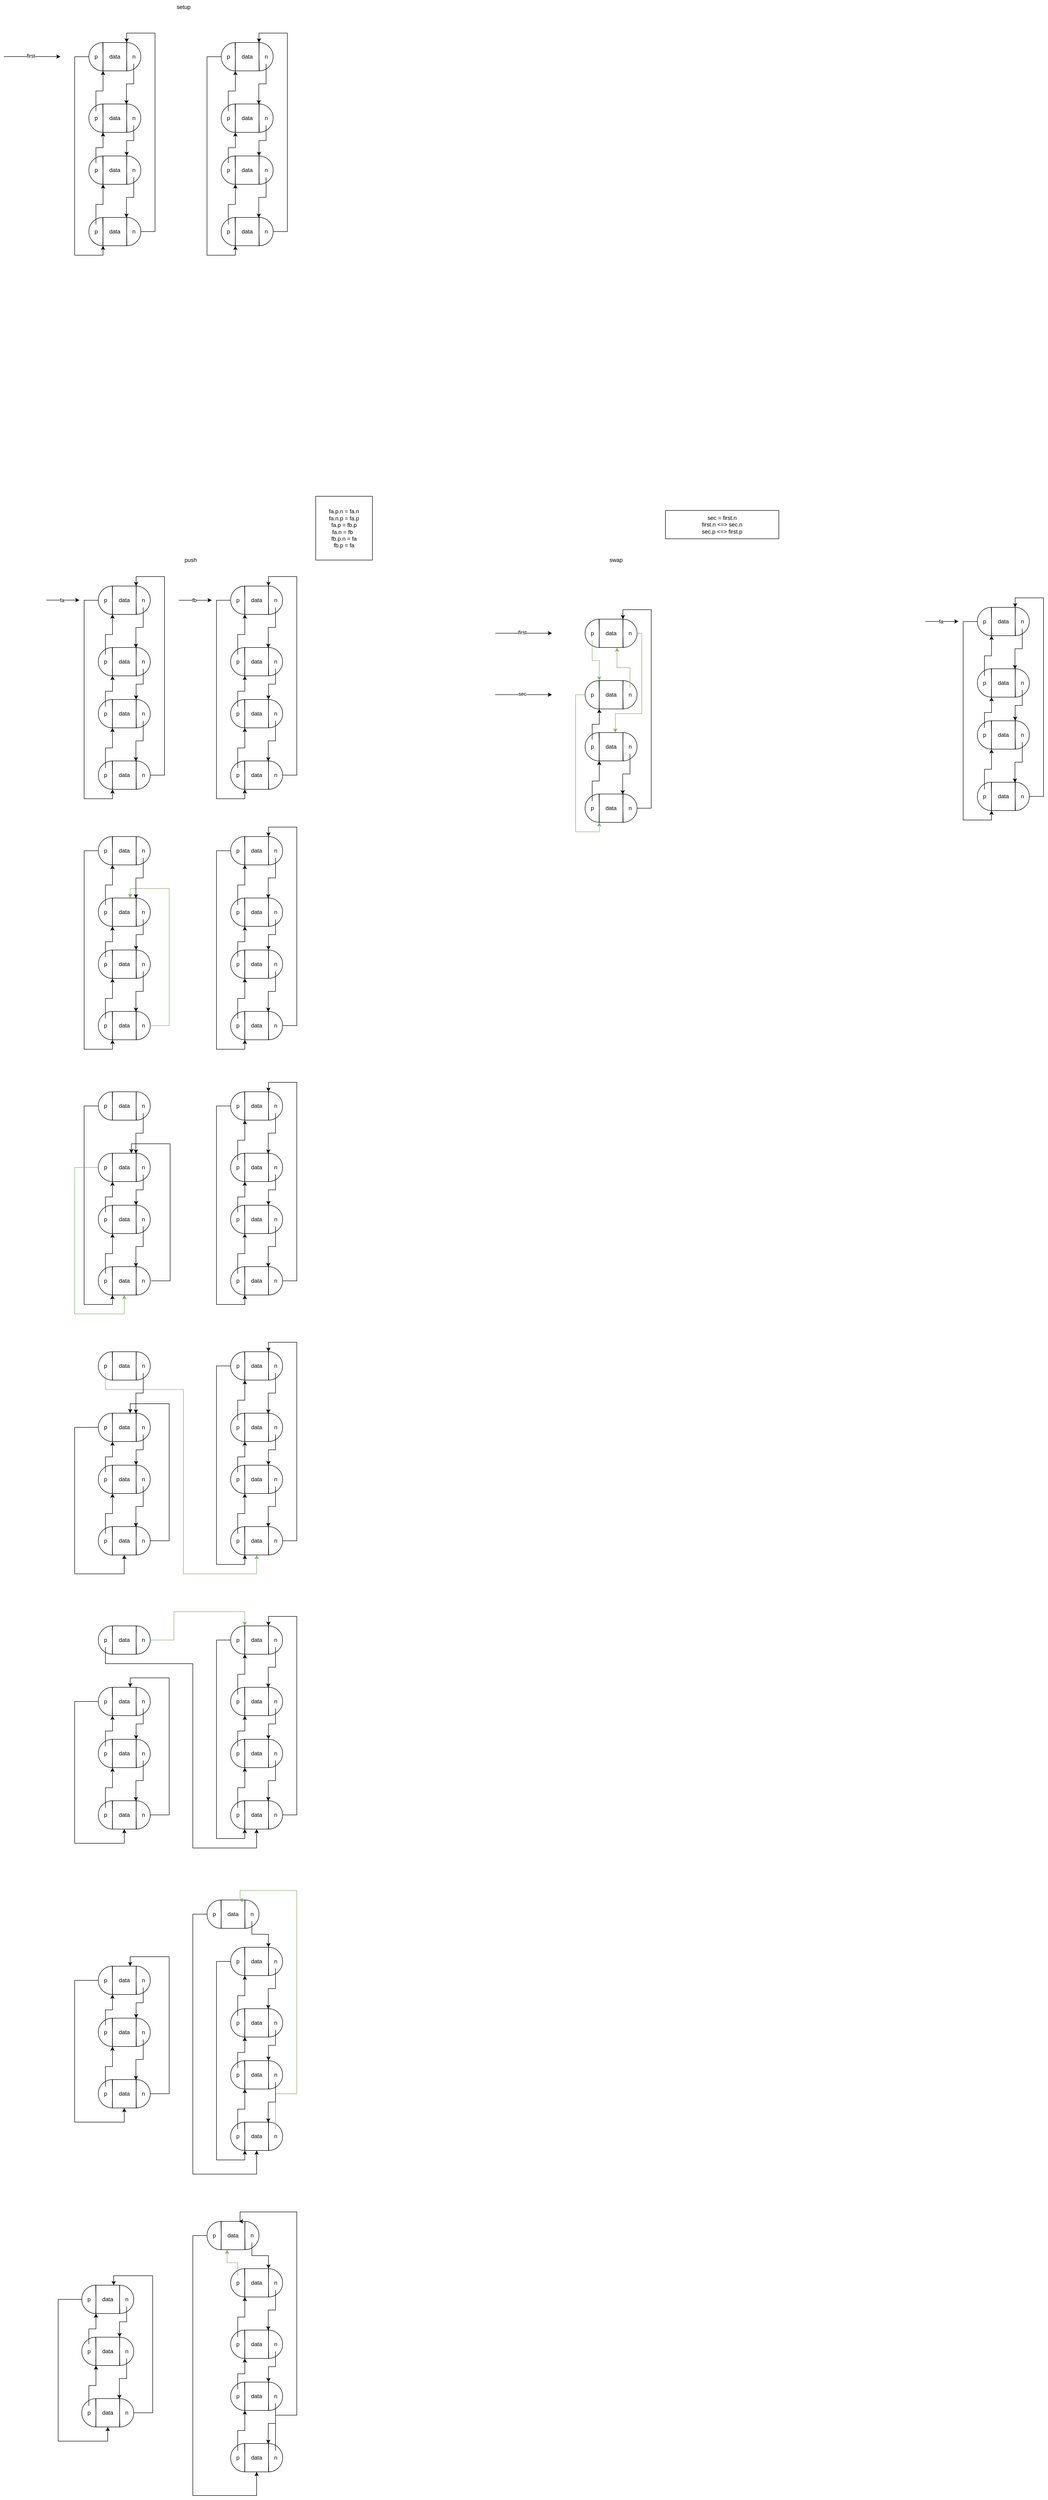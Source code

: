 <mxfile version="25.0.3">
  <diagram name="Page-1" id="Bkviz_M7NQmLbxUC_tDc">
    <mxGraphModel dx="1863" dy="1039" grid="1" gridSize="10" guides="1" tooltips="1" connect="1" arrows="1" fold="1" page="1" pageScale="1" pageWidth="850" pageHeight="1100" math="0" shadow="0">
      <root>
        <mxCell id="0" />
        <mxCell id="1" parent="0" />
        <mxCell id="F5btuEF4g0F6uqBdUG4N-15" value="data" style="rounded=0;whiteSpace=wrap;html=1;" vertex="1" parent="1">
          <mxGeometry x="230" y="410" width="50" height="60" as="geometry" />
        </mxCell>
        <mxCell id="F5btuEF4g0F6uqBdUG4N-16" value="" style="verticalLabelPosition=bottom;verticalAlign=top;html=1;shape=mxgraph.basic.pie;startAngle=0.002;endAngle=0.497;" vertex="1" parent="1">
          <mxGeometry x="250" y="410" width="60" height="60" as="geometry" />
        </mxCell>
        <mxCell id="F5btuEF4g0F6uqBdUG4N-17" value="" style="verticalLabelPosition=bottom;verticalAlign=top;html=1;shape=mxgraph.basic.pie;startAngle=0.002;endAngle=0.497;rotation=-180;" vertex="1" parent="1">
          <mxGeometry x="200" y="410" width="60" height="60" as="geometry" />
        </mxCell>
        <mxCell id="F5btuEF4g0F6uqBdUG4N-18" value="n" style="text;html=1;align=center;verticalAlign=middle;resizable=0;points=[];autosize=1;strokeColor=none;fillColor=none;" vertex="1" parent="1">
          <mxGeometry x="280" y="425" width="30" height="30" as="geometry" />
        </mxCell>
        <mxCell id="F5btuEF4g0F6uqBdUG4N-19" value="p" style="text;html=1;align=center;verticalAlign=middle;resizable=0;points=[];autosize=1;strokeColor=none;fillColor=none;" vertex="1" parent="1">
          <mxGeometry x="200" y="425" width="30" height="30" as="geometry" />
        </mxCell>
        <mxCell id="F5btuEF4g0F6uqBdUG4N-20" value="data" style="rounded=0;whiteSpace=wrap;html=1;" vertex="1" parent="1">
          <mxGeometry x="230" y="540" width="50" height="60" as="geometry" />
        </mxCell>
        <mxCell id="F5btuEF4g0F6uqBdUG4N-21" value="" style="verticalLabelPosition=bottom;verticalAlign=top;html=1;shape=mxgraph.basic.pie;startAngle=0.002;endAngle=0.497;" vertex="1" parent="1">
          <mxGeometry x="250" y="540" width="60" height="60" as="geometry" />
        </mxCell>
        <mxCell id="F5btuEF4g0F6uqBdUG4N-22" value="" style="verticalLabelPosition=bottom;verticalAlign=top;html=1;shape=mxgraph.basic.pie;startAngle=0.002;endAngle=0.497;rotation=-180;" vertex="1" parent="1">
          <mxGeometry x="200" y="540" width="60" height="60" as="geometry" />
        </mxCell>
        <mxCell id="F5btuEF4g0F6uqBdUG4N-23" value="n" style="text;html=1;align=center;verticalAlign=middle;resizable=0;points=[];autosize=1;strokeColor=none;fillColor=none;" vertex="1" parent="1">
          <mxGeometry x="280" y="555" width="30" height="30" as="geometry" />
        </mxCell>
        <mxCell id="F5btuEF4g0F6uqBdUG4N-27" style="edgeStyle=orthogonalEdgeStyle;rounded=0;orthogonalLoop=1;jettySize=auto;html=1;" edge="1" parent="1" source="F5btuEF4g0F6uqBdUG4N-24" target="F5btuEF4g0F6uqBdUG4N-17">
          <mxGeometry relative="1" as="geometry" />
        </mxCell>
        <mxCell id="F5btuEF4g0F6uqBdUG4N-24" value="p" style="text;html=1;align=center;verticalAlign=middle;resizable=0;points=[];autosize=1;strokeColor=none;fillColor=none;" vertex="1" parent="1">
          <mxGeometry x="200" y="555" width="30" height="30" as="geometry" />
        </mxCell>
        <mxCell id="F5btuEF4g0F6uqBdUG4N-28" style="edgeStyle=orthogonalEdgeStyle;rounded=0;orthogonalLoop=1;jettySize=auto;html=1;entryX=0.493;entryY=0.013;entryDx=0;entryDy=0;entryPerimeter=0;" edge="1" parent="1" source="F5btuEF4g0F6uqBdUG4N-18" target="F5btuEF4g0F6uqBdUG4N-21">
          <mxGeometry relative="1" as="geometry" />
        </mxCell>
        <mxCell id="F5btuEF4g0F6uqBdUG4N-29" value="data" style="rounded=0;whiteSpace=wrap;html=1;" vertex="1" parent="1">
          <mxGeometry x="230" y="170" width="50" height="60" as="geometry" />
        </mxCell>
        <mxCell id="F5btuEF4g0F6uqBdUG4N-30" value="" style="verticalLabelPosition=bottom;verticalAlign=top;html=1;shape=mxgraph.basic.pie;startAngle=0.002;endAngle=0.497;" vertex="1" parent="1">
          <mxGeometry x="250" y="170" width="60" height="60" as="geometry" />
        </mxCell>
        <mxCell id="F5btuEF4g0F6uqBdUG4N-31" value="" style="verticalLabelPosition=bottom;verticalAlign=top;html=1;shape=mxgraph.basic.pie;startAngle=0.002;endAngle=0.497;rotation=-180;" vertex="1" parent="1">
          <mxGeometry x="200" y="170" width="60" height="60" as="geometry" />
        </mxCell>
        <mxCell id="F5btuEF4g0F6uqBdUG4N-32" value="n" style="text;html=1;align=center;verticalAlign=middle;resizable=0;points=[];autosize=1;strokeColor=none;fillColor=none;" vertex="1" parent="1">
          <mxGeometry x="280" y="185" width="30" height="30" as="geometry" />
        </mxCell>
        <mxCell id="F5btuEF4g0F6uqBdUG4N-92" style="edgeStyle=orthogonalEdgeStyle;rounded=0;orthogonalLoop=1;jettySize=auto;html=1;entryX=0;entryY=1;entryDx=0;entryDy=0;" edge="1" parent="1" source="F5btuEF4g0F6uqBdUG4N-33" target="F5btuEF4g0F6uqBdUG4N-20">
          <mxGeometry relative="1" as="geometry">
            <Array as="points">
              <mxPoint x="170" y="200" />
              <mxPoint x="170" y="620" />
              <mxPoint x="230" y="620" />
            </Array>
          </mxGeometry>
        </mxCell>
        <mxCell id="F5btuEF4g0F6uqBdUG4N-33" value="p" style="text;html=1;align=center;verticalAlign=middle;resizable=0;points=[];autosize=1;strokeColor=none;fillColor=none;" vertex="1" parent="1">
          <mxGeometry x="200" y="185" width="30" height="30" as="geometry" />
        </mxCell>
        <mxCell id="F5btuEF4g0F6uqBdUG4N-34" value="data" style="rounded=0;whiteSpace=wrap;html=1;" vertex="1" parent="1">
          <mxGeometry x="230" y="300" width="50" height="60" as="geometry" />
        </mxCell>
        <mxCell id="F5btuEF4g0F6uqBdUG4N-35" value="" style="verticalLabelPosition=bottom;verticalAlign=top;html=1;shape=mxgraph.basic.pie;startAngle=0.002;endAngle=0.497;" vertex="1" parent="1">
          <mxGeometry x="250" y="300" width="60" height="60" as="geometry" />
        </mxCell>
        <mxCell id="F5btuEF4g0F6uqBdUG4N-36" value="" style="verticalLabelPosition=bottom;verticalAlign=top;html=1;shape=mxgraph.basic.pie;startAngle=0.002;endAngle=0.497;rotation=-180;" vertex="1" parent="1">
          <mxGeometry x="200" y="300" width="60" height="60" as="geometry" />
        </mxCell>
        <mxCell id="F5btuEF4g0F6uqBdUG4N-37" value="n" style="text;html=1;align=center;verticalAlign=middle;resizable=0;points=[];autosize=1;strokeColor=none;fillColor=none;" vertex="1" parent="1">
          <mxGeometry x="280" y="315" width="30" height="30" as="geometry" />
        </mxCell>
        <mxCell id="F5btuEF4g0F6uqBdUG4N-38" style="edgeStyle=orthogonalEdgeStyle;rounded=0;orthogonalLoop=1;jettySize=auto;html=1;" edge="1" parent="1" source="F5btuEF4g0F6uqBdUG4N-39" target="F5btuEF4g0F6uqBdUG4N-31">
          <mxGeometry relative="1" as="geometry" />
        </mxCell>
        <mxCell id="F5btuEF4g0F6uqBdUG4N-39" value="p" style="text;html=1;align=center;verticalAlign=middle;resizable=0;points=[];autosize=1;strokeColor=none;fillColor=none;" vertex="1" parent="1">
          <mxGeometry x="200" y="315" width="30" height="30" as="geometry" />
        </mxCell>
        <mxCell id="F5btuEF4g0F6uqBdUG4N-40" style="edgeStyle=orthogonalEdgeStyle;rounded=0;orthogonalLoop=1;jettySize=auto;html=1;entryX=0.493;entryY=0.013;entryDx=0;entryDy=0;entryPerimeter=0;" edge="1" parent="1" source="F5btuEF4g0F6uqBdUG4N-32" target="F5btuEF4g0F6uqBdUG4N-35">
          <mxGeometry relative="1" as="geometry" />
        </mxCell>
        <mxCell id="F5btuEF4g0F6uqBdUG4N-41" style="edgeStyle=orthogonalEdgeStyle;rounded=0;orthogonalLoop=1;jettySize=auto;html=1;entryX=0.5;entryY=0;entryDx=0;entryDy=0;entryPerimeter=0;" edge="1" parent="1" source="F5btuEF4g0F6uqBdUG4N-37" target="F5btuEF4g0F6uqBdUG4N-16">
          <mxGeometry relative="1" as="geometry" />
        </mxCell>
        <mxCell id="F5btuEF4g0F6uqBdUG4N-42" style="edgeStyle=orthogonalEdgeStyle;rounded=0;orthogonalLoop=1;jettySize=auto;html=1;entryX=0.5;entryY=0;entryDx=0;entryDy=0;entryPerimeter=0;" edge="1" parent="1" source="F5btuEF4g0F6uqBdUG4N-19" target="F5btuEF4g0F6uqBdUG4N-36">
          <mxGeometry relative="1" as="geometry" />
        </mxCell>
        <mxCell id="F5btuEF4g0F6uqBdUG4N-93" style="edgeStyle=orthogonalEdgeStyle;rounded=0;orthogonalLoop=1;jettySize=auto;html=1;entryX=0.5;entryY=0;entryDx=0;entryDy=0;entryPerimeter=0;" edge="1" parent="1" source="F5btuEF4g0F6uqBdUG4N-23" target="F5btuEF4g0F6uqBdUG4N-30">
          <mxGeometry relative="1" as="geometry">
            <Array as="points">
              <mxPoint x="340" y="570" />
              <mxPoint x="340" y="150" />
              <mxPoint x="280" y="150" />
            </Array>
          </mxGeometry>
        </mxCell>
        <mxCell id="F5btuEF4g0F6uqBdUG4N-94" value="data" style="rounded=0;whiteSpace=wrap;html=1;" vertex="1" parent="1">
          <mxGeometry x="510" y="410" width="50" height="60" as="geometry" />
        </mxCell>
        <mxCell id="F5btuEF4g0F6uqBdUG4N-95" value="" style="verticalLabelPosition=bottom;verticalAlign=top;html=1;shape=mxgraph.basic.pie;startAngle=0.002;endAngle=0.497;" vertex="1" parent="1">
          <mxGeometry x="530" y="410" width="60" height="60" as="geometry" />
        </mxCell>
        <mxCell id="F5btuEF4g0F6uqBdUG4N-96" value="" style="verticalLabelPosition=bottom;verticalAlign=top;html=1;shape=mxgraph.basic.pie;startAngle=0.002;endAngle=0.497;rotation=-180;" vertex="1" parent="1">
          <mxGeometry x="480" y="410" width="60" height="60" as="geometry" />
        </mxCell>
        <mxCell id="F5btuEF4g0F6uqBdUG4N-97" value="n" style="text;html=1;align=center;verticalAlign=middle;resizable=0;points=[];autosize=1;strokeColor=none;fillColor=none;" vertex="1" parent="1">
          <mxGeometry x="560" y="425" width="30" height="30" as="geometry" />
        </mxCell>
        <mxCell id="F5btuEF4g0F6uqBdUG4N-98" value="p" style="text;html=1;align=center;verticalAlign=middle;resizable=0;points=[];autosize=1;strokeColor=none;fillColor=none;" vertex="1" parent="1">
          <mxGeometry x="480" y="425" width="30" height="30" as="geometry" />
        </mxCell>
        <mxCell id="F5btuEF4g0F6uqBdUG4N-99" value="data" style="rounded=0;whiteSpace=wrap;html=1;" vertex="1" parent="1">
          <mxGeometry x="510" y="540" width="50" height="60" as="geometry" />
        </mxCell>
        <mxCell id="F5btuEF4g0F6uqBdUG4N-100" value="" style="verticalLabelPosition=bottom;verticalAlign=top;html=1;shape=mxgraph.basic.pie;startAngle=0.002;endAngle=0.497;" vertex="1" parent="1">
          <mxGeometry x="530" y="540" width="60" height="60" as="geometry" />
        </mxCell>
        <mxCell id="F5btuEF4g0F6uqBdUG4N-101" value="" style="verticalLabelPosition=bottom;verticalAlign=top;html=1;shape=mxgraph.basic.pie;startAngle=0.002;endAngle=0.497;rotation=-180;" vertex="1" parent="1">
          <mxGeometry x="480" y="540" width="60" height="60" as="geometry" />
        </mxCell>
        <mxCell id="F5btuEF4g0F6uqBdUG4N-102" value="n" style="text;html=1;align=center;verticalAlign=middle;resizable=0;points=[];autosize=1;strokeColor=none;fillColor=none;" vertex="1" parent="1">
          <mxGeometry x="560" y="555" width="30" height="30" as="geometry" />
        </mxCell>
        <mxCell id="F5btuEF4g0F6uqBdUG4N-103" style="edgeStyle=orthogonalEdgeStyle;rounded=0;orthogonalLoop=1;jettySize=auto;html=1;" edge="1" parent="1" source="F5btuEF4g0F6uqBdUG4N-104" target="F5btuEF4g0F6uqBdUG4N-96">
          <mxGeometry relative="1" as="geometry" />
        </mxCell>
        <mxCell id="F5btuEF4g0F6uqBdUG4N-104" value="p" style="text;html=1;align=center;verticalAlign=middle;resizable=0;points=[];autosize=1;strokeColor=none;fillColor=none;" vertex="1" parent="1">
          <mxGeometry x="480" y="555" width="30" height="30" as="geometry" />
        </mxCell>
        <mxCell id="F5btuEF4g0F6uqBdUG4N-105" style="edgeStyle=orthogonalEdgeStyle;rounded=0;orthogonalLoop=1;jettySize=auto;html=1;entryX=0.493;entryY=0.013;entryDx=0;entryDy=0;entryPerimeter=0;" edge="1" parent="1" source="F5btuEF4g0F6uqBdUG4N-97" target="F5btuEF4g0F6uqBdUG4N-100">
          <mxGeometry relative="1" as="geometry" />
        </mxCell>
        <mxCell id="F5btuEF4g0F6uqBdUG4N-106" value="data" style="rounded=0;whiteSpace=wrap;html=1;" vertex="1" parent="1">
          <mxGeometry x="510" y="170" width="50" height="60" as="geometry" />
        </mxCell>
        <mxCell id="F5btuEF4g0F6uqBdUG4N-107" value="" style="verticalLabelPosition=bottom;verticalAlign=top;html=1;shape=mxgraph.basic.pie;startAngle=0.002;endAngle=0.497;" vertex="1" parent="1">
          <mxGeometry x="530" y="170" width="60" height="60" as="geometry" />
        </mxCell>
        <mxCell id="F5btuEF4g0F6uqBdUG4N-108" value="" style="verticalLabelPosition=bottom;verticalAlign=top;html=1;shape=mxgraph.basic.pie;startAngle=0.002;endAngle=0.497;rotation=-180;" vertex="1" parent="1">
          <mxGeometry x="480" y="170" width="60" height="60" as="geometry" />
        </mxCell>
        <mxCell id="F5btuEF4g0F6uqBdUG4N-109" value="n" style="text;html=1;align=center;verticalAlign=middle;resizable=0;points=[];autosize=1;strokeColor=none;fillColor=none;" vertex="1" parent="1">
          <mxGeometry x="560" y="185" width="30" height="30" as="geometry" />
        </mxCell>
        <mxCell id="F5btuEF4g0F6uqBdUG4N-110" style="edgeStyle=orthogonalEdgeStyle;rounded=0;orthogonalLoop=1;jettySize=auto;html=1;entryX=0;entryY=1;entryDx=0;entryDy=0;" edge="1" parent="1" source="F5btuEF4g0F6uqBdUG4N-111" target="F5btuEF4g0F6uqBdUG4N-99">
          <mxGeometry relative="1" as="geometry">
            <Array as="points">
              <mxPoint x="450" y="200" />
              <mxPoint x="450" y="620" />
              <mxPoint x="510" y="620" />
            </Array>
          </mxGeometry>
        </mxCell>
        <mxCell id="F5btuEF4g0F6uqBdUG4N-111" value="p" style="text;html=1;align=center;verticalAlign=middle;resizable=0;points=[];autosize=1;strokeColor=none;fillColor=none;" vertex="1" parent="1">
          <mxGeometry x="480" y="185" width="30" height="30" as="geometry" />
        </mxCell>
        <mxCell id="F5btuEF4g0F6uqBdUG4N-112" value="data" style="rounded=0;whiteSpace=wrap;html=1;" vertex="1" parent="1">
          <mxGeometry x="510" y="300" width="50" height="60" as="geometry" />
        </mxCell>
        <mxCell id="F5btuEF4g0F6uqBdUG4N-113" value="" style="verticalLabelPosition=bottom;verticalAlign=top;html=1;shape=mxgraph.basic.pie;startAngle=0.002;endAngle=0.497;" vertex="1" parent="1">
          <mxGeometry x="530" y="300" width="60" height="60" as="geometry" />
        </mxCell>
        <mxCell id="F5btuEF4g0F6uqBdUG4N-114" value="" style="verticalLabelPosition=bottom;verticalAlign=top;html=1;shape=mxgraph.basic.pie;startAngle=0.002;endAngle=0.497;rotation=-180;" vertex="1" parent="1">
          <mxGeometry x="480" y="300" width="60" height="60" as="geometry" />
        </mxCell>
        <mxCell id="F5btuEF4g0F6uqBdUG4N-115" value="n" style="text;html=1;align=center;verticalAlign=middle;resizable=0;points=[];autosize=1;strokeColor=none;fillColor=none;" vertex="1" parent="1">
          <mxGeometry x="560" y="315" width="30" height="30" as="geometry" />
        </mxCell>
        <mxCell id="F5btuEF4g0F6uqBdUG4N-116" style="edgeStyle=orthogonalEdgeStyle;rounded=0;orthogonalLoop=1;jettySize=auto;html=1;" edge="1" parent="1" source="F5btuEF4g0F6uqBdUG4N-117" target="F5btuEF4g0F6uqBdUG4N-108">
          <mxGeometry relative="1" as="geometry" />
        </mxCell>
        <mxCell id="F5btuEF4g0F6uqBdUG4N-117" value="p" style="text;html=1;align=center;verticalAlign=middle;resizable=0;points=[];autosize=1;strokeColor=none;fillColor=none;" vertex="1" parent="1">
          <mxGeometry x="480" y="315" width="30" height="30" as="geometry" />
        </mxCell>
        <mxCell id="F5btuEF4g0F6uqBdUG4N-118" style="edgeStyle=orthogonalEdgeStyle;rounded=0;orthogonalLoop=1;jettySize=auto;html=1;entryX=0.493;entryY=0.013;entryDx=0;entryDy=0;entryPerimeter=0;" edge="1" parent="1" source="F5btuEF4g0F6uqBdUG4N-109" target="F5btuEF4g0F6uqBdUG4N-113">
          <mxGeometry relative="1" as="geometry" />
        </mxCell>
        <mxCell id="F5btuEF4g0F6uqBdUG4N-119" style="edgeStyle=orthogonalEdgeStyle;rounded=0;orthogonalLoop=1;jettySize=auto;html=1;entryX=0.5;entryY=0;entryDx=0;entryDy=0;entryPerimeter=0;" edge="1" parent="1" source="F5btuEF4g0F6uqBdUG4N-115" target="F5btuEF4g0F6uqBdUG4N-95">
          <mxGeometry relative="1" as="geometry" />
        </mxCell>
        <mxCell id="F5btuEF4g0F6uqBdUG4N-120" style="edgeStyle=orthogonalEdgeStyle;rounded=0;orthogonalLoop=1;jettySize=auto;html=1;entryX=0.5;entryY=0;entryDx=0;entryDy=0;entryPerimeter=0;" edge="1" parent="1" source="F5btuEF4g0F6uqBdUG4N-98" target="F5btuEF4g0F6uqBdUG4N-114">
          <mxGeometry relative="1" as="geometry" />
        </mxCell>
        <mxCell id="F5btuEF4g0F6uqBdUG4N-121" style="edgeStyle=orthogonalEdgeStyle;rounded=0;orthogonalLoop=1;jettySize=auto;html=1;entryX=0.5;entryY=0;entryDx=0;entryDy=0;entryPerimeter=0;" edge="1" parent="1" source="F5btuEF4g0F6uqBdUG4N-102" target="F5btuEF4g0F6uqBdUG4N-107">
          <mxGeometry relative="1" as="geometry">
            <Array as="points">
              <mxPoint x="620" y="570" />
              <mxPoint x="620" y="150" />
              <mxPoint x="560" y="150" />
            </Array>
          </mxGeometry>
        </mxCell>
        <mxCell id="F5btuEF4g0F6uqBdUG4N-122" value="" style="endArrow=classic;html=1;rounded=0;" edge="1" parent="1">
          <mxGeometry width="50" height="50" relative="1" as="geometry">
            <mxPoint x="20" y="199.8" as="sourcePoint" />
            <mxPoint x="140" y="199.8" as="targetPoint" />
          </mxGeometry>
        </mxCell>
        <mxCell id="F5btuEF4g0F6uqBdUG4N-124" value="first" style="edgeLabel;html=1;align=center;verticalAlign=middle;resizable=0;points=[];" vertex="1" connectable="0" parent="F5btuEF4g0F6uqBdUG4N-122">
          <mxGeometry x="-0.053" y="2" relative="1" as="geometry">
            <mxPoint as="offset" />
          </mxGeometry>
        </mxCell>
        <mxCell id="F5btuEF4g0F6uqBdUG4N-125" value="data" style="rounded=0;whiteSpace=wrap;html=1;" vertex="1" parent="1">
          <mxGeometry x="1280" y="1629.95" width="50" height="60" as="geometry" />
        </mxCell>
        <mxCell id="F5btuEF4g0F6uqBdUG4N-126" value="" style="verticalLabelPosition=bottom;verticalAlign=top;html=1;shape=mxgraph.basic.pie;startAngle=0.002;endAngle=0.497;" vertex="1" parent="1">
          <mxGeometry x="1300" y="1629.95" width="60" height="60" as="geometry" />
        </mxCell>
        <mxCell id="F5btuEF4g0F6uqBdUG4N-127" value="" style="verticalLabelPosition=bottom;verticalAlign=top;html=1;shape=mxgraph.basic.pie;startAngle=0.002;endAngle=0.497;rotation=-180;" vertex="1" parent="1">
          <mxGeometry x="1250" y="1629.95" width="60" height="60" as="geometry" />
        </mxCell>
        <mxCell id="F5btuEF4g0F6uqBdUG4N-128" value="n" style="text;html=1;align=center;verticalAlign=middle;resizable=0;points=[];autosize=1;strokeColor=none;fillColor=none;" vertex="1" parent="1">
          <mxGeometry x="1330" y="1644.95" width="30" height="30" as="geometry" />
        </mxCell>
        <mxCell id="F5btuEF4g0F6uqBdUG4N-129" value="p" style="text;html=1;align=center;verticalAlign=middle;resizable=0;points=[];autosize=1;strokeColor=none;fillColor=none;" vertex="1" parent="1">
          <mxGeometry x="1250" y="1644.95" width="30" height="30" as="geometry" />
        </mxCell>
        <mxCell id="F5btuEF4g0F6uqBdUG4N-130" value="data" style="rounded=0;whiteSpace=wrap;html=1;" vertex="1" parent="1">
          <mxGeometry x="1280" y="1759.95" width="50" height="60" as="geometry" />
        </mxCell>
        <mxCell id="F5btuEF4g0F6uqBdUG4N-131" value="" style="verticalLabelPosition=bottom;verticalAlign=top;html=1;shape=mxgraph.basic.pie;startAngle=0.002;endAngle=0.497;" vertex="1" parent="1">
          <mxGeometry x="1300" y="1759.95" width="60" height="60" as="geometry" />
        </mxCell>
        <mxCell id="F5btuEF4g0F6uqBdUG4N-132" value="" style="verticalLabelPosition=bottom;verticalAlign=top;html=1;shape=mxgraph.basic.pie;startAngle=0.002;endAngle=0.497;rotation=-180;" vertex="1" parent="1">
          <mxGeometry x="1250" y="1759.95" width="60" height="60" as="geometry" />
        </mxCell>
        <mxCell id="F5btuEF4g0F6uqBdUG4N-133" value="n" style="text;html=1;align=center;verticalAlign=middle;resizable=0;points=[];autosize=1;strokeColor=none;fillColor=none;" vertex="1" parent="1">
          <mxGeometry x="1330" y="1774.95" width="30" height="30" as="geometry" />
        </mxCell>
        <mxCell id="F5btuEF4g0F6uqBdUG4N-134" style="edgeStyle=orthogonalEdgeStyle;rounded=0;orthogonalLoop=1;jettySize=auto;html=1;" edge="1" parent="1" source="F5btuEF4g0F6uqBdUG4N-135" target="F5btuEF4g0F6uqBdUG4N-127">
          <mxGeometry relative="1" as="geometry" />
        </mxCell>
        <mxCell id="F5btuEF4g0F6uqBdUG4N-135" value="p" style="text;html=1;align=center;verticalAlign=middle;resizable=0;points=[];autosize=1;strokeColor=none;fillColor=none;" vertex="1" parent="1">
          <mxGeometry x="1250" y="1774.95" width="30" height="30" as="geometry" />
        </mxCell>
        <mxCell id="F5btuEF4g0F6uqBdUG4N-136" style="edgeStyle=orthogonalEdgeStyle;rounded=0;orthogonalLoop=1;jettySize=auto;html=1;entryX=0.493;entryY=0.013;entryDx=0;entryDy=0;entryPerimeter=0;" edge="1" parent="1" source="F5btuEF4g0F6uqBdUG4N-128" target="F5btuEF4g0F6uqBdUG4N-131">
          <mxGeometry relative="1" as="geometry" />
        </mxCell>
        <mxCell id="F5btuEF4g0F6uqBdUG4N-137" value="data" style="rounded=0;whiteSpace=wrap;html=1;" vertex="1" parent="1">
          <mxGeometry x="1280" y="1389.95" width="50" height="60" as="geometry" />
        </mxCell>
        <mxCell id="F5btuEF4g0F6uqBdUG4N-138" value="" style="verticalLabelPosition=bottom;verticalAlign=top;html=1;shape=mxgraph.basic.pie;startAngle=0.002;endAngle=0.497;" vertex="1" parent="1">
          <mxGeometry x="1300" y="1389.95" width="60" height="60" as="geometry" />
        </mxCell>
        <mxCell id="F5btuEF4g0F6uqBdUG4N-139" value="" style="verticalLabelPosition=bottom;verticalAlign=top;html=1;shape=mxgraph.basic.pie;startAngle=0.002;endAngle=0.497;rotation=-180;" vertex="1" parent="1">
          <mxGeometry x="1250" y="1389.95" width="60" height="60" as="geometry" />
        </mxCell>
        <mxCell id="F5btuEF4g0F6uqBdUG4N-140" value="n" style="text;html=1;align=center;verticalAlign=middle;resizable=0;points=[];autosize=1;strokeColor=none;fillColor=none;" vertex="1" parent="1">
          <mxGeometry x="1330" y="1404.95" width="30" height="30" as="geometry" />
        </mxCell>
        <mxCell id="F5btuEF4g0F6uqBdUG4N-450" style="edgeStyle=orthogonalEdgeStyle;rounded=0;orthogonalLoop=1;jettySize=auto;html=1;fillColor=#d5e8d4;strokeColor=#82b366;" edge="1" parent="1" source="F5btuEF4g0F6uqBdUG4N-142" target="F5btuEF4g0F6uqBdUG4N-145">
          <mxGeometry relative="1" as="geometry" />
        </mxCell>
        <mxCell id="F5btuEF4g0F6uqBdUG4N-142" value="p" style="text;html=1;align=center;verticalAlign=middle;resizable=0;points=[];autosize=1;strokeColor=none;fillColor=none;" vertex="1" parent="1">
          <mxGeometry x="1250" y="1404.95" width="30" height="30" as="geometry" />
        </mxCell>
        <mxCell id="F5btuEF4g0F6uqBdUG4N-143" value="data" style="rounded=0;whiteSpace=wrap;html=1;" vertex="1" parent="1">
          <mxGeometry x="1280" y="1519.95" width="50" height="60" as="geometry" />
        </mxCell>
        <mxCell id="F5btuEF4g0F6uqBdUG4N-144" value="" style="verticalLabelPosition=bottom;verticalAlign=top;html=1;shape=mxgraph.basic.pie;startAngle=0.002;endAngle=0.497;" vertex="1" parent="1">
          <mxGeometry x="1300" y="1519.95" width="60" height="60" as="geometry" />
        </mxCell>
        <mxCell id="F5btuEF4g0F6uqBdUG4N-145" value="" style="verticalLabelPosition=bottom;verticalAlign=top;html=1;shape=mxgraph.basic.pie;startAngle=0.002;endAngle=0.497;rotation=-180;" vertex="1" parent="1">
          <mxGeometry x="1250" y="1519.95" width="60" height="60" as="geometry" />
        </mxCell>
        <mxCell id="F5btuEF4g0F6uqBdUG4N-447" style="edgeStyle=orthogonalEdgeStyle;rounded=0;orthogonalLoop=1;jettySize=auto;html=1;entryX=0.75;entryY=1;entryDx=0;entryDy=0;fillColor=#d5e8d4;strokeColor=#82b366;" edge="1" parent="1" source="F5btuEF4g0F6uqBdUG4N-146" target="F5btuEF4g0F6uqBdUG4N-137">
          <mxGeometry relative="1" as="geometry" />
        </mxCell>
        <mxCell id="F5btuEF4g0F6uqBdUG4N-146" value="n" style="text;html=1;align=center;verticalAlign=middle;resizable=0;points=[];autosize=1;strokeColor=none;fillColor=none;" vertex="1" parent="1">
          <mxGeometry x="1330" y="1534.95" width="30" height="30" as="geometry" />
        </mxCell>
        <mxCell id="F5btuEF4g0F6uqBdUG4N-449" style="edgeStyle=orthogonalEdgeStyle;rounded=0;orthogonalLoop=1;jettySize=auto;html=1;entryX=0;entryY=1;entryDx=0;entryDy=0;fillColor=#d5e8d4;strokeColor=#82b366;" edge="1" parent="1" source="F5btuEF4g0F6uqBdUG4N-148" target="F5btuEF4g0F6uqBdUG4N-130">
          <mxGeometry relative="1" as="geometry">
            <Array as="points">
              <mxPoint x="1230" y="1549.95" />
              <mxPoint x="1230" y="1839.95" />
              <mxPoint x="1280" y="1839.95" />
            </Array>
          </mxGeometry>
        </mxCell>
        <mxCell id="F5btuEF4g0F6uqBdUG4N-148" value="p" style="text;html=1;align=center;verticalAlign=middle;resizable=0;points=[];autosize=1;strokeColor=none;fillColor=none;" vertex="1" parent="1">
          <mxGeometry x="1250" y="1534.95" width="30" height="30" as="geometry" />
        </mxCell>
        <mxCell id="F5btuEF4g0F6uqBdUG4N-151" style="edgeStyle=orthogonalEdgeStyle;rounded=0;orthogonalLoop=1;jettySize=auto;html=1;entryX=0.5;entryY=0;entryDx=0;entryDy=0;entryPerimeter=0;" edge="1" parent="1" source="F5btuEF4g0F6uqBdUG4N-129" target="F5btuEF4g0F6uqBdUG4N-145">
          <mxGeometry relative="1" as="geometry" />
        </mxCell>
        <mxCell id="F5btuEF4g0F6uqBdUG4N-152" style="edgeStyle=orthogonalEdgeStyle;rounded=0;orthogonalLoop=1;jettySize=auto;html=1;entryX=0.5;entryY=0;entryDx=0;entryDy=0;entryPerimeter=0;" edge="1" parent="1" source="F5btuEF4g0F6uqBdUG4N-133" target="F5btuEF4g0F6uqBdUG4N-138">
          <mxGeometry relative="1" as="geometry">
            <Array as="points">
              <mxPoint x="1390" y="1789.95" />
              <mxPoint x="1390" y="1369.95" />
              <mxPoint x="1330" y="1369.95" />
            </Array>
          </mxGeometry>
        </mxCell>
        <mxCell id="F5btuEF4g0F6uqBdUG4N-156" value="" style="endArrow=classic;html=1;rounded=0;" edge="1" parent="1">
          <mxGeometry width="50" height="50" relative="1" as="geometry">
            <mxPoint x="1060" y="1419.75" as="sourcePoint" />
            <mxPoint x="1180" y="1419.75" as="targetPoint" />
          </mxGeometry>
        </mxCell>
        <mxCell id="F5btuEF4g0F6uqBdUG4N-157" value="first" style="edgeLabel;html=1;align=center;verticalAlign=middle;resizable=0;points=[];" vertex="1" connectable="0" parent="F5btuEF4g0F6uqBdUG4N-156">
          <mxGeometry x="-0.053" y="2" relative="1" as="geometry">
            <mxPoint as="offset" />
          </mxGeometry>
        </mxCell>
        <mxCell id="F5btuEF4g0F6uqBdUG4N-158" value="" style="endArrow=classic;html=1;rounded=0;" edge="1" parent="1">
          <mxGeometry width="50" height="50" relative="1" as="geometry">
            <mxPoint x="1060" y="1549.75" as="sourcePoint" />
            <mxPoint x="1180" y="1549.75" as="targetPoint" />
          </mxGeometry>
        </mxCell>
        <mxCell id="F5btuEF4g0F6uqBdUG4N-159" value="sec" style="edgeLabel;html=1;align=center;verticalAlign=middle;resizable=0;points=[];" vertex="1" connectable="0" parent="F5btuEF4g0F6uqBdUG4N-158">
          <mxGeometry x="-0.053" y="2" relative="1" as="geometry">
            <mxPoint as="offset" />
          </mxGeometry>
        </mxCell>
        <mxCell id="F5btuEF4g0F6uqBdUG4N-160" value="swap" style="text;html=1;align=center;verticalAlign=middle;resizable=0;points=[];autosize=1;strokeColor=none;fillColor=none;" vertex="1" parent="1">
          <mxGeometry x="1290" y="1250" width="50" height="30" as="geometry" />
        </mxCell>
        <mxCell id="F5btuEF4g0F6uqBdUG4N-161" value="&lt;div&gt;sec = first.n&lt;br&gt;&lt;/div&gt;&lt;div&gt;first.n &amp;lt;=&amp;gt; sec.n&lt;br&gt;&lt;/div&gt;&lt;div&gt;sec.p &amp;lt;=&amp;gt; first.p&lt;br&gt;&lt;/div&gt;" style="rounded=0;whiteSpace=wrap;html=1;" vertex="1" parent="1">
          <mxGeometry x="1420" y="1160" width="240" height="60" as="geometry" />
        </mxCell>
        <mxCell id="F5btuEF4g0F6uqBdUG4N-162" value="data" style="rounded=0;whiteSpace=wrap;html=1;" vertex="1" parent="1">
          <mxGeometry x="250" y="1560" width="50" height="60" as="geometry" />
        </mxCell>
        <mxCell id="F5btuEF4g0F6uqBdUG4N-163" value="" style="verticalLabelPosition=bottom;verticalAlign=top;html=1;shape=mxgraph.basic.pie;startAngle=0.002;endAngle=0.497;" vertex="1" parent="1">
          <mxGeometry x="270" y="1560" width="60" height="60" as="geometry" />
        </mxCell>
        <mxCell id="F5btuEF4g0F6uqBdUG4N-164" value="" style="verticalLabelPosition=bottom;verticalAlign=top;html=1;shape=mxgraph.basic.pie;startAngle=0.002;endAngle=0.497;rotation=-180;" vertex="1" parent="1">
          <mxGeometry x="220" y="1560" width="60" height="60" as="geometry" />
        </mxCell>
        <mxCell id="F5btuEF4g0F6uqBdUG4N-165" value="n" style="text;html=1;align=center;verticalAlign=middle;resizable=0;points=[];autosize=1;strokeColor=none;fillColor=none;" vertex="1" parent="1">
          <mxGeometry x="300" y="1575" width="30" height="30" as="geometry" />
        </mxCell>
        <mxCell id="F5btuEF4g0F6uqBdUG4N-166" value="p" style="text;html=1;align=center;verticalAlign=middle;resizable=0;points=[];autosize=1;strokeColor=none;fillColor=none;" vertex="1" parent="1">
          <mxGeometry x="220" y="1575" width="30" height="30" as="geometry" />
        </mxCell>
        <mxCell id="F5btuEF4g0F6uqBdUG4N-167" value="data" style="rounded=0;whiteSpace=wrap;html=1;" vertex="1" parent="1">
          <mxGeometry x="250" y="1690" width="50" height="60" as="geometry" />
        </mxCell>
        <mxCell id="F5btuEF4g0F6uqBdUG4N-168" value="" style="verticalLabelPosition=bottom;verticalAlign=top;html=1;shape=mxgraph.basic.pie;startAngle=0.002;endAngle=0.497;" vertex="1" parent="1">
          <mxGeometry x="270" y="1690" width="60" height="60" as="geometry" />
        </mxCell>
        <mxCell id="F5btuEF4g0F6uqBdUG4N-169" value="" style="verticalLabelPosition=bottom;verticalAlign=top;html=1;shape=mxgraph.basic.pie;startAngle=0.002;endAngle=0.497;rotation=-180;" vertex="1" parent="1">
          <mxGeometry x="220" y="1690" width="60" height="60" as="geometry" />
        </mxCell>
        <mxCell id="F5btuEF4g0F6uqBdUG4N-170" value="n" style="text;html=1;align=center;verticalAlign=middle;resizable=0;points=[];autosize=1;strokeColor=none;fillColor=none;" vertex="1" parent="1">
          <mxGeometry x="300" y="1705" width="30" height="30" as="geometry" />
        </mxCell>
        <mxCell id="F5btuEF4g0F6uqBdUG4N-171" style="edgeStyle=orthogonalEdgeStyle;rounded=0;orthogonalLoop=1;jettySize=auto;html=1;" edge="1" parent="1" source="F5btuEF4g0F6uqBdUG4N-172" target="F5btuEF4g0F6uqBdUG4N-164">
          <mxGeometry relative="1" as="geometry" />
        </mxCell>
        <mxCell id="F5btuEF4g0F6uqBdUG4N-172" value="p" style="text;html=1;align=center;verticalAlign=middle;resizable=0;points=[];autosize=1;strokeColor=none;fillColor=none;" vertex="1" parent="1">
          <mxGeometry x="220" y="1705" width="30" height="30" as="geometry" />
        </mxCell>
        <mxCell id="F5btuEF4g0F6uqBdUG4N-173" style="edgeStyle=orthogonalEdgeStyle;rounded=0;orthogonalLoop=1;jettySize=auto;html=1;entryX=0.493;entryY=0.013;entryDx=0;entryDy=0;entryPerimeter=0;" edge="1" parent="1" source="F5btuEF4g0F6uqBdUG4N-165" target="F5btuEF4g0F6uqBdUG4N-168">
          <mxGeometry relative="1" as="geometry" />
        </mxCell>
        <mxCell id="F5btuEF4g0F6uqBdUG4N-174" value="data" style="rounded=0;whiteSpace=wrap;html=1;" vertex="1" parent="1">
          <mxGeometry x="250" y="1320" width="50" height="60" as="geometry" />
        </mxCell>
        <mxCell id="F5btuEF4g0F6uqBdUG4N-175" value="" style="verticalLabelPosition=bottom;verticalAlign=top;html=1;shape=mxgraph.basic.pie;startAngle=0.002;endAngle=0.497;" vertex="1" parent="1">
          <mxGeometry x="270" y="1320" width="60" height="60" as="geometry" />
        </mxCell>
        <mxCell id="F5btuEF4g0F6uqBdUG4N-176" value="" style="verticalLabelPosition=bottom;verticalAlign=top;html=1;shape=mxgraph.basic.pie;startAngle=0.002;endAngle=0.497;rotation=-180;" vertex="1" parent="1">
          <mxGeometry x="220" y="1320" width="60" height="60" as="geometry" />
        </mxCell>
        <mxCell id="F5btuEF4g0F6uqBdUG4N-177" value="n" style="text;html=1;align=center;verticalAlign=middle;resizable=0;points=[];autosize=1;strokeColor=none;fillColor=none;" vertex="1" parent="1">
          <mxGeometry x="300" y="1335" width="30" height="30" as="geometry" />
        </mxCell>
        <mxCell id="F5btuEF4g0F6uqBdUG4N-178" style="edgeStyle=orthogonalEdgeStyle;rounded=0;orthogonalLoop=1;jettySize=auto;html=1;entryX=0;entryY=1;entryDx=0;entryDy=0;" edge="1" parent="1" source="F5btuEF4g0F6uqBdUG4N-179" target="F5btuEF4g0F6uqBdUG4N-167">
          <mxGeometry relative="1" as="geometry">
            <Array as="points">
              <mxPoint x="190" y="1350" />
              <mxPoint x="190" y="1770" />
              <mxPoint x="250" y="1770" />
            </Array>
          </mxGeometry>
        </mxCell>
        <mxCell id="F5btuEF4g0F6uqBdUG4N-179" value="p" style="text;html=1;align=center;verticalAlign=middle;resizable=0;points=[];autosize=1;strokeColor=none;fillColor=none;" vertex="1" parent="1">
          <mxGeometry x="220" y="1335" width="30" height="30" as="geometry" />
        </mxCell>
        <mxCell id="F5btuEF4g0F6uqBdUG4N-180" value="data" style="rounded=0;whiteSpace=wrap;html=1;" vertex="1" parent="1">
          <mxGeometry x="250" y="1450" width="50" height="60" as="geometry" />
        </mxCell>
        <mxCell id="F5btuEF4g0F6uqBdUG4N-181" value="" style="verticalLabelPosition=bottom;verticalAlign=top;html=1;shape=mxgraph.basic.pie;startAngle=0.002;endAngle=0.497;" vertex="1" parent="1">
          <mxGeometry x="270" y="1450" width="60" height="60" as="geometry" />
        </mxCell>
        <mxCell id="F5btuEF4g0F6uqBdUG4N-182" value="" style="verticalLabelPosition=bottom;verticalAlign=top;html=1;shape=mxgraph.basic.pie;startAngle=0.002;endAngle=0.497;rotation=-180;" vertex="1" parent="1">
          <mxGeometry x="220" y="1450" width="60" height="60" as="geometry" />
        </mxCell>
        <mxCell id="F5btuEF4g0F6uqBdUG4N-183" value="n" style="text;html=1;align=center;verticalAlign=middle;resizable=0;points=[];autosize=1;strokeColor=none;fillColor=none;" vertex="1" parent="1">
          <mxGeometry x="300" y="1465" width="30" height="30" as="geometry" />
        </mxCell>
        <mxCell id="F5btuEF4g0F6uqBdUG4N-184" style="edgeStyle=orthogonalEdgeStyle;rounded=0;orthogonalLoop=1;jettySize=auto;html=1;" edge="1" parent="1" source="F5btuEF4g0F6uqBdUG4N-185" target="F5btuEF4g0F6uqBdUG4N-176">
          <mxGeometry relative="1" as="geometry" />
        </mxCell>
        <mxCell id="F5btuEF4g0F6uqBdUG4N-185" value="p" style="text;html=1;align=center;verticalAlign=middle;resizable=0;points=[];autosize=1;strokeColor=none;fillColor=none;" vertex="1" parent="1">
          <mxGeometry x="220" y="1465" width="30" height="30" as="geometry" />
        </mxCell>
        <mxCell id="F5btuEF4g0F6uqBdUG4N-186" style="edgeStyle=orthogonalEdgeStyle;rounded=0;orthogonalLoop=1;jettySize=auto;html=1;entryX=0.493;entryY=0.013;entryDx=0;entryDy=0;entryPerimeter=0;" edge="1" parent="1" source="F5btuEF4g0F6uqBdUG4N-177" target="F5btuEF4g0F6uqBdUG4N-181">
          <mxGeometry relative="1" as="geometry" />
        </mxCell>
        <mxCell id="F5btuEF4g0F6uqBdUG4N-187" style="edgeStyle=orthogonalEdgeStyle;rounded=0;orthogonalLoop=1;jettySize=auto;html=1;entryX=0.5;entryY=0;entryDx=0;entryDy=0;entryPerimeter=0;" edge="1" parent="1" source="F5btuEF4g0F6uqBdUG4N-183" target="F5btuEF4g0F6uqBdUG4N-163">
          <mxGeometry relative="1" as="geometry" />
        </mxCell>
        <mxCell id="F5btuEF4g0F6uqBdUG4N-188" style="edgeStyle=orthogonalEdgeStyle;rounded=0;orthogonalLoop=1;jettySize=auto;html=1;entryX=0.5;entryY=0;entryDx=0;entryDy=0;entryPerimeter=0;" edge="1" parent="1" source="F5btuEF4g0F6uqBdUG4N-166" target="F5btuEF4g0F6uqBdUG4N-182">
          <mxGeometry relative="1" as="geometry" />
        </mxCell>
        <mxCell id="F5btuEF4g0F6uqBdUG4N-189" style="edgeStyle=orthogonalEdgeStyle;rounded=0;orthogonalLoop=1;jettySize=auto;html=1;entryX=0.5;entryY=0;entryDx=0;entryDy=0;entryPerimeter=0;" edge="1" parent="1" source="F5btuEF4g0F6uqBdUG4N-170" target="F5btuEF4g0F6uqBdUG4N-175">
          <mxGeometry relative="1" as="geometry">
            <Array as="points">
              <mxPoint x="360" y="1720" />
              <mxPoint x="360" y="1300" />
              <mxPoint x="300" y="1300" />
            </Array>
          </mxGeometry>
        </mxCell>
        <mxCell id="F5btuEF4g0F6uqBdUG4N-190" value="data" style="rounded=0;whiteSpace=wrap;html=1;" vertex="1" parent="1">
          <mxGeometry x="530" y="1560" width="50" height="60" as="geometry" />
        </mxCell>
        <mxCell id="F5btuEF4g0F6uqBdUG4N-191" value="" style="verticalLabelPosition=bottom;verticalAlign=top;html=1;shape=mxgraph.basic.pie;startAngle=0.002;endAngle=0.497;" vertex="1" parent="1">
          <mxGeometry x="550" y="1560" width="60" height="60" as="geometry" />
        </mxCell>
        <mxCell id="F5btuEF4g0F6uqBdUG4N-192" value="" style="verticalLabelPosition=bottom;verticalAlign=top;html=1;shape=mxgraph.basic.pie;startAngle=0.002;endAngle=0.497;rotation=-180;" vertex="1" parent="1">
          <mxGeometry x="500" y="1560" width="60" height="60" as="geometry" />
        </mxCell>
        <mxCell id="F5btuEF4g0F6uqBdUG4N-193" value="n" style="text;html=1;align=center;verticalAlign=middle;resizable=0;points=[];autosize=1;strokeColor=none;fillColor=none;" vertex="1" parent="1">
          <mxGeometry x="580" y="1575" width="30" height="30" as="geometry" />
        </mxCell>
        <mxCell id="F5btuEF4g0F6uqBdUG4N-194" value="p" style="text;html=1;align=center;verticalAlign=middle;resizable=0;points=[];autosize=1;strokeColor=none;fillColor=none;" vertex="1" parent="1">
          <mxGeometry x="500" y="1575" width="30" height="30" as="geometry" />
        </mxCell>
        <mxCell id="F5btuEF4g0F6uqBdUG4N-195" value="data" style="rounded=0;whiteSpace=wrap;html=1;" vertex="1" parent="1">
          <mxGeometry x="530" y="1690" width="50" height="60" as="geometry" />
        </mxCell>
        <mxCell id="F5btuEF4g0F6uqBdUG4N-196" value="" style="verticalLabelPosition=bottom;verticalAlign=top;html=1;shape=mxgraph.basic.pie;startAngle=0.002;endAngle=0.497;" vertex="1" parent="1">
          <mxGeometry x="550" y="1690" width="60" height="60" as="geometry" />
        </mxCell>
        <mxCell id="F5btuEF4g0F6uqBdUG4N-197" value="" style="verticalLabelPosition=bottom;verticalAlign=top;html=1;shape=mxgraph.basic.pie;startAngle=0.002;endAngle=0.497;rotation=-180;" vertex="1" parent="1">
          <mxGeometry x="500" y="1690" width="60" height="60" as="geometry" />
        </mxCell>
        <mxCell id="F5btuEF4g0F6uqBdUG4N-198" value="n" style="text;html=1;align=center;verticalAlign=middle;resizable=0;points=[];autosize=1;strokeColor=none;fillColor=none;" vertex="1" parent="1">
          <mxGeometry x="580" y="1705" width="30" height="30" as="geometry" />
        </mxCell>
        <mxCell id="F5btuEF4g0F6uqBdUG4N-199" style="edgeStyle=orthogonalEdgeStyle;rounded=0;orthogonalLoop=1;jettySize=auto;html=1;" edge="1" parent="1" source="F5btuEF4g0F6uqBdUG4N-200" target="F5btuEF4g0F6uqBdUG4N-192">
          <mxGeometry relative="1" as="geometry" />
        </mxCell>
        <mxCell id="F5btuEF4g0F6uqBdUG4N-200" value="p" style="text;html=1;align=center;verticalAlign=middle;resizable=0;points=[];autosize=1;strokeColor=none;fillColor=none;" vertex="1" parent="1">
          <mxGeometry x="500" y="1705" width="30" height="30" as="geometry" />
        </mxCell>
        <mxCell id="F5btuEF4g0F6uqBdUG4N-201" style="edgeStyle=orthogonalEdgeStyle;rounded=0;orthogonalLoop=1;jettySize=auto;html=1;entryX=0.493;entryY=0.013;entryDx=0;entryDy=0;entryPerimeter=0;" edge="1" parent="1" source="F5btuEF4g0F6uqBdUG4N-193" target="F5btuEF4g0F6uqBdUG4N-196">
          <mxGeometry relative="1" as="geometry" />
        </mxCell>
        <mxCell id="F5btuEF4g0F6uqBdUG4N-202" value="data" style="rounded=0;whiteSpace=wrap;html=1;" vertex="1" parent="1">
          <mxGeometry x="530" y="1320" width="50" height="60" as="geometry" />
        </mxCell>
        <mxCell id="F5btuEF4g0F6uqBdUG4N-203" value="" style="verticalLabelPosition=bottom;verticalAlign=top;html=1;shape=mxgraph.basic.pie;startAngle=0.002;endAngle=0.497;" vertex="1" parent="1">
          <mxGeometry x="550" y="1320" width="60" height="60" as="geometry" />
        </mxCell>
        <mxCell id="F5btuEF4g0F6uqBdUG4N-204" value="" style="verticalLabelPosition=bottom;verticalAlign=top;html=1;shape=mxgraph.basic.pie;startAngle=0.002;endAngle=0.497;rotation=-180;" vertex="1" parent="1">
          <mxGeometry x="500" y="1320" width="60" height="60" as="geometry" />
        </mxCell>
        <mxCell id="F5btuEF4g0F6uqBdUG4N-205" value="n" style="text;html=1;align=center;verticalAlign=middle;resizable=0;points=[];autosize=1;strokeColor=none;fillColor=none;" vertex="1" parent="1">
          <mxGeometry x="580" y="1335" width="30" height="30" as="geometry" />
        </mxCell>
        <mxCell id="F5btuEF4g0F6uqBdUG4N-206" style="edgeStyle=orthogonalEdgeStyle;rounded=0;orthogonalLoop=1;jettySize=auto;html=1;entryX=0;entryY=1;entryDx=0;entryDy=0;" edge="1" parent="1" source="F5btuEF4g0F6uqBdUG4N-207" target="F5btuEF4g0F6uqBdUG4N-195">
          <mxGeometry relative="1" as="geometry">
            <Array as="points">
              <mxPoint x="470" y="1350" />
              <mxPoint x="470" y="1770" />
              <mxPoint x="530" y="1770" />
            </Array>
          </mxGeometry>
        </mxCell>
        <mxCell id="F5btuEF4g0F6uqBdUG4N-207" value="p" style="text;html=1;align=center;verticalAlign=middle;resizable=0;points=[];autosize=1;strokeColor=none;fillColor=none;" vertex="1" parent="1">
          <mxGeometry x="500" y="1335" width="30" height="30" as="geometry" />
        </mxCell>
        <mxCell id="F5btuEF4g0F6uqBdUG4N-208" value="data" style="rounded=0;whiteSpace=wrap;html=1;" vertex="1" parent="1">
          <mxGeometry x="530" y="1450" width="50" height="60" as="geometry" />
        </mxCell>
        <mxCell id="F5btuEF4g0F6uqBdUG4N-209" value="" style="verticalLabelPosition=bottom;verticalAlign=top;html=1;shape=mxgraph.basic.pie;startAngle=0.002;endAngle=0.497;" vertex="1" parent="1">
          <mxGeometry x="550" y="1450" width="60" height="60" as="geometry" />
        </mxCell>
        <mxCell id="F5btuEF4g0F6uqBdUG4N-210" value="" style="verticalLabelPosition=bottom;verticalAlign=top;html=1;shape=mxgraph.basic.pie;startAngle=0.002;endAngle=0.497;rotation=-180;" vertex="1" parent="1">
          <mxGeometry x="500" y="1450" width="60" height="60" as="geometry" />
        </mxCell>
        <mxCell id="F5btuEF4g0F6uqBdUG4N-211" value="n" style="text;html=1;align=center;verticalAlign=middle;resizable=0;points=[];autosize=1;strokeColor=none;fillColor=none;" vertex="1" parent="1">
          <mxGeometry x="580" y="1465" width="30" height="30" as="geometry" />
        </mxCell>
        <mxCell id="F5btuEF4g0F6uqBdUG4N-212" style="edgeStyle=orthogonalEdgeStyle;rounded=0;orthogonalLoop=1;jettySize=auto;html=1;" edge="1" parent="1" source="F5btuEF4g0F6uqBdUG4N-213" target="F5btuEF4g0F6uqBdUG4N-204">
          <mxGeometry relative="1" as="geometry" />
        </mxCell>
        <mxCell id="F5btuEF4g0F6uqBdUG4N-213" value="p" style="text;html=1;align=center;verticalAlign=middle;resizable=0;points=[];autosize=1;strokeColor=none;fillColor=none;" vertex="1" parent="1">
          <mxGeometry x="500" y="1465" width="30" height="30" as="geometry" />
        </mxCell>
        <mxCell id="F5btuEF4g0F6uqBdUG4N-214" style="edgeStyle=orthogonalEdgeStyle;rounded=0;orthogonalLoop=1;jettySize=auto;html=1;entryX=0.493;entryY=0.013;entryDx=0;entryDy=0;entryPerimeter=0;" edge="1" parent="1" source="F5btuEF4g0F6uqBdUG4N-205" target="F5btuEF4g0F6uqBdUG4N-209">
          <mxGeometry relative="1" as="geometry" />
        </mxCell>
        <mxCell id="F5btuEF4g0F6uqBdUG4N-215" style="edgeStyle=orthogonalEdgeStyle;rounded=0;orthogonalLoop=1;jettySize=auto;html=1;entryX=0.5;entryY=0;entryDx=0;entryDy=0;entryPerimeter=0;" edge="1" parent="1" source="F5btuEF4g0F6uqBdUG4N-211" target="F5btuEF4g0F6uqBdUG4N-191">
          <mxGeometry relative="1" as="geometry" />
        </mxCell>
        <mxCell id="F5btuEF4g0F6uqBdUG4N-216" style="edgeStyle=orthogonalEdgeStyle;rounded=0;orthogonalLoop=1;jettySize=auto;html=1;entryX=0.5;entryY=0;entryDx=0;entryDy=0;entryPerimeter=0;" edge="1" parent="1" source="F5btuEF4g0F6uqBdUG4N-194" target="F5btuEF4g0F6uqBdUG4N-210">
          <mxGeometry relative="1" as="geometry" />
        </mxCell>
        <mxCell id="F5btuEF4g0F6uqBdUG4N-217" style="edgeStyle=orthogonalEdgeStyle;rounded=0;orthogonalLoop=1;jettySize=auto;html=1;entryX=0.5;entryY=0;entryDx=0;entryDy=0;entryPerimeter=0;" edge="1" parent="1" source="F5btuEF4g0F6uqBdUG4N-198" target="F5btuEF4g0F6uqBdUG4N-203">
          <mxGeometry relative="1" as="geometry">
            <Array as="points">
              <mxPoint x="640" y="1720" />
              <mxPoint x="640" y="1300" />
              <mxPoint x="580" y="1300" />
            </Array>
          </mxGeometry>
        </mxCell>
        <mxCell id="F5btuEF4g0F6uqBdUG4N-218" value="" style="endArrow=classic;html=1;rounded=0;" edge="1" parent="1">
          <mxGeometry width="50" height="50" relative="1" as="geometry">
            <mxPoint x="110" y="1349.8" as="sourcePoint" />
            <mxPoint x="180" y="1349.8" as="targetPoint" />
          </mxGeometry>
        </mxCell>
        <mxCell id="F5btuEF4g0F6uqBdUG4N-219" value="fa " style="edgeLabel;html=1;align=center;verticalAlign=middle;resizable=0;points=[];" vertex="1" connectable="0" parent="F5btuEF4g0F6uqBdUG4N-218">
          <mxGeometry x="-0.053" y="2" relative="1" as="geometry">
            <mxPoint y="2" as="offset" />
          </mxGeometry>
        </mxCell>
        <mxCell id="F5btuEF4g0F6uqBdUG4N-220" value="setup" style="text;html=1;align=center;verticalAlign=middle;resizable=0;points=[];autosize=1;strokeColor=none;fillColor=none;" vertex="1" parent="1">
          <mxGeometry x="375" y="80" width="50" height="30" as="geometry" />
        </mxCell>
        <mxCell id="F5btuEF4g0F6uqBdUG4N-221" value="push" style="text;html=1;align=center;verticalAlign=middle;resizable=0;points=[];autosize=1;strokeColor=none;fillColor=none;" vertex="1" parent="1">
          <mxGeometry x="390" y="1250" width="50" height="30" as="geometry" />
        </mxCell>
        <mxCell id="F5btuEF4g0F6uqBdUG4N-222" value="&lt;div&gt;fa.p.n = fa.n&lt;/div&gt;&lt;div&gt;fa.n.p = fa.p &lt;br&gt;&lt;/div&gt;&lt;div&gt;fa.p = fb.p&lt;/div&gt;&lt;div&gt;fa.n = fb &amp;nbsp; &lt;br&gt;&lt;/div&gt;&lt;div&gt;fb.p.n = fa&lt;/div&gt;&lt;div&gt;fb.p = fa&lt;br&gt;&lt;/div&gt;" style="rounded=0;whiteSpace=wrap;html=1;" vertex="1" parent="1">
          <mxGeometry x="680" y="1130" width="120" height="135" as="geometry" />
        </mxCell>
        <mxCell id="F5btuEF4g0F6uqBdUG4N-223" value="" style="endArrow=classic;html=1;rounded=0;" edge="1" parent="1">
          <mxGeometry width="50" height="50" relative="1" as="geometry">
            <mxPoint x="390" y="1350" as="sourcePoint" />
            <mxPoint x="460" y="1350" as="targetPoint" />
          </mxGeometry>
        </mxCell>
        <mxCell id="F5btuEF4g0F6uqBdUG4N-224" value="fb " style="edgeLabel;html=1;align=center;verticalAlign=middle;resizable=0;points=[];" vertex="1" connectable="0" parent="F5btuEF4g0F6uqBdUG4N-223">
          <mxGeometry x="-0.053" y="2" relative="1" as="geometry">
            <mxPoint y="2" as="offset" />
          </mxGeometry>
        </mxCell>
        <mxCell id="F5btuEF4g0F6uqBdUG4N-225" value="data" style="rounded=0;whiteSpace=wrap;html=1;" vertex="1" parent="1">
          <mxGeometry x="250.03" y="2090" width="50" height="60" as="geometry" />
        </mxCell>
        <mxCell id="F5btuEF4g0F6uqBdUG4N-226" value="" style="verticalLabelPosition=bottom;verticalAlign=top;html=1;shape=mxgraph.basic.pie;startAngle=0.002;endAngle=0.497;" vertex="1" parent="1">
          <mxGeometry x="270.03" y="2090" width="60" height="60" as="geometry" />
        </mxCell>
        <mxCell id="F5btuEF4g0F6uqBdUG4N-227" value="" style="verticalLabelPosition=bottom;verticalAlign=top;html=1;shape=mxgraph.basic.pie;startAngle=0.002;endAngle=0.497;rotation=-180;" vertex="1" parent="1">
          <mxGeometry x="220.03" y="2090" width="60" height="60" as="geometry" />
        </mxCell>
        <mxCell id="F5btuEF4g0F6uqBdUG4N-228" value="n" style="text;html=1;align=center;verticalAlign=middle;resizable=0;points=[];autosize=1;strokeColor=none;fillColor=none;" vertex="1" parent="1">
          <mxGeometry x="300.03" y="2105" width="30" height="30" as="geometry" />
        </mxCell>
        <mxCell id="F5btuEF4g0F6uqBdUG4N-229" value="p" style="text;html=1;align=center;verticalAlign=middle;resizable=0;points=[];autosize=1;strokeColor=none;fillColor=none;" vertex="1" parent="1">
          <mxGeometry x="220.03" y="2105" width="30" height="30" as="geometry" />
        </mxCell>
        <mxCell id="F5btuEF4g0F6uqBdUG4N-230" value="data" style="rounded=0;whiteSpace=wrap;html=1;" vertex="1" parent="1">
          <mxGeometry x="250.03" y="2220" width="50" height="60" as="geometry" />
        </mxCell>
        <mxCell id="F5btuEF4g0F6uqBdUG4N-231" value="" style="verticalLabelPosition=bottom;verticalAlign=top;html=1;shape=mxgraph.basic.pie;startAngle=0.002;endAngle=0.497;" vertex="1" parent="1">
          <mxGeometry x="270.03" y="2220" width="60" height="60" as="geometry" />
        </mxCell>
        <mxCell id="F5btuEF4g0F6uqBdUG4N-232" value="" style="verticalLabelPosition=bottom;verticalAlign=top;html=1;shape=mxgraph.basic.pie;startAngle=0.002;endAngle=0.497;rotation=-180;" vertex="1" parent="1">
          <mxGeometry x="220.03" y="2220" width="60" height="60" as="geometry" />
        </mxCell>
        <mxCell id="F5btuEF4g0F6uqBdUG4N-286" style="edgeStyle=orthogonalEdgeStyle;rounded=0;orthogonalLoop=1;jettySize=auto;html=1;entryX=0.75;entryY=0;entryDx=0;entryDy=0;fillColor=#d5e8d4;strokeColor=#82b366;" edge="1" parent="1" source="F5btuEF4g0F6uqBdUG4N-233" target="F5btuEF4g0F6uqBdUG4N-243">
          <mxGeometry relative="1" as="geometry">
            <Array as="points">
              <mxPoint x="370" y="2250" />
              <mxPoint x="370" y="1960" />
              <mxPoint x="288" y="1960" />
            </Array>
          </mxGeometry>
        </mxCell>
        <mxCell id="F5btuEF4g0F6uqBdUG4N-233" value="n" style="text;html=1;align=center;verticalAlign=middle;resizable=0;points=[];autosize=1;strokeColor=none;fillColor=none;" vertex="1" parent="1">
          <mxGeometry x="300.03" y="2235" width="30" height="30" as="geometry" />
        </mxCell>
        <mxCell id="F5btuEF4g0F6uqBdUG4N-234" style="edgeStyle=orthogonalEdgeStyle;rounded=0;orthogonalLoop=1;jettySize=auto;html=1;" edge="1" parent="1" source="F5btuEF4g0F6uqBdUG4N-235" target="F5btuEF4g0F6uqBdUG4N-227">
          <mxGeometry relative="1" as="geometry" />
        </mxCell>
        <mxCell id="F5btuEF4g0F6uqBdUG4N-235" value="p" style="text;html=1;align=center;verticalAlign=middle;resizable=0;points=[];autosize=1;strokeColor=none;fillColor=none;" vertex="1" parent="1">
          <mxGeometry x="220.03" y="2235" width="30" height="30" as="geometry" />
        </mxCell>
        <mxCell id="F5btuEF4g0F6uqBdUG4N-236" style="edgeStyle=orthogonalEdgeStyle;rounded=0;orthogonalLoop=1;jettySize=auto;html=1;entryX=0.493;entryY=0.013;entryDx=0;entryDy=0;entryPerimeter=0;" edge="1" parent="1" source="F5btuEF4g0F6uqBdUG4N-228" target="F5btuEF4g0F6uqBdUG4N-231">
          <mxGeometry relative="1" as="geometry" />
        </mxCell>
        <mxCell id="F5btuEF4g0F6uqBdUG4N-237" value="data" style="rounded=0;whiteSpace=wrap;html=1;" vertex="1" parent="1">
          <mxGeometry x="250.03" y="1850" width="50" height="60" as="geometry" />
        </mxCell>
        <mxCell id="F5btuEF4g0F6uqBdUG4N-238" value="" style="verticalLabelPosition=bottom;verticalAlign=top;html=1;shape=mxgraph.basic.pie;startAngle=0.002;endAngle=0.497;" vertex="1" parent="1">
          <mxGeometry x="270.03" y="1850" width="60" height="60" as="geometry" />
        </mxCell>
        <mxCell id="F5btuEF4g0F6uqBdUG4N-239" value="" style="verticalLabelPosition=bottom;verticalAlign=top;html=1;shape=mxgraph.basic.pie;startAngle=0.002;endAngle=0.497;rotation=-180;" vertex="1" parent="1">
          <mxGeometry x="220.03" y="1850" width="60" height="60" as="geometry" />
        </mxCell>
        <mxCell id="F5btuEF4g0F6uqBdUG4N-240" value="n" style="text;html=1;align=center;verticalAlign=middle;resizable=0;points=[];autosize=1;strokeColor=none;fillColor=none;" vertex="1" parent="1">
          <mxGeometry x="300.03" y="1865" width="30" height="30" as="geometry" />
        </mxCell>
        <mxCell id="F5btuEF4g0F6uqBdUG4N-241" style="edgeStyle=orthogonalEdgeStyle;rounded=0;orthogonalLoop=1;jettySize=auto;html=1;entryX=0;entryY=1;entryDx=0;entryDy=0;" edge="1" parent="1" source="F5btuEF4g0F6uqBdUG4N-242" target="F5btuEF4g0F6uqBdUG4N-230">
          <mxGeometry relative="1" as="geometry">
            <Array as="points">
              <mxPoint x="190.03" y="1880" />
              <mxPoint x="190.03" y="2300" />
              <mxPoint x="250.03" y="2300" />
            </Array>
          </mxGeometry>
        </mxCell>
        <mxCell id="F5btuEF4g0F6uqBdUG4N-242" value="p" style="text;html=1;align=center;verticalAlign=middle;resizable=0;points=[];autosize=1;strokeColor=none;fillColor=none;" vertex="1" parent="1">
          <mxGeometry x="220.03" y="1865" width="30" height="30" as="geometry" />
        </mxCell>
        <mxCell id="F5btuEF4g0F6uqBdUG4N-243" value="data" style="rounded=0;whiteSpace=wrap;html=1;" vertex="1" parent="1">
          <mxGeometry x="250.03" y="1980" width="50" height="60" as="geometry" />
        </mxCell>
        <mxCell id="F5btuEF4g0F6uqBdUG4N-244" value="" style="verticalLabelPosition=bottom;verticalAlign=top;html=1;shape=mxgraph.basic.pie;startAngle=0.002;endAngle=0.497;" vertex="1" parent="1">
          <mxGeometry x="270.03" y="1980" width="60" height="60" as="geometry" />
        </mxCell>
        <mxCell id="F5btuEF4g0F6uqBdUG4N-245" value="" style="verticalLabelPosition=bottom;verticalAlign=top;html=1;shape=mxgraph.basic.pie;startAngle=0.002;endAngle=0.497;rotation=-180;" vertex="1" parent="1">
          <mxGeometry x="220.03" y="1980" width="60" height="60" as="geometry" />
        </mxCell>
        <mxCell id="F5btuEF4g0F6uqBdUG4N-246" value="n" style="text;html=1;align=center;verticalAlign=middle;resizable=0;points=[];autosize=1;strokeColor=none;fillColor=none;" vertex="1" parent="1">
          <mxGeometry x="300.03" y="1995" width="30" height="30" as="geometry" />
        </mxCell>
        <mxCell id="F5btuEF4g0F6uqBdUG4N-247" style="edgeStyle=orthogonalEdgeStyle;rounded=0;orthogonalLoop=1;jettySize=auto;html=1;" edge="1" parent="1" source="F5btuEF4g0F6uqBdUG4N-248" target="F5btuEF4g0F6uqBdUG4N-239">
          <mxGeometry relative="1" as="geometry" />
        </mxCell>
        <mxCell id="F5btuEF4g0F6uqBdUG4N-248" value="p" style="text;html=1;align=center;verticalAlign=middle;resizable=0;points=[];autosize=1;strokeColor=none;fillColor=none;" vertex="1" parent="1">
          <mxGeometry x="220.03" y="1995" width="30" height="30" as="geometry" />
        </mxCell>
        <mxCell id="F5btuEF4g0F6uqBdUG4N-249" style="edgeStyle=orthogonalEdgeStyle;rounded=0;orthogonalLoop=1;jettySize=auto;html=1;entryX=0.493;entryY=0.013;entryDx=0;entryDy=0;entryPerimeter=0;" edge="1" parent="1" source="F5btuEF4g0F6uqBdUG4N-240" target="F5btuEF4g0F6uqBdUG4N-244">
          <mxGeometry relative="1" as="geometry" />
        </mxCell>
        <mxCell id="F5btuEF4g0F6uqBdUG4N-250" style="edgeStyle=orthogonalEdgeStyle;rounded=0;orthogonalLoop=1;jettySize=auto;html=1;entryX=0.5;entryY=0;entryDx=0;entryDy=0;entryPerimeter=0;" edge="1" parent="1" source="F5btuEF4g0F6uqBdUG4N-246" target="F5btuEF4g0F6uqBdUG4N-226">
          <mxGeometry relative="1" as="geometry" />
        </mxCell>
        <mxCell id="F5btuEF4g0F6uqBdUG4N-251" style="edgeStyle=orthogonalEdgeStyle;rounded=0;orthogonalLoop=1;jettySize=auto;html=1;entryX=0.5;entryY=0;entryDx=0;entryDy=0;entryPerimeter=0;" edge="1" parent="1" source="F5btuEF4g0F6uqBdUG4N-229" target="F5btuEF4g0F6uqBdUG4N-245">
          <mxGeometry relative="1" as="geometry" />
        </mxCell>
        <mxCell id="F5btuEF4g0F6uqBdUG4N-253" value="data" style="rounded=0;whiteSpace=wrap;html=1;" vertex="1" parent="1">
          <mxGeometry x="530.03" y="2090" width="50" height="60" as="geometry" />
        </mxCell>
        <mxCell id="F5btuEF4g0F6uqBdUG4N-254" value="" style="verticalLabelPosition=bottom;verticalAlign=top;html=1;shape=mxgraph.basic.pie;startAngle=0.002;endAngle=0.497;" vertex="1" parent="1">
          <mxGeometry x="550.03" y="2090" width="60" height="60" as="geometry" />
        </mxCell>
        <mxCell id="F5btuEF4g0F6uqBdUG4N-255" value="" style="verticalLabelPosition=bottom;verticalAlign=top;html=1;shape=mxgraph.basic.pie;startAngle=0.002;endAngle=0.497;rotation=-180;" vertex="1" parent="1">
          <mxGeometry x="500.03" y="2090" width="60" height="60" as="geometry" />
        </mxCell>
        <mxCell id="F5btuEF4g0F6uqBdUG4N-256" value="n" style="text;html=1;align=center;verticalAlign=middle;resizable=0;points=[];autosize=1;strokeColor=none;fillColor=none;" vertex="1" parent="1">
          <mxGeometry x="580.03" y="2105" width="30" height="30" as="geometry" />
        </mxCell>
        <mxCell id="F5btuEF4g0F6uqBdUG4N-257" value="p" style="text;html=1;align=center;verticalAlign=middle;resizable=0;points=[];autosize=1;strokeColor=none;fillColor=none;" vertex="1" parent="1">
          <mxGeometry x="500.03" y="2105" width="30" height="30" as="geometry" />
        </mxCell>
        <mxCell id="F5btuEF4g0F6uqBdUG4N-258" value="data" style="rounded=0;whiteSpace=wrap;html=1;" vertex="1" parent="1">
          <mxGeometry x="530.03" y="2220" width="50" height="60" as="geometry" />
        </mxCell>
        <mxCell id="F5btuEF4g0F6uqBdUG4N-259" value="" style="verticalLabelPosition=bottom;verticalAlign=top;html=1;shape=mxgraph.basic.pie;startAngle=0.002;endAngle=0.497;" vertex="1" parent="1">
          <mxGeometry x="550.03" y="2220" width="60" height="60" as="geometry" />
        </mxCell>
        <mxCell id="F5btuEF4g0F6uqBdUG4N-260" value="" style="verticalLabelPosition=bottom;verticalAlign=top;html=1;shape=mxgraph.basic.pie;startAngle=0.002;endAngle=0.497;rotation=-180;" vertex="1" parent="1">
          <mxGeometry x="500.03" y="2220" width="60" height="60" as="geometry" />
        </mxCell>
        <mxCell id="F5btuEF4g0F6uqBdUG4N-261" value="n" style="text;html=1;align=center;verticalAlign=middle;resizable=0;points=[];autosize=1;strokeColor=none;fillColor=none;" vertex="1" parent="1">
          <mxGeometry x="580.03" y="2235" width="30" height="30" as="geometry" />
        </mxCell>
        <mxCell id="F5btuEF4g0F6uqBdUG4N-262" style="edgeStyle=orthogonalEdgeStyle;rounded=0;orthogonalLoop=1;jettySize=auto;html=1;" edge="1" parent="1" source="F5btuEF4g0F6uqBdUG4N-263" target="F5btuEF4g0F6uqBdUG4N-255">
          <mxGeometry relative="1" as="geometry" />
        </mxCell>
        <mxCell id="F5btuEF4g0F6uqBdUG4N-263" value="p" style="text;html=1;align=center;verticalAlign=middle;resizable=0;points=[];autosize=1;strokeColor=none;fillColor=none;" vertex="1" parent="1">
          <mxGeometry x="500.03" y="2235" width="30" height="30" as="geometry" />
        </mxCell>
        <mxCell id="F5btuEF4g0F6uqBdUG4N-264" style="edgeStyle=orthogonalEdgeStyle;rounded=0;orthogonalLoop=1;jettySize=auto;html=1;entryX=0.493;entryY=0.013;entryDx=0;entryDy=0;entryPerimeter=0;" edge="1" parent="1" source="F5btuEF4g0F6uqBdUG4N-256" target="F5btuEF4g0F6uqBdUG4N-259">
          <mxGeometry relative="1" as="geometry" />
        </mxCell>
        <mxCell id="F5btuEF4g0F6uqBdUG4N-265" value="data" style="rounded=0;whiteSpace=wrap;html=1;" vertex="1" parent="1">
          <mxGeometry x="530.03" y="1850" width="50" height="60" as="geometry" />
        </mxCell>
        <mxCell id="F5btuEF4g0F6uqBdUG4N-266" value="" style="verticalLabelPosition=bottom;verticalAlign=top;html=1;shape=mxgraph.basic.pie;startAngle=0.002;endAngle=0.497;" vertex="1" parent="1">
          <mxGeometry x="550.03" y="1850" width="60" height="60" as="geometry" />
        </mxCell>
        <mxCell id="F5btuEF4g0F6uqBdUG4N-267" value="" style="verticalLabelPosition=bottom;verticalAlign=top;html=1;shape=mxgraph.basic.pie;startAngle=0.002;endAngle=0.497;rotation=-180;" vertex="1" parent="1">
          <mxGeometry x="500.03" y="1850" width="60" height="60" as="geometry" />
        </mxCell>
        <mxCell id="F5btuEF4g0F6uqBdUG4N-268" value="n" style="text;html=1;align=center;verticalAlign=middle;resizable=0;points=[];autosize=1;strokeColor=none;fillColor=none;" vertex="1" parent="1">
          <mxGeometry x="580.03" y="1865" width="30" height="30" as="geometry" />
        </mxCell>
        <mxCell id="F5btuEF4g0F6uqBdUG4N-269" style="edgeStyle=orthogonalEdgeStyle;rounded=0;orthogonalLoop=1;jettySize=auto;html=1;entryX=0;entryY=1;entryDx=0;entryDy=0;" edge="1" parent="1" source="F5btuEF4g0F6uqBdUG4N-270" target="F5btuEF4g0F6uqBdUG4N-258">
          <mxGeometry relative="1" as="geometry">
            <Array as="points">
              <mxPoint x="470.03" y="1880" />
              <mxPoint x="470.03" y="2300" />
              <mxPoint x="530.03" y="2300" />
            </Array>
          </mxGeometry>
        </mxCell>
        <mxCell id="F5btuEF4g0F6uqBdUG4N-270" value="p" style="text;html=1;align=center;verticalAlign=middle;resizable=0;points=[];autosize=1;strokeColor=none;fillColor=none;" vertex="1" parent="1">
          <mxGeometry x="500.03" y="1865" width="30" height="30" as="geometry" />
        </mxCell>
        <mxCell id="F5btuEF4g0F6uqBdUG4N-271" value="data" style="rounded=0;whiteSpace=wrap;html=1;" vertex="1" parent="1">
          <mxGeometry x="530.03" y="1980" width="50" height="60" as="geometry" />
        </mxCell>
        <mxCell id="F5btuEF4g0F6uqBdUG4N-272" value="" style="verticalLabelPosition=bottom;verticalAlign=top;html=1;shape=mxgraph.basic.pie;startAngle=0.002;endAngle=0.497;" vertex="1" parent="1">
          <mxGeometry x="550.03" y="1980" width="60" height="60" as="geometry" />
        </mxCell>
        <mxCell id="F5btuEF4g0F6uqBdUG4N-273" value="" style="verticalLabelPosition=bottom;verticalAlign=top;html=1;shape=mxgraph.basic.pie;startAngle=0.002;endAngle=0.497;rotation=-180;" vertex="1" parent="1">
          <mxGeometry x="500.03" y="1980" width="60" height="60" as="geometry" />
        </mxCell>
        <mxCell id="F5btuEF4g0F6uqBdUG4N-274" value="n" style="text;html=1;align=center;verticalAlign=middle;resizable=0;points=[];autosize=1;strokeColor=none;fillColor=none;" vertex="1" parent="1">
          <mxGeometry x="580.03" y="1995" width="30" height="30" as="geometry" />
        </mxCell>
        <mxCell id="F5btuEF4g0F6uqBdUG4N-275" style="edgeStyle=orthogonalEdgeStyle;rounded=0;orthogonalLoop=1;jettySize=auto;html=1;" edge="1" parent="1" source="F5btuEF4g0F6uqBdUG4N-276" target="F5btuEF4g0F6uqBdUG4N-267">
          <mxGeometry relative="1" as="geometry" />
        </mxCell>
        <mxCell id="F5btuEF4g0F6uqBdUG4N-276" value="p" style="text;html=1;align=center;verticalAlign=middle;resizable=0;points=[];autosize=1;strokeColor=none;fillColor=none;" vertex="1" parent="1">
          <mxGeometry x="500.03" y="1995" width="30" height="30" as="geometry" />
        </mxCell>
        <mxCell id="F5btuEF4g0F6uqBdUG4N-277" style="edgeStyle=orthogonalEdgeStyle;rounded=0;orthogonalLoop=1;jettySize=auto;html=1;entryX=0.493;entryY=0.013;entryDx=0;entryDy=0;entryPerimeter=0;" edge="1" parent="1" source="F5btuEF4g0F6uqBdUG4N-268" target="F5btuEF4g0F6uqBdUG4N-272">
          <mxGeometry relative="1" as="geometry" />
        </mxCell>
        <mxCell id="F5btuEF4g0F6uqBdUG4N-278" style="edgeStyle=orthogonalEdgeStyle;rounded=0;orthogonalLoop=1;jettySize=auto;html=1;entryX=0.5;entryY=0;entryDx=0;entryDy=0;entryPerimeter=0;" edge="1" parent="1" source="F5btuEF4g0F6uqBdUG4N-274" target="F5btuEF4g0F6uqBdUG4N-254">
          <mxGeometry relative="1" as="geometry" />
        </mxCell>
        <mxCell id="F5btuEF4g0F6uqBdUG4N-279" style="edgeStyle=orthogonalEdgeStyle;rounded=0;orthogonalLoop=1;jettySize=auto;html=1;entryX=0.5;entryY=0;entryDx=0;entryDy=0;entryPerimeter=0;" edge="1" parent="1" source="F5btuEF4g0F6uqBdUG4N-257" target="F5btuEF4g0F6uqBdUG4N-273">
          <mxGeometry relative="1" as="geometry" />
        </mxCell>
        <mxCell id="F5btuEF4g0F6uqBdUG4N-280" style="edgeStyle=orthogonalEdgeStyle;rounded=0;orthogonalLoop=1;jettySize=auto;html=1;entryX=0.5;entryY=0;entryDx=0;entryDy=0;entryPerimeter=0;" edge="1" parent="1" source="F5btuEF4g0F6uqBdUG4N-261" target="F5btuEF4g0F6uqBdUG4N-266">
          <mxGeometry relative="1" as="geometry">
            <Array as="points">
              <mxPoint x="640.03" y="2250" />
              <mxPoint x="640.03" y="1830" />
              <mxPoint x="580.03" y="1830" />
            </Array>
          </mxGeometry>
        </mxCell>
        <mxCell id="F5btuEF4g0F6uqBdUG4N-287" value="data" style="rounded=0;whiteSpace=wrap;html=1;" vertex="1" parent="1">
          <mxGeometry x="250.0" y="2630" width="50" height="60" as="geometry" />
        </mxCell>
        <mxCell id="F5btuEF4g0F6uqBdUG4N-288" value="" style="verticalLabelPosition=bottom;verticalAlign=top;html=1;shape=mxgraph.basic.pie;startAngle=0.002;endAngle=0.497;" vertex="1" parent="1">
          <mxGeometry x="270" y="2630" width="60" height="60" as="geometry" />
        </mxCell>
        <mxCell id="F5btuEF4g0F6uqBdUG4N-289" value="" style="verticalLabelPosition=bottom;verticalAlign=top;html=1;shape=mxgraph.basic.pie;startAngle=0.002;endAngle=0.497;rotation=-180;" vertex="1" parent="1">
          <mxGeometry x="220.0" y="2630" width="60" height="60" as="geometry" />
        </mxCell>
        <mxCell id="F5btuEF4g0F6uqBdUG4N-290" value="n" style="text;html=1;align=center;verticalAlign=middle;resizable=0;points=[];autosize=1;strokeColor=none;fillColor=none;" vertex="1" parent="1">
          <mxGeometry x="300" y="2645" width="30" height="30" as="geometry" />
        </mxCell>
        <mxCell id="F5btuEF4g0F6uqBdUG4N-291" value="p" style="text;html=1;align=center;verticalAlign=middle;resizable=0;points=[];autosize=1;strokeColor=none;fillColor=none;" vertex="1" parent="1">
          <mxGeometry x="220.0" y="2645" width="30" height="30" as="geometry" />
        </mxCell>
        <mxCell id="F5btuEF4g0F6uqBdUG4N-292" value="data" style="rounded=0;whiteSpace=wrap;html=1;" vertex="1" parent="1">
          <mxGeometry x="250.0" y="2760" width="50" height="60" as="geometry" />
        </mxCell>
        <mxCell id="F5btuEF4g0F6uqBdUG4N-293" value="" style="verticalLabelPosition=bottom;verticalAlign=top;html=1;shape=mxgraph.basic.pie;startAngle=0.002;endAngle=0.497;" vertex="1" parent="1">
          <mxGeometry x="270" y="2760" width="60" height="60" as="geometry" />
        </mxCell>
        <mxCell id="F5btuEF4g0F6uqBdUG4N-294" value="" style="verticalLabelPosition=bottom;verticalAlign=top;html=1;shape=mxgraph.basic.pie;startAngle=0.002;endAngle=0.497;rotation=-180;" vertex="1" parent="1">
          <mxGeometry x="220.0" y="2760" width="60" height="60" as="geometry" />
        </mxCell>
        <mxCell id="F5btuEF4g0F6uqBdUG4N-296" value="n" style="text;html=1;align=center;verticalAlign=middle;resizable=0;points=[];autosize=1;strokeColor=none;fillColor=none;" vertex="1" parent="1">
          <mxGeometry x="300" y="2775" width="30" height="30" as="geometry" />
        </mxCell>
        <mxCell id="F5btuEF4g0F6uqBdUG4N-297" style="edgeStyle=orthogonalEdgeStyle;rounded=0;orthogonalLoop=1;jettySize=auto;html=1;" edge="1" parent="1" source="F5btuEF4g0F6uqBdUG4N-298" target="F5btuEF4g0F6uqBdUG4N-289">
          <mxGeometry relative="1" as="geometry" />
        </mxCell>
        <mxCell id="F5btuEF4g0F6uqBdUG4N-298" value="p" style="text;html=1;align=center;verticalAlign=middle;resizable=0;points=[];autosize=1;strokeColor=none;fillColor=none;" vertex="1" parent="1">
          <mxGeometry x="220.0" y="2775" width="30" height="30" as="geometry" />
        </mxCell>
        <mxCell id="F5btuEF4g0F6uqBdUG4N-299" style="edgeStyle=orthogonalEdgeStyle;rounded=0;orthogonalLoop=1;jettySize=auto;html=1;entryX=0.493;entryY=0.013;entryDx=0;entryDy=0;entryPerimeter=0;" edge="1" parent="1" source="F5btuEF4g0F6uqBdUG4N-290" target="F5btuEF4g0F6uqBdUG4N-293">
          <mxGeometry relative="1" as="geometry" />
        </mxCell>
        <mxCell id="F5btuEF4g0F6uqBdUG4N-300" value="data" style="rounded=0;whiteSpace=wrap;html=1;" vertex="1" parent="1">
          <mxGeometry x="250.0" y="2390" width="50" height="60" as="geometry" />
        </mxCell>
        <mxCell id="F5btuEF4g0F6uqBdUG4N-301" value="" style="verticalLabelPosition=bottom;verticalAlign=top;html=1;shape=mxgraph.basic.pie;startAngle=0.002;endAngle=0.497;" vertex="1" parent="1">
          <mxGeometry x="270" y="2390" width="60" height="60" as="geometry" />
        </mxCell>
        <mxCell id="F5btuEF4g0F6uqBdUG4N-302" value="" style="verticalLabelPosition=bottom;verticalAlign=top;html=1;shape=mxgraph.basic.pie;startAngle=0.002;endAngle=0.497;rotation=-180;" vertex="1" parent="1">
          <mxGeometry x="220.0" y="2390" width="60" height="60" as="geometry" />
        </mxCell>
        <mxCell id="F5btuEF4g0F6uqBdUG4N-303" value="n" style="text;html=1;align=center;verticalAlign=middle;resizable=0;points=[];autosize=1;strokeColor=none;fillColor=none;" vertex="1" parent="1">
          <mxGeometry x="300" y="2405" width="30" height="30" as="geometry" />
        </mxCell>
        <mxCell id="F5btuEF4g0F6uqBdUG4N-304" style="edgeStyle=orthogonalEdgeStyle;rounded=0;orthogonalLoop=1;jettySize=auto;html=1;entryX=0;entryY=1;entryDx=0;entryDy=0;" edge="1" parent="1" source="F5btuEF4g0F6uqBdUG4N-305" target="F5btuEF4g0F6uqBdUG4N-292">
          <mxGeometry relative="1" as="geometry">
            <Array as="points">
              <mxPoint x="190.0" y="2420" />
              <mxPoint x="190.0" y="2840" />
              <mxPoint x="250.0" y="2840" />
            </Array>
          </mxGeometry>
        </mxCell>
        <mxCell id="F5btuEF4g0F6uqBdUG4N-305" value="p" style="text;html=1;align=center;verticalAlign=middle;resizable=0;points=[];autosize=1;strokeColor=none;fillColor=none;" vertex="1" parent="1">
          <mxGeometry x="220.0" y="2405" width="30" height="30" as="geometry" />
        </mxCell>
        <mxCell id="F5btuEF4g0F6uqBdUG4N-306" value="data" style="rounded=0;whiteSpace=wrap;html=1;" vertex="1" parent="1">
          <mxGeometry x="250.0" y="2520" width="50" height="60" as="geometry" />
        </mxCell>
        <mxCell id="F5btuEF4g0F6uqBdUG4N-307" value="" style="verticalLabelPosition=bottom;verticalAlign=top;html=1;shape=mxgraph.basic.pie;startAngle=0.002;endAngle=0.497;" vertex="1" parent="1">
          <mxGeometry x="270" y="2520" width="60" height="60" as="geometry" />
        </mxCell>
        <mxCell id="F5btuEF4g0F6uqBdUG4N-308" value="" style="verticalLabelPosition=bottom;verticalAlign=top;html=1;shape=mxgraph.basic.pie;startAngle=0.002;endAngle=0.497;rotation=-180;" vertex="1" parent="1">
          <mxGeometry x="220.0" y="2520" width="60" height="60" as="geometry" />
        </mxCell>
        <mxCell id="F5btuEF4g0F6uqBdUG4N-309" value="n" style="text;html=1;align=center;verticalAlign=middle;resizable=0;points=[];autosize=1;strokeColor=none;fillColor=none;" vertex="1" parent="1">
          <mxGeometry x="300" y="2535" width="30" height="30" as="geometry" />
        </mxCell>
        <mxCell id="F5btuEF4g0F6uqBdUG4N-347" style="edgeStyle=orthogonalEdgeStyle;rounded=0;orthogonalLoop=1;jettySize=auto;html=1;entryX=0.5;entryY=1;entryDx=0;entryDy=0;fillColor=#d5e8d4;strokeColor=#82b366;" edge="1" parent="1" source="F5btuEF4g0F6uqBdUG4N-311" target="F5btuEF4g0F6uqBdUG4N-292">
          <mxGeometry relative="1" as="geometry">
            <Array as="points">
              <mxPoint x="170" y="2550" />
              <mxPoint x="170" y="2860" />
              <mxPoint x="275" y="2860" />
            </Array>
          </mxGeometry>
        </mxCell>
        <mxCell id="F5btuEF4g0F6uqBdUG4N-311" value="p" style="text;html=1;align=center;verticalAlign=middle;resizable=0;points=[];autosize=1;strokeColor=none;fillColor=none;" vertex="1" parent="1">
          <mxGeometry x="220.0" y="2535" width="30" height="30" as="geometry" />
        </mxCell>
        <mxCell id="F5btuEF4g0F6uqBdUG4N-312" style="edgeStyle=orthogonalEdgeStyle;rounded=0;orthogonalLoop=1;jettySize=auto;html=1;entryX=0.493;entryY=0.013;entryDx=0;entryDy=0;entryPerimeter=0;" edge="1" parent="1" source="F5btuEF4g0F6uqBdUG4N-303" target="F5btuEF4g0F6uqBdUG4N-307">
          <mxGeometry relative="1" as="geometry" />
        </mxCell>
        <mxCell id="F5btuEF4g0F6uqBdUG4N-313" style="edgeStyle=orthogonalEdgeStyle;rounded=0;orthogonalLoop=1;jettySize=auto;html=1;entryX=0.5;entryY=0;entryDx=0;entryDy=0;entryPerimeter=0;" edge="1" parent="1" source="F5btuEF4g0F6uqBdUG4N-309" target="F5btuEF4g0F6uqBdUG4N-288">
          <mxGeometry relative="1" as="geometry" />
        </mxCell>
        <mxCell id="F5btuEF4g0F6uqBdUG4N-314" style="edgeStyle=orthogonalEdgeStyle;rounded=0;orthogonalLoop=1;jettySize=auto;html=1;entryX=0.5;entryY=0;entryDx=0;entryDy=0;entryPerimeter=0;" edge="1" parent="1" source="F5btuEF4g0F6uqBdUG4N-291" target="F5btuEF4g0F6uqBdUG4N-308">
          <mxGeometry relative="1" as="geometry" />
        </mxCell>
        <mxCell id="F5btuEF4g0F6uqBdUG4N-315" value="data" style="rounded=0;whiteSpace=wrap;html=1;" vertex="1" parent="1">
          <mxGeometry x="530" y="2630" width="50" height="60" as="geometry" />
        </mxCell>
        <mxCell id="F5btuEF4g0F6uqBdUG4N-316" value="" style="verticalLabelPosition=bottom;verticalAlign=top;html=1;shape=mxgraph.basic.pie;startAngle=0.002;endAngle=0.497;" vertex="1" parent="1">
          <mxGeometry x="550" y="2630" width="60" height="60" as="geometry" />
        </mxCell>
        <mxCell id="F5btuEF4g0F6uqBdUG4N-317" value="" style="verticalLabelPosition=bottom;verticalAlign=top;html=1;shape=mxgraph.basic.pie;startAngle=0.002;endAngle=0.497;rotation=-180;" vertex="1" parent="1">
          <mxGeometry x="500" y="2630" width="60" height="60" as="geometry" />
        </mxCell>
        <mxCell id="F5btuEF4g0F6uqBdUG4N-318" value="n" style="text;html=1;align=center;verticalAlign=middle;resizable=0;points=[];autosize=1;strokeColor=none;fillColor=none;" vertex="1" parent="1">
          <mxGeometry x="580" y="2645" width="30" height="30" as="geometry" />
        </mxCell>
        <mxCell id="F5btuEF4g0F6uqBdUG4N-319" value="p" style="text;html=1;align=center;verticalAlign=middle;resizable=0;points=[];autosize=1;strokeColor=none;fillColor=none;" vertex="1" parent="1">
          <mxGeometry x="500" y="2645" width="30" height="30" as="geometry" />
        </mxCell>
        <mxCell id="F5btuEF4g0F6uqBdUG4N-320" value="data" style="rounded=0;whiteSpace=wrap;html=1;" vertex="1" parent="1">
          <mxGeometry x="530" y="2760" width="50" height="60" as="geometry" />
        </mxCell>
        <mxCell id="F5btuEF4g0F6uqBdUG4N-321" value="" style="verticalLabelPosition=bottom;verticalAlign=top;html=1;shape=mxgraph.basic.pie;startAngle=0.002;endAngle=0.497;" vertex="1" parent="1">
          <mxGeometry x="550" y="2760" width="60" height="60" as="geometry" />
        </mxCell>
        <mxCell id="F5btuEF4g0F6uqBdUG4N-322" value="" style="verticalLabelPosition=bottom;verticalAlign=top;html=1;shape=mxgraph.basic.pie;startAngle=0.002;endAngle=0.497;rotation=-180;" vertex="1" parent="1">
          <mxGeometry x="500" y="2760" width="60" height="60" as="geometry" />
        </mxCell>
        <mxCell id="F5btuEF4g0F6uqBdUG4N-323" value="n" style="text;html=1;align=center;verticalAlign=middle;resizable=0;points=[];autosize=1;strokeColor=none;fillColor=none;" vertex="1" parent="1">
          <mxGeometry x="580" y="2775" width="30" height="30" as="geometry" />
        </mxCell>
        <mxCell id="F5btuEF4g0F6uqBdUG4N-324" style="edgeStyle=orthogonalEdgeStyle;rounded=0;orthogonalLoop=1;jettySize=auto;html=1;" edge="1" parent="1" source="F5btuEF4g0F6uqBdUG4N-325" target="F5btuEF4g0F6uqBdUG4N-317">
          <mxGeometry relative="1" as="geometry" />
        </mxCell>
        <mxCell id="F5btuEF4g0F6uqBdUG4N-325" value="p" style="text;html=1;align=center;verticalAlign=middle;resizable=0;points=[];autosize=1;strokeColor=none;fillColor=none;" vertex="1" parent="1">
          <mxGeometry x="500" y="2775" width="30" height="30" as="geometry" />
        </mxCell>
        <mxCell id="F5btuEF4g0F6uqBdUG4N-326" style="edgeStyle=orthogonalEdgeStyle;rounded=0;orthogonalLoop=1;jettySize=auto;html=1;entryX=0.493;entryY=0.013;entryDx=0;entryDy=0;entryPerimeter=0;" edge="1" parent="1" source="F5btuEF4g0F6uqBdUG4N-318" target="F5btuEF4g0F6uqBdUG4N-321">
          <mxGeometry relative="1" as="geometry" />
        </mxCell>
        <mxCell id="F5btuEF4g0F6uqBdUG4N-327" value="data" style="rounded=0;whiteSpace=wrap;html=1;" vertex="1" parent="1">
          <mxGeometry x="530" y="2390" width="50" height="60" as="geometry" />
        </mxCell>
        <mxCell id="F5btuEF4g0F6uqBdUG4N-328" value="" style="verticalLabelPosition=bottom;verticalAlign=top;html=1;shape=mxgraph.basic.pie;startAngle=0.002;endAngle=0.497;" vertex="1" parent="1">
          <mxGeometry x="550" y="2390" width="60" height="60" as="geometry" />
        </mxCell>
        <mxCell id="F5btuEF4g0F6uqBdUG4N-329" value="" style="verticalLabelPosition=bottom;verticalAlign=top;html=1;shape=mxgraph.basic.pie;startAngle=0.002;endAngle=0.497;rotation=-180;" vertex="1" parent="1">
          <mxGeometry x="500" y="2390" width="60" height="60" as="geometry" />
        </mxCell>
        <mxCell id="F5btuEF4g0F6uqBdUG4N-330" value="n" style="text;html=1;align=center;verticalAlign=middle;resizable=0;points=[];autosize=1;strokeColor=none;fillColor=none;" vertex="1" parent="1">
          <mxGeometry x="580" y="2405" width="30" height="30" as="geometry" />
        </mxCell>
        <mxCell id="F5btuEF4g0F6uqBdUG4N-331" style="edgeStyle=orthogonalEdgeStyle;rounded=0;orthogonalLoop=1;jettySize=auto;html=1;entryX=0;entryY=1;entryDx=0;entryDy=0;" edge="1" parent="1" source="F5btuEF4g0F6uqBdUG4N-332" target="F5btuEF4g0F6uqBdUG4N-320">
          <mxGeometry relative="1" as="geometry">
            <Array as="points">
              <mxPoint x="470" y="2420" />
              <mxPoint x="470" y="2840" />
              <mxPoint x="530" y="2840" />
            </Array>
          </mxGeometry>
        </mxCell>
        <mxCell id="F5btuEF4g0F6uqBdUG4N-332" value="p" style="text;html=1;align=center;verticalAlign=middle;resizable=0;points=[];autosize=1;strokeColor=none;fillColor=none;" vertex="1" parent="1">
          <mxGeometry x="500" y="2405" width="30" height="30" as="geometry" />
        </mxCell>
        <mxCell id="F5btuEF4g0F6uqBdUG4N-333" value="data" style="rounded=0;whiteSpace=wrap;html=1;" vertex="1" parent="1">
          <mxGeometry x="530" y="2520" width="50" height="60" as="geometry" />
        </mxCell>
        <mxCell id="F5btuEF4g0F6uqBdUG4N-334" value="" style="verticalLabelPosition=bottom;verticalAlign=top;html=1;shape=mxgraph.basic.pie;startAngle=0.002;endAngle=0.497;" vertex="1" parent="1">
          <mxGeometry x="550" y="2520" width="60" height="60" as="geometry" />
        </mxCell>
        <mxCell id="F5btuEF4g0F6uqBdUG4N-335" value="" style="verticalLabelPosition=bottom;verticalAlign=top;html=1;shape=mxgraph.basic.pie;startAngle=0.002;endAngle=0.497;rotation=-180;" vertex="1" parent="1">
          <mxGeometry x="500" y="2520" width="60" height="60" as="geometry" />
        </mxCell>
        <mxCell id="F5btuEF4g0F6uqBdUG4N-336" value="n" style="text;html=1;align=center;verticalAlign=middle;resizable=0;points=[];autosize=1;strokeColor=none;fillColor=none;" vertex="1" parent="1">
          <mxGeometry x="580" y="2535" width="30" height="30" as="geometry" />
        </mxCell>
        <mxCell id="F5btuEF4g0F6uqBdUG4N-337" style="edgeStyle=orthogonalEdgeStyle;rounded=0;orthogonalLoop=1;jettySize=auto;html=1;" edge="1" parent="1" source="F5btuEF4g0F6uqBdUG4N-338" target="F5btuEF4g0F6uqBdUG4N-329">
          <mxGeometry relative="1" as="geometry" />
        </mxCell>
        <mxCell id="F5btuEF4g0F6uqBdUG4N-338" value="p" style="text;html=1;align=center;verticalAlign=middle;resizable=0;points=[];autosize=1;strokeColor=none;fillColor=none;" vertex="1" parent="1">
          <mxGeometry x="500" y="2535" width="30" height="30" as="geometry" />
        </mxCell>
        <mxCell id="F5btuEF4g0F6uqBdUG4N-339" style="edgeStyle=orthogonalEdgeStyle;rounded=0;orthogonalLoop=1;jettySize=auto;html=1;entryX=0.493;entryY=0.013;entryDx=0;entryDy=0;entryPerimeter=0;" edge="1" parent="1" source="F5btuEF4g0F6uqBdUG4N-330" target="F5btuEF4g0F6uqBdUG4N-334">
          <mxGeometry relative="1" as="geometry" />
        </mxCell>
        <mxCell id="F5btuEF4g0F6uqBdUG4N-340" style="edgeStyle=orthogonalEdgeStyle;rounded=0;orthogonalLoop=1;jettySize=auto;html=1;entryX=0.5;entryY=0;entryDx=0;entryDy=0;entryPerimeter=0;" edge="1" parent="1" source="F5btuEF4g0F6uqBdUG4N-336" target="F5btuEF4g0F6uqBdUG4N-316">
          <mxGeometry relative="1" as="geometry" />
        </mxCell>
        <mxCell id="F5btuEF4g0F6uqBdUG4N-341" style="edgeStyle=orthogonalEdgeStyle;rounded=0;orthogonalLoop=1;jettySize=auto;html=1;entryX=0.5;entryY=0;entryDx=0;entryDy=0;entryPerimeter=0;" edge="1" parent="1" source="F5btuEF4g0F6uqBdUG4N-319" target="F5btuEF4g0F6uqBdUG4N-335">
          <mxGeometry relative="1" as="geometry" />
        </mxCell>
        <mxCell id="F5btuEF4g0F6uqBdUG4N-342" style="edgeStyle=orthogonalEdgeStyle;rounded=0;orthogonalLoop=1;jettySize=auto;html=1;entryX=0.5;entryY=0;entryDx=0;entryDy=0;entryPerimeter=0;" edge="1" parent="1" source="F5btuEF4g0F6uqBdUG4N-323" target="F5btuEF4g0F6uqBdUG4N-328">
          <mxGeometry relative="1" as="geometry">
            <Array as="points">
              <mxPoint x="640" y="2790" />
              <mxPoint x="640" y="2370" />
              <mxPoint x="580" y="2370" />
            </Array>
          </mxGeometry>
        </mxCell>
        <mxCell id="F5btuEF4g0F6uqBdUG4N-349" value="data" style="rounded=0;whiteSpace=wrap;html=1;" vertex="1" parent="1">
          <mxGeometry x="250" y="3180" width="50" height="60" as="geometry" />
        </mxCell>
        <mxCell id="F5btuEF4g0F6uqBdUG4N-350" value="" style="verticalLabelPosition=bottom;verticalAlign=top;html=1;shape=mxgraph.basic.pie;startAngle=0.002;endAngle=0.497;" vertex="1" parent="1">
          <mxGeometry x="270" y="3180" width="60" height="60" as="geometry" />
        </mxCell>
        <mxCell id="F5btuEF4g0F6uqBdUG4N-351" value="" style="verticalLabelPosition=bottom;verticalAlign=top;html=1;shape=mxgraph.basic.pie;startAngle=0.002;endAngle=0.497;rotation=-180;" vertex="1" parent="1">
          <mxGeometry x="220.0" y="3180" width="60" height="60" as="geometry" />
        </mxCell>
        <mxCell id="F5btuEF4g0F6uqBdUG4N-352" value="n" style="text;html=1;align=center;verticalAlign=middle;resizable=0;points=[];autosize=1;strokeColor=none;fillColor=none;" vertex="1" parent="1">
          <mxGeometry x="300" y="3195" width="30" height="30" as="geometry" />
        </mxCell>
        <mxCell id="F5btuEF4g0F6uqBdUG4N-353" value="p" style="text;html=1;align=center;verticalAlign=middle;resizable=0;points=[];autosize=1;strokeColor=none;fillColor=none;" vertex="1" parent="1">
          <mxGeometry x="220.0" y="3195" width="30" height="30" as="geometry" />
        </mxCell>
        <mxCell id="F5btuEF4g0F6uqBdUG4N-354" value="data" style="rounded=0;whiteSpace=wrap;html=1;" vertex="1" parent="1">
          <mxGeometry x="250" y="3310" width="50" height="60" as="geometry" />
        </mxCell>
        <mxCell id="F5btuEF4g0F6uqBdUG4N-355" value="" style="verticalLabelPosition=bottom;verticalAlign=top;html=1;shape=mxgraph.basic.pie;startAngle=0.002;endAngle=0.497;" vertex="1" parent="1">
          <mxGeometry x="270" y="3310" width="60" height="60" as="geometry" />
        </mxCell>
        <mxCell id="F5btuEF4g0F6uqBdUG4N-356" value="" style="verticalLabelPosition=bottom;verticalAlign=top;html=1;shape=mxgraph.basic.pie;startAngle=0.002;endAngle=0.497;rotation=-180;" vertex="1" parent="1">
          <mxGeometry x="220.0" y="3310" width="60" height="60" as="geometry" />
        </mxCell>
        <mxCell id="F5btuEF4g0F6uqBdUG4N-357" style="edgeStyle=orthogonalEdgeStyle;rounded=0;orthogonalLoop=1;jettySize=auto;html=1;entryX=0.75;entryY=0;entryDx=0;entryDy=0;" edge="1" parent="1" source="F5btuEF4g0F6uqBdUG4N-358" target="F5btuEF4g0F6uqBdUG4N-368">
          <mxGeometry relative="1" as="geometry">
            <Array as="points">
              <mxPoint x="370" y="3340" />
              <mxPoint x="370" y="3050" />
              <mxPoint x="288" y="3050" />
            </Array>
          </mxGeometry>
        </mxCell>
        <mxCell id="F5btuEF4g0F6uqBdUG4N-358" value="n" style="text;html=1;align=center;verticalAlign=middle;resizable=0;points=[];autosize=1;strokeColor=none;fillColor=none;" vertex="1" parent="1">
          <mxGeometry x="300" y="3325" width="30" height="30" as="geometry" />
        </mxCell>
        <mxCell id="F5btuEF4g0F6uqBdUG4N-359" style="edgeStyle=orthogonalEdgeStyle;rounded=0;orthogonalLoop=1;jettySize=auto;html=1;" edge="1" parent="1" source="F5btuEF4g0F6uqBdUG4N-360" target="F5btuEF4g0F6uqBdUG4N-351">
          <mxGeometry relative="1" as="geometry" />
        </mxCell>
        <mxCell id="F5btuEF4g0F6uqBdUG4N-360" value="p" style="text;html=1;align=center;verticalAlign=middle;resizable=0;points=[];autosize=1;strokeColor=none;fillColor=none;" vertex="1" parent="1">
          <mxGeometry x="220.0" y="3325" width="30" height="30" as="geometry" />
        </mxCell>
        <mxCell id="F5btuEF4g0F6uqBdUG4N-361" style="edgeStyle=orthogonalEdgeStyle;rounded=0;orthogonalLoop=1;jettySize=auto;html=1;entryX=0.493;entryY=0.013;entryDx=0;entryDy=0;entryPerimeter=0;" edge="1" parent="1" source="F5btuEF4g0F6uqBdUG4N-352" target="F5btuEF4g0F6uqBdUG4N-355">
          <mxGeometry relative="1" as="geometry" />
        </mxCell>
        <mxCell id="F5btuEF4g0F6uqBdUG4N-362" value="data" style="rounded=0;whiteSpace=wrap;html=1;" vertex="1" parent="1">
          <mxGeometry x="250" y="2940" width="50" height="60" as="geometry" />
        </mxCell>
        <mxCell id="F5btuEF4g0F6uqBdUG4N-363" value="" style="verticalLabelPosition=bottom;verticalAlign=top;html=1;shape=mxgraph.basic.pie;startAngle=0.002;endAngle=0.497;" vertex="1" parent="1">
          <mxGeometry x="270" y="2940" width="60" height="60" as="geometry" />
        </mxCell>
        <mxCell id="F5btuEF4g0F6uqBdUG4N-364" value="" style="verticalLabelPosition=bottom;verticalAlign=top;html=1;shape=mxgraph.basic.pie;startAngle=0.002;endAngle=0.497;rotation=-180;" vertex="1" parent="1">
          <mxGeometry x="220.0" y="2940" width="60" height="60" as="geometry" />
        </mxCell>
        <mxCell id="F5btuEF4g0F6uqBdUG4N-365" value="n" style="text;html=1;align=center;verticalAlign=middle;resizable=0;points=[];autosize=1;strokeColor=none;fillColor=none;" vertex="1" parent="1">
          <mxGeometry x="300" y="2955" width="30" height="30" as="geometry" />
        </mxCell>
        <mxCell id="F5btuEF4g0F6uqBdUG4N-409" style="edgeStyle=orthogonalEdgeStyle;rounded=0;orthogonalLoop=1;jettySize=auto;html=1;entryX=0.5;entryY=1;entryDx=0;entryDy=0;fillColor=#d5e8d4;strokeColor=#82b366;" edge="1" parent="1" source="F5btuEF4g0F6uqBdUG4N-367" target="F5btuEF4g0F6uqBdUG4N-382">
          <mxGeometry relative="1" as="geometry">
            <Array as="points">
              <mxPoint x="235" y="3020" />
              <mxPoint x="400" y="3020" />
              <mxPoint x="400" y="3410" />
              <mxPoint x="555" y="3410" />
            </Array>
          </mxGeometry>
        </mxCell>
        <mxCell id="F5btuEF4g0F6uqBdUG4N-367" value="p" style="text;html=1;align=center;verticalAlign=middle;resizable=0;points=[];autosize=1;strokeColor=none;fillColor=none;" vertex="1" parent="1">
          <mxGeometry x="220.0" y="2955" width="30" height="30" as="geometry" />
        </mxCell>
        <mxCell id="F5btuEF4g0F6uqBdUG4N-368" value="data" style="rounded=0;whiteSpace=wrap;html=1;" vertex="1" parent="1">
          <mxGeometry x="250" y="3070" width="50" height="60" as="geometry" />
        </mxCell>
        <mxCell id="F5btuEF4g0F6uqBdUG4N-369" value="" style="verticalLabelPosition=bottom;verticalAlign=top;html=1;shape=mxgraph.basic.pie;startAngle=0.002;endAngle=0.497;" vertex="1" parent="1">
          <mxGeometry x="270" y="3070" width="60" height="60" as="geometry" />
        </mxCell>
        <mxCell id="F5btuEF4g0F6uqBdUG4N-370" value="" style="verticalLabelPosition=bottom;verticalAlign=top;html=1;shape=mxgraph.basic.pie;startAngle=0.002;endAngle=0.497;rotation=-180;" vertex="1" parent="1">
          <mxGeometry x="220.0" y="3070" width="60" height="60" as="geometry" />
        </mxCell>
        <mxCell id="F5btuEF4g0F6uqBdUG4N-371" value="n" style="text;html=1;align=center;verticalAlign=middle;resizable=0;points=[];autosize=1;strokeColor=none;fillColor=none;" vertex="1" parent="1">
          <mxGeometry x="300" y="3085" width="30" height="30" as="geometry" />
        </mxCell>
        <mxCell id="F5btuEF4g0F6uqBdUG4N-372" style="edgeStyle=orthogonalEdgeStyle;rounded=0;orthogonalLoop=1;jettySize=auto;html=1;entryX=0.5;entryY=1;entryDx=0;entryDy=0;" edge="1" parent="1" source="F5btuEF4g0F6uqBdUG4N-373" target="F5btuEF4g0F6uqBdUG4N-354">
          <mxGeometry relative="1" as="geometry">
            <Array as="points">
              <mxPoint x="170" y="3100" />
              <mxPoint x="170" y="3410" />
              <mxPoint x="275" y="3410" />
            </Array>
          </mxGeometry>
        </mxCell>
        <mxCell id="F5btuEF4g0F6uqBdUG4N-373" value="p" style="text;html=1;align=center;verticalAlign=middle;resizable=0;points=[];autosize=1;strokeColor=none;fillColor=none;" vertex="1" parent="1">
          <mxGeometry x="220.0" y="3085" width="30" height="30" as="geometry" />
        </mxCell>
        <mxCell id="F5btuEF4g0F6uqBdUG4N-374" style="edgeStyle=orthogonalEdgeStyle;rounded=0;orthogonalLoop=1;jettySize=auto;html=1;entryX=0.493;entryY=0.013;entryDx=0;entryDy=0;entryPerimeter=0;" edge="1" parent="1" source="F5btuEF4g0F6uqBdUG4N-365" target="F5btuEF4g0F6uqBdUG4N-369">
          <mxGeometry relative="1" as="geometry" />
        </mxCell>
        <mxCell id="F5btuEF4g0F6uqBdUG4N-375" style="edgeStyle=orthogonalEdgeStyle;rounded=0;orthogonalLoop=1;jettySize=auto;html=1;entryX=0.5;entryY=0;entryDx=0;entryDy=0;entryPerimeter=0;" edge="1" parent="1" source="F5btuEF4g0F6uqBdUG4N-371" target="F5btuEF4g0F6uqBdUG4N-350">
          <mxGeometry relative="1" as="geometry" />
        </mxCell>
        <mxCell id="F5btuEF4g0F6uqBdUG4N-376" style="edgeStyle=orthogonalEdgeStyle;rounded=0;orthogonalLoop=1;jettySize=auto;html=1;entryX=0.5;entryY=0;entryDx=0;entryDy=0;entryPerimeter=0;" edge="1" parent="1" source="F5btuEF4g0F6uqBdUG4N-353" target="F5btuEF4g0F6uqBdUG4N-370">
          <mxGeometry relative="1" as="geometry" />
        </mxCell>
        <mxCell id="F5btuEF4g0F6uqBdUG4N-377" value="data" style="rounded=0;whiteSpace=wrap;html=1;" vertex="1" parent="1">
          <mxGeometry x="530" y="3180" width="50" height="60" as="geometry" />
        </mxCell>
        <mxCell id="F5btuEF4g0F6uqBdUG4N-378" value="" style="verticalLabelPosition=bottom;verticalAlign=top;html=1;shape=mxgraph.basic.pie;startAngle=0.002;endAngle=0.497;" vertex="1" parent="1">
          <mxGeometry x="550" y="3180" width="60" height="60" as="geometry" />
        </mxCell>
        <mxCell id="F5btuEF4g0F6uqBdUG4N-379" value="" style="verticalLabelPosition=bottom;verticalAlign=top;html=1;shape=mxgraph.basic.pie;startAngle=0.002;endAngle=0.497;rotation=-180;" vertex="1" parent="1">
          <mxGeometry x="500" y="3180" width="60" height="60" as="geometry" />
        </mxCell>
        <mxCell id="F5btuEF4g0F6uqBdUG4N-380" value="n" style="text;html=1;align=center;verticalAlign=middle;resizable=0;points=[];autosize=1;strokeColor=none;fillColor=none;" vertex="1" parent="1">
          <mxGeometry x="580" y="3195" width="30" height="30" as="geometry" />
        </mxCell>
        <mxCell id="F5btuEF4g0F6uqBdUG4N-381" value="p" style="text;html=1;align=center;verticalAlign=middle;resizable=0;points=[];autosize=1;strokeColor=none;fillColor=none;" vertex="1" parent="1">
          <mxGeometry x="500" y="3195" width="30" height="30" as="geometry" />
        </mxCell>
        <mxCell id="F5btuEF4g0F6uqBdUG4N-382" value="data" style="rounded=0;whiteSpace=wrap;html=1;" vertex="1" parent="1">
          <mxGeometry x="530" y="3310" width="50" height="60" as="geometry" />
        </mxCell>
        <mxCell id="F5btuEF4g0F6uqBdUG4N-383" value="" style="verticalLabelPosition=bottom;verticalAlign=top;html=1;shape=mxgraph.basic.pie;startAngle=0.002;endAngle=0.497;" vertex="1" parent="1">
          <mxGeometry x="550" y="3310" width="60" height="60" as="geometry" />
        </mxCell>
        <mxCell id="F5btuEF4g0F6uqBdUG4N-384" value="" style="verticalLabelPosition=bottom;verticalAlign=top;html=1;shape=mxgraph.basic.pie;startAngle=0.002;endAngle=0.497;rotation=-180;" vertex="1" parent="1">
          <mxGeometry x="500" y="3310" width="60" height="60" as="geometry" />
        </mxCell>
        <mxCell id="F5btuEF4g0F6uqBdUG4N-385" value="n" style="text;html=1;align=center;verticalAlign=middle;resizable=0;points=[];autosize=1;strokeColor=none;fillColor=none;" vertex="1" parent="1">
          <mxGeometry x="580" y="3325" width="30" height="30" as="geometry" />
        </mxCell>
        <mxCell id="F5btuEF4g0F6uqBdUG4N-386" style="edgeStyle=orthogonalEdgeStyle;rounded=0;orthogonalLoop=1;jettySize=auto;html=1;" edge="1" parent="1" source="F5btuEF4g0F6uqBdUG4N-387" target="F5btuEF4g0F6uqBdUG4N-379">
          <mxGeometry relative="1" as="geometry" />
        </mxCell>
        <mxCell id="F5btuEF4g0F6uqBdUG4N-387" value="p" style="text;html=1;align=center;verticalAlign=middle;resizable=0;points=[];autosize=1;strokeColor=none;fillColor=none;" vertex="1" parent="1">
          <mxGeometry x="500" y="3325" width="30" height="30" as="geometry" />
        </mxCell>
        <mxCell id="F5btuEF4g0F6uqBdUG4N-388" style="edgeStyle=orthogonalEdgeStyle;rounded=0;orthogonalLoop=1;jettySize=auto;html=1;entryX=0.493;entryY=0.013;entryDx=0;entryDy=0;entryPerimeter=0;" edge="1" parent="1" source="F5btuEF4g0F6uqBdUG4N-380" target="F5btuEF4g0F6uqBdUG4N-383">
          <mxGeometry relative="1" as="geometry" />
        </mxCell>
        <mxCell id="F5btuEF4g0F6uqBdUG4N-389" value="data" style="rounded=0;whiteSpace=wrap;html=1;" vertex="1" parent="1">
          <mxGeometry x="530" y="2940" width="50" height="60" as="geometry" />
        </mxCell>
        <mxCell id="F5btuEF4g0F6uqBdUG4N-390" value="" style="verticalLabelPosition=bottom;verticalAlign=top;html=1;shape=mxgraph.basic.pie;startAngle=0.002;endAngle=0.497;" vertex="1" parent="1">
          <mxGeometry x="550" y="2940" width="60" height="60" as="geometry" />
        </mxCell>
        <mxCell id="F5btuEF4g0F6uqBdUG4N-391" value="" style="verticalLabelPosition=bottom;verticalAlign=top;html=1;shape=mxgraph.basic.pie;startAngle=0.002;endAngle=0.497;rotation=-180;" vertex="1" parent="1">
          <mxGeometry x="500" y="2940" width="60" height="60" as="geometry" />
        </mxCell>
        <mxCell id="F5btuEF4g0F6uqBdUG4N-392" value="n" style="text;html=1;align=center;verticalAlign=middle;resizable=0;points=[];autosize=1;strokeColor=none;fillColor=none;" vertex="1" parent="1">
          <mxGeometry x="580" y="2955" width="30" height="30" as="geometry" />
        </mxCell>
        <mxCell id="F5btuEF4g0F6uqBdUG4N-393" style="edgeStyle=orthogonalEdgeStyle;rounded=0;orthogonalLoop=1;jettySize=auto;html=1;entryX=0;entryY=1;entryDx=0;entryDy=0;" edge="1" parent="1" source="F5btuEF4g0F6uqBdUG4N-394" target="F5btuEF4g0F6uqBdUG4N-382">
          <mxGeometry relative="1" as="geometry">
            <Array as="points">
              <mxPoint x="470" y="2970" />
              <mxPoint x="470" y="3390" />
              <mxPoint x="530" y="3390" />
            </Array>
          </mxGeometry>
        </mxCell>
        <mxCell id="F5btuEF4g0F6uqBdUG4N-394" value="p" style="text;html=1;align=center;verticalAlign=middle;resizable=0;points=[];autosize=1;strokeColor=none;fillColor=none;" vertex="1" parent="1">
          <mxGeometry x="500" y="2955" width="30" height="30" as="geometry" />
        </mxCell>
        <mxCell id="F5btuEF4g0F6uqBdUG4N-395" value="data" style="rounded=0;whiteSpace=wrap;html=1;" vertex="1" parent="1">
          <mxGeometry x="530" y="3070" width="50" height="60" as="geometry" />
        </mxCell>
        <mxCell id="F5btuEF4g0F6uqBdUG4N-396" value="" style="verticalLabelPosition=bottom;verticalAlign=top;html=1;shape=mxgraph.basic.pie;startAngle=0.002;endAngle=0.497;" vertex="1" parent="1">
          <mxGeometry x="550" y="3070" width="60" height="60" as="geometry" />
        </mxCell>
        <mxCell id="F5btuEF4g0F6uqBdUG4N-397" value="" style="verticalLabelPosition=bottom;verticalAlign=top;html=1;shape=mxgraph.basic.pie;startAngle=0.002;endAngle=0.497;rotation=-180;" vertex="1" parent="1">
          <mxGeometry x="500" y="3070" width="60" height="60" as="geometry" />
        </mxCell>
        <mxCell id="F5btuEF4g0F6uqBdUG4N-398" value="n" style="text;html=1;align=center;verticalAlign=middle;resizable=0;points=[];autosize=1;strokeColor=none;fillColor=none;" vertex="1" parent="1">
          <mxGeometry x="580" y="3085" width="30" height="30" as="geometry" />
        </mxCell>
        <mxCell id="F5btuEF4g0F6uqBdUG4N-399" style="edgeStyle=orthogonalEdgeStyle;rounded=0;orthogonalLoop=1;jettySize=auto;html=1;" edge="1" parent="1" source="F5btuEF4g0F6uqBdUG4N-400" target="F5btuEF4g0F6uqBdUG4N-391">
          <mxGeometry relative="1" as="geometry" />
        </mxCell>
        <mxCell id="F5btuEF4g0F6uqBdUG4N-400" value="p" style="text;html=1;align=center;verticalAlign=middle;resizable=0;points=[];autosize=1;strokeColor=none;fillColor=none;" vertex="1" parent="1">
          <mxGeometry x="500" y="3085" width="30" height="30" as="geometry" />
        </mxCell>
        <mxCell id="F5btuEF4g0F6uqBdUG4N-401" style="edgeStyle=orthogonalEdgeStyle;rounded=0;orthogonalLoop=1;jettySize=auto;html=1;entryX=0.493;entryY=0.013;entryDx=0;entryDy=0;entryPerimeter=0;" edge="1" parent="1" source="F5btuEF4g0F6uqBdUG4N-392" target="F5btuEF4g0F6uqBdUG4N-396">
          <mxGeometry relative="1" as="geometry" />
        </mxCell>
        <mxCell id="F5btuEF4g0F6uqBdUG4N-402" style="edgeStyle=orthogonalEdgeStyle;rounded=0;orthogonalLoop=1;jettySize=auto;html=1;entryX=0.5;entryY=0;entryDx=0;entryDy=0;entryPerimeter=0;" edge="1" parent="1" source="F5btuEF4g0F6uqBdUG4N-398" target="F5btuEF4g0F6uqBdUG4N-378">
          <mxGeometry relative="1" as="geometry" />
        </mxCell>
        <mxCell id="F5btuEF4g0F6uqBdUG4N-403" style="edgeStyle=orthogonalEdgeStyle;rounded=0;orthogonalLoop=1;jettySize=auto;html=1;entryX=0.5;entryY=0;entryDx=0;entryDy=0;entryPerimeter=0;" edge="1" parent="1" source="F5btuEF4g0F6uqBdUG4N-381" target="F5btuEF4g0F6uqBdUG4N-397">
          <mxGeometry relative="1" as="geometry" />
        </mxCell>
        <mxCell id="F5btuEF4g0F6uqBdUG4N-404" style="edgeStyle=orthogonalEdgeStyle;rounded=0;orthogonalLoop=1;jettySize=auto;html=1;entryX=0.5;entryY=0;entryDx=0;entryDy=0;entryPerimeter=0;" edge="1" parent="1" source="F5btuEF4g0F6uqBdUG4N-385" target="F5btuEF4g0F6uqBdUG4N-390">
          <mxGeometry relative="1" as="geometry">
            <Array as="points">
              <mxPoint x="640" y="3340" />
              <mxPoint x="640" y="2920" />
              <mxPoint x="580" y="2920" />
            </Array>
          </mxGeometry>
        </mxCell>
        <mxCell id="F5btuEF4g0F6uqBdUG4N-448" style="edgeStyle=orthogonalEdgeStyle;rounded=0;orthogonalLoop=1;jettySize=auto;html=1;entryX=0.679;entryY=0;entryDx=0;entryDy=0;entryPerimeter=0;fillColor=#d5e8d4;strokeColor=#82b366;" edge="1" parent="1" source="F5btuEF4g0F6uqBdUG4N-140" target="F5btuEF4g0F6uqBdUG4N-125">
          <mxGeometry relative="1" as="geometry">
            <Array as="points">
              <mxPoint x="1370" y="1419.95" />
              <mxPoint x="1370" y="1589.95" />
              <mxPoint x="1314" y="1589.95" />
            </Array>
          </mxGeometry>
        </mxCell>
        <mxCell id="F5btuEF4g0F6uqBdUG4N-451" style="edgeStyle=orthogonalEdgeStyle;rounded=0;orthogonalLoop=1;jettySize=auto;html=1;entryX=0.75;entryY=0;entryDx=0;entryDy=0;" edge="1" parent="1">
          <mxGeometry relative="1" as="geometry">
            <mxPoint x="332" y="2790" as="sourcePoint" />
            <mxPoint x="290" y="2520" as="targetPoint" />
            <Array as="points">
              <mxPoint x="372" y="2790" />
              <mxPoint x="372" y="2500" />
              <mxPoint x="290" y="2500" />
            </Array>
          </mxGeometry>
        </mxCell>
        <mxCell id="F5btuEF4g0F6uqBdUG4N-452" value="data" style="rounded=0;whiteSpace=wrap;html=1;" vertex="1" parent="1">
          <mxGeometry x="250" y="3760" width="50" height="60" as="geometry" />
        </mxCell>
        <mxCell id="F5btuEF4g0F6uqBdUG4N-453" value="" style="verticalLabelPosition=bottom;verticalAlign=top;html=1;shape=mxgraph.basic.pie;startAngle=0.002;endAngle=0.497;" vertex="1" parent="1">
          <mxGeometry x="270" y="3760" width="60" height="60" as="geometry" />
        </mxCell>
        <mxCell id="F5btuEF4g0F6uqBdUG4N-454" value="" style="verticalLabelPosition=bottom;verticalAlign=top;html=1;shape=mxgraph.basic.pie;startAngle=0.002;endAngle=0.497;rotation=-180;" vertex="1" parent="1">
          <mxGeometry x="220.0" y="3760" width="60" height="60" as="geometry" />
        </mxCell>
        <mxCell id="F5btuEF4g0F6uqBdUG4N-455" value="n" style="text;html=1;align=center;verticalAlign=middle;resizable=0;points=[];autosize=1;strokeColor=none;fillColor=none;" vertex="1" parent="1">
          <mxGeometry x="300" y="3775" width="30" height="30" as="geometry" />
        </mxCell>
        <mxCell id="F5btuEF4g0F6uqBdUG4N-456" value="p" style="text;html=1;align=center;verticalAlign=middle;resizable=0;points=[];autosize=1;strokeColor=none;fillColor=none;" vertex="1" parent="1">
          <mxGeometry x="220.0" y="3775" width="30" height="30" as="geometry" />
        </mxCell>
        <mxCell id="F5btuEF4g0F6uqBdUG4N-457" value="data" style="rounded=0;whiteSpace=wrap;html=1;" vertex="1" parent="1">
          <mxGeometry x="250" y="3890" width="50" height="60" as="geometry" />
        </mxCell>
        <mxCell id="F5btuEF4g0F6uqBdUG4N-458" value="" style="verticalLabelPosition=bottom;verticalAlign=top;html=1;shape=mxgraph.basic.pie;startAngle=0.002;endAngle=0.497;" vertex="1" parent="1">
          <mxGeometry x="270" y="3890" width="60" height="60" as="geometry" />
        </mxCell>
        <mxCell id="F5btuEF4g0F6uqBdUG4N-459" value="" style="verticalLabelPosition=bottom;verticalAlign=top;html=1;shape=mxgraph.basic.pie;startAngle=0.002;endAngle=0.497;rotation=-180;" vertex="1" parent="1">
          <mxGeometry x="220.0" y="3890" width="60" height="60" as="geometry" />
        </mxCell>
        <mxCell id="F5btuEF4g0F6uqBdUG4N-460" style="edgeStyle=orthogonalEdgeStyle;rounded=0;orthogonalLoop=1;jettySize=auto;html=1;entryX=0.75;entryY=0;entryDx=0;entryDy=0;" edge="1" parent="1" source="F5btuEF4g0F6uqBdUG4N-461" target="F5btuEF4g0F6uqBdUG4N-471">
          <mxGeometry relative="1" as="geometry">
            <Array as="points">
              <mxPoint x="370" y="3920" />
              <mxPoint x="370" y="3630" />
              <mxPoint x="288" y="3630" />
            </Array>
          </mxGeometry>
        </mxCell>
        <mxCell id="F5btuEF4g0F6uqBdUG4N-461" value="n" style="text;html=1;align=center;verticalAlign=middle;resizable=0;points=[];autosize=1;strokeColor=none;fillColor=none;" vertex="1" parent="1">
          <mxGeometry x="300" y="3905" width="30" height="30" as="geometry" />
        </mxCell>
        <mxCell id="F5btuEF4g0F6uqBdUG4N-462" style="edgeStyle=orthogonalEdgeStyle;rounded=0;orthogonalLoop=1;jettySize=auto;html=1;" edge="1" parent="1" source="F5btuEF4g0F6uqBdUG4N-463" target="F5btuEF4g0F6uqBdUG4N-454">
          <mxGeometry relative="1" as="geometry" />
        </mxCell>
        <mxCell id="F5btuEF4g0F6uqBdUG4N-463" value="p" style="text;html=1;align=center;verticalAlign=middle;resizable=0;points=[];autosize=1;strokeColor=none;fillColor=none;" vertex="1" parent="1">
          <mxGeometry x="220.0" y="3905" width="30" height="30" as="geometry" />
        </mxCell>
        <mxCell id="F5btuEF4g0F6uqBdUG4N-464" style="edgeStyle=orthogonalEdgeStyle;rounded=0;orthogonalLoop=1;jettySize=auto;html=1;entryX=0.493;entryY=0.013;entryDx=0;entryDy=0;entryPerimeter=0;" edge="1" parent="1" source="F5btuEF4g0F6uqBdUG4N-455" target="F5btuEF4g0F6uqBdUG4N-458">
          <mxGeometry relative="1" as="geometry" />
        </mxCell>
        <mxCell id="F5btuEF4g0F6uqBdUG4N-465" value="data" style="rounded=0;whiteSpace=wrap;html=1;" vertex="1" parent="1">
          <mxGeometry x="250" y="3520" width="50" height="60" as="geometry" />
        </mxCell>
        <mxCell id="F5btuEF4g0F6uqBdUG4N-466" value="" style="verticalLabelPosition=bottom;verticalAlign=top;html=1;shape=mxgraph.basic.pie;startAngle=0.002;endAngle=0.497;" vertex="1" parent="1">
          <mxGeometry x="270" y="3520" width="60" height="60" as="geometry" />
        </mxCell>
        <mxCell id="F5btuEF4g0F6uqBdUG4N-467" value="" style="verticalLabelPosition=bottom;verticalAlign=top;html=1;shape=mxgraph.basic.pie;startAngle=0.002;endAngle=0.497;rotation=-180;" vertex="1" parent="1">
          <mxGeometry x="220.0" y="3520" width="60" height="60" as="geometry" />
        </mxCell>
        <mxCell id="F5btuEF4g0F6uqBdUG4N-508" style="edgeStyle=orthogonalEdgeStyle;rounded=0;orthogonalLoop=1;jettySize=auto;html=1;fillColor=#d5e8d4;strokeColor=#82b366;" edge="1" parent="1" source="F5btuEF4g0F6uqBdUG4N-468" target="F5btuEF4g0F6uqBdUG4N-494">
          <mxGeometry relative="1" as="geometry">
            <Array as="points">
              <mxPoint x="380" y="3550" />
              <mxPoint x="380" y="3490" />
              <mxPoint x="530" y="3490" />
            </Array>
          </mxGeometry>
        </mxCell>
        <mxCell id="F5btuEF4g0F6uqBdUG4N-468" value="n" style="text;html=1;align=center;verticalAlign=middle;resizable=0;points=[];autosize=1;strokeColor=none;fillColor=none;" vertex="1" parent="1">
          <mxGeometry x="300" y="3535" width="30" height="30" as="geometry" />
        </mxCell>
        <mxCell id="F5btuEF4g0F6uqBdUG4N-469" style="edgeStyle=orthogonalEdgeStyle;rounded=0;orthogonalLoop=1;jettySize=auto;html=1;entryX=0.5;entryY=1;entryDx=0;entryDy=0;" edge="1" parent="1" source="F5btuEF4g0F6uqBdUG4N-470" target="F5btuEF4g0F6uqBdUG4N-485">
          <mxGeometry relative="1" as="geometry">
            <Array as="points">
              <mxPoint x="235" y="3600" />
              <mxPoint x="420" y="3600" />
              <mxPoint x="420" y="3990" />
              <mxPoint x="555" y="3990" />
            </Array>
          </mxGeometry>
        </mxCell>
        <mxCell id="F5btuEF4g0F6uqBdUG4N-470" value="p" style="text;html=1;align=center;verticalAlign=middle;resizable=0;points=[];autosize=1;strokeColor=none;fillColor=none;" vertex="1" parent="1">
          <mxGeometry x="220.0" y="3535" width="30" height="30" as="geometry" />
        </mxCell>
        <mxCell id="F5btuEF4g0F6uqBdUG4N-471" value="data" style="rounded=0;whiteSpace=wrap;html=1;" vertex="1" parent="1">
          <mxGeometry x="250" y="3650" width="50" height="60" as="geometry" />
        </mxCell>
        <mxCell id="F5btuEF4g0F6uqBdUG4N-472" value="" style="verticalLabelPosition=bottom;verticalAlign=top;html=1;shape=mxgraph.basic.pie;startAngle=0.002;endAngle=0.497;" vertex="1" parent="1">
          <mxGeometry x="270" y="3650" width="60" height="60" as="geometry" />
        </mxCell>
        <mxCell id="F5btuEF4g0F6uqBdUG4N-473" value="" style="verticalLabelPosition=bottom;verticalAlign=top;html=1;shape=mxgraph.basic.pie;startAngle=0.002;endAngle=0.497;rotation=-180;" vertex="1" parent="1">
          <mxGeometry x="220.0" y="3650" width="60" height="60" as="geometry" />
        </mxCell>
        <mxCell id="F5btuEF4g0F6uqBdUG4N-474" value="n" style="text;html=1;align=center;verticalAlign=middle;resizable=0;points=[];autosize=1;strokeColor=none;fillColor=none;" vertex="1" parent="1">
          <mxGeometry x="300" y="3665" width="30" height="30" as="geometry" />
        </mxCell>
        <mxCell id="F5btuEF4g0F6uqBdUG4N-475" style="edgeStyle=orthogonalEdgeStyle;rounded=0;orthogonalLoop=1;jettySize=auto;html=1;entryX=0.5;entryY=1;entryDx=0;entryDy=0;" edge="1" parent="1" source="F5btuEF4g0F6uqBdUG4N-476" target="F5btuEF4g0F6uqBdUG4N-457">
          <mxGeometry relative="1" as="geometry">
            <Array as="points">
              <mxPoint x="170" y="3680" />
              <mxPoint x="170" y="3980" />
              <mxPoint x="275" y="3980" />
            </Array>
          </mxGeometry>
        </mxCell>
        <mxCell id="F5btuEF4g0F6uqBdUG4N-476" value="p" style="text;html=1;align=center;verticalAlign=middle;resizable=0;points=[];autosize=1;strokeColor=none;fillColor=none;" vertex="1" parent="1">
          <mxGeometry x="220.0" y="3665" width="30" height="30" as="geometry" />
        </mxCell>
        <mxCell id="F5btuEF4g0F6uqBdUG4N-478" style="edgeStyle=orthogonalEdgeStyle;rounded=0;orthogonalLoop=1;jettySize=auto;html=1;entryX=0.5;entryY=0;entryDx=0;entryDy=0;entryPerimeter=0;" edge="1" parent="1" source="F5btuEF4g0F6uqBdUG4N-474" target="F5btuEF4g0F6uqBdUG4N-453">
          <mxGeometry relative="1" as="geometry" />
        </mxCell>
        <mxCell id="F5btuEF4g0F6uqBdUG4N-479" style="edgeStyle=orthogonalEdgeStyle;rounded=0;orthogonalLoop=1;jettySize=auto;html=1;entryX=0.5;entryY=0;entryDx=0;entryDy=0;entryPerimeter=0;" edge="1" parent="1" source="F5btuEF4g0F6uqBdUG4N-456" target="F5btuEF4g0F6uqBdUG4N-473">
          <mxGeometry relative="1" as="geometry" />
        </mxCell>
        <mxCell id="F5btuEF4g0F6uqBdUG4N-480" value="data" style="rounded=0;whiteSpace=wrap;html=1;" vertex="1" parent="1">
          <mxGeometry x="530" y="3760" width="50" height="60" as="geometry" />
        </mxCell>
        <mxCell id="F5btuEF4g0F6uqBdUG4N-481" value="" style="verticalLabelPosition=bottom;verticalAlign=top;html=1;shape=mxgraph.basic.pie;startAngle=0.002;endAngle=0.497;" vertex="1" parent="1">
          <mxGeometry x="550" y="3760" width="60" height="60" as="geometry" />
        </mxCell>
        <mxCell id="F5btuEF4g0F6uqBdUG4N-482" value="" style="verticalLabelPosition=bottom;verticalAlign=top;html=1;shape=mxgraph.basic.pie;startAngle=0.002;endAngle=0.497;rotation=-180;" vertex="1" parent="1">
          <mxGeometry x="500" y="3760" width="60" height="60" as="geometry" />
        </mxCell>
        <mxCell id="F5btuEF4g0F6uqBdUG4N-483" value="n" style="text;html=1;align=center;verticalAlign=middle;resizable=0;points=[];autosize=1;strokeColor=none;fillColor=none;" vertex="1" parent="1">
          <mxGeometry x="580" y="3775" width="30" height="30" as="geometry" />
        </mxCell>
        <mxCell id="F5btuEF4g0F6uqBdUG4N-484" value="p" style="text;html=1;align=center;verticalAlign=middle;resizable=0;points=[];autosize=1;strokeColor=none;fillColor=none;" vertex="1" parent="1">
          <mxGeometry x="500" y="3775" width="30" height="30" as="geometry" />
        </mxCell>
        <mxCell id="F5btuEF4g0F6uqBdUG4N-485" value="data" style="rounded=0;whiteSpace=wrap;html=1;" vertex="1" parent="1">
          <mxGeometry x="530" y="3890" width="50" height="60" as="geometry" />
        </mxCell>
        <mxCell id="F5btuEF4g0F6uqBdUG4N-486" value="" style="verticalLabelPosition=bottom;verticalAlign=top;html=1;shape=mxgraph.basic.pie;startAngle=0.002;endAngle=0.497;" vertex="1" parent="1">
          <mxGeometry x="550" y="3890" width="60" height="60" as="geometry" />
        </mxCell>
        <mxCell id="F5btuEF4g0F6uqBdUG4N-487" value="" style="verticalLabelPosition=bottom;verticalAlign=top;html=1;shape=mxgraph.basic.pie;startAngle=0.002;endAngle=0.497;rotation=-180;" vertex="1" parent="1">
          <mxGeometry x="500" y="3890" width="60" height="60" as="geometry" />
        </mxCell>
        <mxCell id="F5btuEF4g0F6uqBdUG4N-488" value="n" style="text;html=1;align=center;verticalAlign=middle;resizable=0;points=[];autosize=1;strokeColor=none;fillColor=none;" vertex="1" parent="1">
          <mxGeometry x="580" y="3905" width="30" height="30" as="geometry" />
        </mxCell>
        <mxCell id="F5btuEF4g0F6uqBdUG4N-489" style="edgeStyle=orthogonalEdgeStyle;rounded=0;orthogonalLoop=1;jettySize=auto;html=1;" edge="1" parent="1" source="F5btuEF4g0F6uqBdUG4N-490" target="F5btuEF4g0F6uqBdUG4N-482">
          <mxGeometry relative="1" as="geometry" />
        </mxCell>
        <mxCell id="F5btuEF4g0F6uqBdUG4N-490" value="p" style="text;html=1;align=center;verticalAlign=middle;resizable=0;points=[];autosize=1;strokeColor=none;fillColor=none;" vertex="1" parent="1">
          <mxGeometry x="500" y="3905" width="30" height="30" as="geometry" />
        </mxCell>
        <mxCell id="F5btuEF4g0F6uqBdUG4N-491" style="edgeStyle=orthogonalEdgeStyle;rounded=0;orthogonalLoop=1;jettySize=auto;html=1;entryX=0.493;entryY=0.013;entryDx=0;entryDy=0;entryPerimeter=0;" edge="1" parent="1" source="F5btuEF4g0F6uqBdUG4N-483" target="F5btuEF4g0F6uqBdUG4N-486">
          <mxGeometry relative="1" as="geometry" />
        </mxCell>
        <mxCell id="F5btuEF4g0F6uqBdUG4N-492" value="data" style="rounded=0;whiteSpace=wrap;html=1;" vertex="1" parent="1">
          <mxGeometry x="530" y="3520" width="50" height="60" as="geometry" />
        </mxCell>
        <mxCell id="F5btuEF4g0F6uqBdUG4N-493" value="" style="verticalLabelPosition=bottom;verticalAlign=top;html=1;shape=mxgraph.basic.pie;startAngle=0.002;endAngle=0.497;" vertex="1" parent="1">
          <mxGeometry x="550" y="3520" width="60" height="60" as="geometry" />
        </mxCell>
        <mxCell id="F5btuEF4g0F6uqBdUG4N-494" value="" style="verticalLabelPosition=bottom;verticalAlign=top;html=1;shape=mxgraph.basic.pie;startAngle=0.002;endAngle=0.497;rotation=-180;" vertex="1" parent="1">
          <mxGeometry x="500" y="3520" width="60" height="60" as="geometry" />
        </mxCell>
        <mxCell id="F5btuEF4g0F6uqBdUG4N-495" value="n" style="text;html=1;align=center;verticalAlign=middle;resizable=0;points=[];autosize=1;strokeColor=none;fillColor=none;" vertex="1" parent="1">
          <mxGeometry x="580" y="3535" width="30" height="30" as="geometry" />
        </mxCell>
        <mxCell id="F5btuEF4g0F6uqBdUG4N-496" style="edgeStyle=orthogonalEdgeStyle;rounded=0;orthogonalLoop=1;jettySize=auto;html=1;entryX=0;entryY=1;entryDx=0;entryDy=0;" edge="1" parent="1" source="F5btuEF4g0F6uqBdUG4N-497" target="F5btuEF4g0F6uqBdUG4N-485">
          <mxGeometry relative="1" as="geometry">
            <Array as="points">
              <mxPoint x="470" y="3550" />
              <mxPoint x="470" y="3970" />
              <mxPoint x="530" y="3970" />
            </Array>
          </mxGeometry>
        </mxCell>
        <mxCell id="F5btuEF4g0F6uqBdUG4N-497" value="p" style="text;html=1;align=center;verticalAlign=middle;resizable=0;points=[];autosize=1;strokeColor=none;fillColor=none;" vertex="1" parent="1">
          <mxGeometry x="500" y="3535" width="30" height="30" as="geometry" />
        </mxCell>
        <mxCell id="F5btuEF4g0F6uqBdUG4N-498" value="data" style="rounded=0;whiteSpace=wrap;html=1;" vertex="1" parent="1">
          <mxGeometry x="530" y="3650" width="50" height="60" as="geometry" />
        </mxCell>
        <mxCell id="F5btuEF4g0F6uqBdUG4N-499" value="" style="verticalLabelPosition=bottom;verticalAlign=top;html=1;shape=mxgraph.basic.pie;startAngle=0.002;endAngle=0.497;" vertex="1" parent="1">
          <mxGeometry x="550" y="3650" width="60" height="60" as="geometry" />
        </mxCell>
        <mxCell id="F5btuEF4g0F6uqBdUG4N-500" value="" style="verticalLabelPosition=bottom;verticalAlign=top;html=1;shape=mxgraph.basic.pie;startAngle=0.002;endAngle=0.497;rotation=-180;" vertex="1" parent="1">
          <mxGeometry x="500" y="3650" width="60" height="60" as="geometry" />
        </mxCell>
        <mxCell id="F5btuEF4g0F6uqBdUG4N-501" value="n" style="text;html=1;align=center;verticalAlign=middle;resizable=0;points=[];autosize=1;strokeColor=none;fillColor=none;" vertex="1" parent="1">
          <mxGeometry x="580" y="3665" width="30" height="30" as="geometry" />
        </mxCell>
        <mxCell id="F5btuEF4g0F6uqBdUG4N-502" style="edgeStyle=orthogonalEdgeStyle;rounded=0;orthogonalLoop=1;jettySize=auto;html=1;" edge="1" parent="1" source="F5btuEF4g0F6uqBdUG4N-503" target="F5btuEF4g0F6uqBdUG4N-494">
          <mxGeometry relative="1" as="geometry" />
        </mxCell>
        <mxCell id="F5btuEF4g0F6uqBdUG4N-503" value="p" style="text;html=1;align=center;verticalAlign=middle;resizable=0;points=[];autosize=1;strokeColor=none;fillColor=none;" vertex="1" parent="1">
          <mxGeometry x="500" y="3665" width="30" height="30" as="geometry" />
        </mxCell>
        <mxCell id="F5btuEF4g0F6uqBdUG4N-504" style="edgeStyle=orthogonalEdgeStyle;rounded=0;orthogonalLoop=1;jettySize=auto;html=1;entryX=0.493;entryY=0.013;entryDx=0;entryDy=0;entryPerimeter=0;" edge="1" parent="1" source="F5btuEF4g0F6uqBdUG4N-495" target="F5btuEF4g0F6uqBdUG4N-499">
          <mxGeometry relative="1" as="geometry" />
        </mxCell>
        <mxCell id="F5btuEF4g0F6uqBdUG4N-505" style="edgeStyle=orthogonalEdgeStyle;rounded=0;orthogonalLoop=1;jettySize=auto;html=1;entryX=0.5;entryY=0;entryDx=0;entryDy=0;entryPerimeter=0;" edge="1" parent="1" source="F5btuEF4g0F6uqBdUG4N-501" target="F5btuEF4g0F6uqBdUG4N-481">
          <mxGeometry relative="1" as="geometry" />
        </mxCell>
        <mxCell id="F5btuEF4g0F6uqBdUG4N-506" style="edgeStyle=orthogonalEdgeStyle;rounded=0;orthogonalLoop=1;jettySize=auto;html=1;entryX=0.5;entryY=0;entryDx=0;entryDy=0;entryPerimeter=0;" edge="1" parent="1" source="F5btuEF4g0F6uqBdUG4N-484" target="F5btuEF4g0F6uqBdUG4N-500">
          <mxGeometry relative="1" as="geometry" />
        </mxCell>
        <mxCell id="F5btuEF4g0F6uqBdUG4N-507" style="edgeStyle=orthogonalEdgeStyle;rounded=0;orthogonalLoop=1;jettySize=auto;html=1;entryX=0.5;entryY=0;entryDx=0;entryDy=0;entryPerimeter=0;" edge="1" parent="1" source="F5btuEF4g0F6uqBdUG4N-488" target="F5btuEF4g0F6uqBdUG4N-493">
          <mxGeometry relative="1" as="geometry">
            <Array as="points">
              <mxPoint x="640" y="3920" />
              <mxPoint x="640" y="3500" />
              <mxPoint x="580" y="3500" />
            </Array>
          </mxGeometry>
        </mxCell>
        <mxCell id="F5btuEF4g0F6uqBdUG4N-566" value="data" style="rounded=0;whiteSpace=wrap;html=1;" vertex="1" parent="1">
          <mxGeometry x="250" y="4350" width="50" height="60" as="geometry" />
        </mxCell>
        <mxCell id="F5btuEF4g0F6uqBdUG4N-567" value="" style="verticalLabelPosition=bottom;verticalAlign=top;html=1;shape=mxgraph.basic.pie;startAngle=0.002;endAngle=0.497;" vertex="1" parent="1">
          <mxGeometry x="270" y="4350" width="60" height="60" as="geometry" />
        </mxCell>
        <mxCell id="F5btuEF4g0F6uqBdUG4N-568" value="" style="verticalLabelPosition=bottom;verticalAlign=top;html=1;shape=mxgraph.basic.pie;startAngle=0.002;endAngle=0.497;rotation=-180;" vertex="1" parent="1">
          <mxGeometry x="220.0" y="4350" width="60" height="60" as="geometry" />
        </mxCell>
        <mxCell id="F5btuEF4g0F6uqBdUG4N-569" value="n" style="text;html=1;align=center;verticalAlign=middle;resizable=0;points=[];autosize=1;strokeColor=none;fillColor=none;" vertex="1" parent="1">
          <mxGeometry x="300" y="4365" width="30" height="30" as="geometry" />
        </mxCell>
        <mxCell id="F5btuEF4g0F6uqBdUG4N-570" value="p" style="text;html=1;align=center;verticalAlign=middle;resizable=0;points=[];autosize=1;strokeColor=none;fillColor=none;" vertex="1" parent="1">
          <mxGeometry x="220.0" y="4365" width="30" height="30" as="geometry" />
        </mxCell>
        <mxCell id="F5btuEF4g0F6uqBdUG4N-571" value="data" style="rounded=0;whiteSpace=wrap;html=1;" vertex="1" parent="1">
          <mxGeometry x="250" y="4480" width="50" height="60" as="geometry" />
        </mxCell>
        <mxCell id="F5btuEF4g0F6uqBdUG4N-572" value="" style="verticalLabelPosition=bottom;verticalAlign=top;html=1;shape=mxgraph.basic.pie;startAngle=0.002;endAngle=0.497;" vertex="1" parent="1">
          <mxGeometry x="270" y="4480" width="60" height="60" as="geometry" />
        </mxCell>
        <mxCell id="F5btuEF4g0F6uqBdUG4N-573" value="" style="verticalLabelPosition=bottom;verticalAlign=top;html=1;shape=mxgraph.basic.pie;startAngle=0.002;endAngle=0.497;rotation=-180;" vertex="1" parent="1">
          <mxGeometry x="220.0" y="4480" width="60" height="60" as="geometry" />
        </mxCell>
        <mxCell id="F5btuEF4g0F6uqBdUG4N-574" style="edgeStyle=orthogonalEdgeStyle;rounded=0;orthogonalLoop=1;jettySize=auto;html=1;entryX=0.75;entryY=0;entryDx=0;entryDy=0;" edge="1" parent="1" source="F5btuEF4g0F6uqBdUG4N-575" target="F5btuEF4g0F6uqBdUG4N-586">
          <mxGeometry relative="1" as="geometry">
            <Array as="points">
              <mxPoint x="370" y="4510" />
              <mxPoint x="370" y="4220" />
              <mxPoint x="288" y="4220" />
            </Array>
          </mxGeometry>
        </mxCell>
        <mxCell id="F5btuEF4g0F6uqBdUG4N-575" value="n" style="text;html=1;align=center;verticalAlign=middle;resizable=0;points=[];autosize=1;strokeColor=none;fillColor=none;" vertex="1" parent="1">
          <mxGeometry x="300" y="4495" width="30" height="30" as="geometry" />
        </mxCell>
        <mxCell id="F5btuEF4g0F6uqBdUG4N-576" style="edgeStyle=orthogonalEdgeStyle;rounded=0;orthogonalLoop=1;jettySize=auto;html=1;" edge="1" parent="1" source="F5btuEF4g0F6uqBdUG4N-577" target="F5btuEF4g0F6uqBdUG4N-568">
          <mxGeometry relative="1" as="geometry" />
        </mxCell>
        <mxCell id="F5btuEF4g0F6uqBdUG4N-577" value="p" style="text;html=1;align=center;verticalAlign=middle;resizable=0;points=[];autosize=1;strokeColor=none;fillColor=none;" vertex="1" parent="1">
          <mxGeometry x="220.0" y="4495" width="30" height="30" as="geometry" />
        </mxCell>
        <mxCell id="F5btuEF4g0F6uqBdUG4N-578" style="edgeStyle=orthogonalEdgeStyle;rounded=0;orthogonalLoop=1;jettySize=auto;html=1;entryX=0.493;entryY=0.013;entryDx=0;entryDy=0;entryPerimeter=0;" edge="1" parent="1" source="F5btuEF4g0F6uqBdUG4N-569" target="F5btuEF4g0F6uqBdUG4N-572">
          <mxGeometry relative="1" as="geometry" />
        </mxCell>
        <mxCell id="F5btuEF4g0F6uqBdUG4N-579" value="data" style="rounded=0;whiteSpace=wrap;html=1;" vertex="1" parent="1">
          <mxGeometry x="480.03" y="4100" width="50" height="60" as="geometry" />
        </mxCell>
        <mxCell id="F5btuEF4g0F6uqBdUG4N-580" value="" style="verticalLabelPosition=bottom;verticalAlign=top;html=1;shape=mxgraph.basic.pie;startAngle=0.002;endAngle=0.497;" vertex="1" parent="1">
          <mxGeometry x="500.03" y="4100" width="60" height="60" as="geometry" />
        </mxCell>
        <mxCell id="F5btuEF4g0F6uqBdUG4N-581" value="" style="verticalLabelPosition=bottom;verticalAlign=top;html=1;shape=mxgraph.basic.pie;startAngle=0.002;endAngle=0.497;rotation=-180;" vertex="1" parent="1">
          <mxGeometry x="450.03" y="4100" width="60" height="60" as="geometry" />
        </mxCell>
        <mxCell id="F5btuEF4g0F6uqBdUG4N-623" style="edgeStyle=orthogonalEdgeStyle;rounded=0;orthogonalLoop=1;jettySize=auto;html=1;entryX=1;entryY=0;entryDx=0;entryDy=0;" edge="1" parent="1" source="F5btuEF4g0F6uqBdUG4N-583" target="F5btuEF4g0F6uqBdUG4N-606">
          <mxGeometry relative="1" as="geometry" />
        </mxCell>
        <mxCell id="F5btuEF4g0F6uqBdUG4N-583" value="n" style="text;html=1;align=center;verticalAlign=middle;resizable=0;points=[];autosize=1;strokeColor=none;fillColor=none;" vertex="1" parent="1">
          <mxGeometry x="530.03" y="4115" width="30" height="30" as="geometry" />
        </mxCell>
        <mxCell id="F5btuEF4g0F6uqBdUG4N-584" style="edgeStyle=orthogonalEdgeStyle;rounded=0;orthogonalLoop=1;jettySize=auto;html=1;entryX=0.5;entryY=1;entryDx=0;entryDy=0;" edge="1" parent="1" source="F5btuEF4g0F6uqBdUG4N-585" target="F5btuEF4g0F6uqBdUG4N-599">
          <mxGeometry relative="1" as="geometry">
            <Array as="points">
              <mxPoint x="420" y="4130" />
              <mxPoint x="420" y="4680" />
              <mxPoint x="555" y="4680" />
            </Array>
          </mxGeometry>
        </mxCell>
        <mxCell id="F5btuEF4g0F6uqBdUG4N-585" value="p" style="text;html=1;align=center;verticalAlign=middle;resizable=0;points=[];autosize=1;strokeColor=none;fillColor=none;" vertex="1" parent="1">
          <mxGeometry x="450.03" y="4115" width="30" height="30" as="geometry" />
        </mxCell>
        <mxCell id="F5btuEF4g0F6uqBdUG4N-586" value="data" style="rounded=0;whiteSpace=wrap;html=1;" vertex="1" parent="1">
          <mxGeometry x="250" y="4240" width="50" height="60" as="geometry" />
        </mxCell>
        <mxCell id="F5btuEF4g0F6uqBdUG4N-587" value="" style="verticalLabelPosition=bottom;verticalAlign=top;html=1;shape=mxgraph.basic.pie;startAngle=0.002;endAngle=0.497;" vertex="1" parent="1">
          <mxGeometry x="270" y="4240" width="60" height="60" as="geometry" />
        </mxCell>
        <mxCell id="F5btuEF4g0F6uqBdUG4N-588" value="" style="verticalLabelPosition=bottom;verticalAlign=top;html=1;shape=mxgraph.basic.pie;startAngle=0.002;endAngle=0.497;rotation=-180;" vertex="1" parent="1">
          <mxGeometry x="220.0" y="4240" width="60" height="60" as="geometry" />
        </mxCell>
        <mxCell id="F5btuEF4g0F6uqBdUG4N-589" value="n" style="text;html=1;align=center;verticalAlign=middle;resizable=0;points=[];autosize=1;strokeColor=none;fillColor=none;" vertex="1" parent="1">
          <mxGeometry x="300" y="4255" width="30" height="30" as="geometry" />
        </mxCell>
        <mxCell id="F5btuEF4g0F6uqBdUG4N-590" style="edgeStyle=orthogonalEdgeStyle;rounded=0;orthogonalLoop=1;jettySize=auto;html=1;entryX=0.5;entryY=1;entryDx=0;entryDy=0;" edge="1" parent="1" source="F5btuEF4g0F6uqBdUG4N-591" target="F5btuEF4g0F6uqBdUG4N-571">
          <mxGeometry relative="1" as="geometry">
            <Array as="points">
              <mxPoint x="170" y="4270" />
              <mxPoint x="170" y="4570" />
              <mxPoint x="275" y="4570" />
            </Array>
          </mxGeometry>
        </mxCell>
        <mxCell id="F5btuEF4g0F6uqBdUG4N-591" value="p" style="text;html=1;align=center;verticalAlign=middle;resizable=0;points=[];autosize=1;strokeColor=none;fillColor=none;" vertex="1" parent="1">
          <mxGeometry x="220.0" y="4255" width="30" height="30" as="geometry" />
        </mxCell>
        <mxCell id="F5btuEF4g0F6uqBdUG4N-592" style="edgeStyle=orthogonalEdgeStyle;rounded=0;orthogonalLoop=1;jettySize=auto;html=1;entryX=0.5;entryY=0;entryDx=0;entryDy=0;entryPerimeter=0;" edge="1" parent="1" source="F5btuEF4g0F6uqBdUG4N-589" target="F5btuEF4g0F6uqBdUG4N-567">
          <mxGeometry relative="1" as="geometry" />
        </mxCell>
        <mxCell id="F5btuEF4g0F6uqBdUG4N-593" style="edgeStyle=orthogonalEdgeStyle;rounded=0;orthogonalLoop=1;jettySize=auto;html=1;entryX=0.5;entryY=0;entryDx=0;entryDy=0;entryPerimeter=0;" edge="1" parent="1" source="F5btuEF4g0F6uqBdUG4N-570" target="F5btuEF4g0F6uqBdUG4N-588">
          <mxGeometry relative="1" as="geometry" />
        </mxCell>
        <mxCell id="F5btuEF4g0F6uqBdUG4N-594" value="data" style="rounded=0;whiteSpace=wrap;html=1;" vertex="1" parent="1">
          <mxGeometry x="530.03" y="4440" width="50" height="60" as="geometry" />
        </mxCell>
        <mxCell id="F5btuEF4g0F6uqBdUG4N-595" value="" style="verticalLabelPosition=bottom;verticalAlign=top;html=1;shape=mxgraph.basic.pie;startAngle=0.002;endAngle=0.497;" vertex="1" parent="1">
          <mxGeometry x="550.03" y="4440" width="60" height="60" as="geometry" />
        </mxCell>
        <mxCell id="F5btuEF4g0F6uqBdUG4N-596" value="" style="verticalLabelPosition=bottom;verticalAlign=top;html=1;shape=mxgraph.basic.pie;startAngle=0.002;endAngle=0.497;rotation=-180;" vertex="1" parent="1">
          <mxGeometry x="500.03" y="4440" width="60" height="60" as="geometry" />
        </mxCell>
        <mxCell id="F5btuEF4g0F6uqBdUG4N-597" value="n" style="text;html=1;align=center;verticalAlign=middle;resizable=0;points=[];autosize=1;strokeColor=none;fillColor=none;" vertex="1" parent="1">
          <mxGeometry x="580.03" y="4455" width="30" height="30" as="geometry" />
        </mxCell>
        <mxCell id="F5btuEF4g0F6uqBdUG4N-598" value="p" style="text;html=1;align=center;verticalAlign=middle;resizable=0;points=[];autosize=1;strokeColor=none;fillColor=none;" vertex="1" parent="1">
          <mxGeometry x="500.03" y="4455" width="30" height="30" as="geometry" />
        </mxCell>
        <mxCell id="F5btuEF4g0F6uqBdUG4N-599" value="data" style="rounded=0;whiteSpace=wrap;html=1;" vertex="1" parent="1">
          <mxGeometry x="530.03" y="4570" width="50" height="60" as="geometry" />
        </mxCell>
        <mxCell id="F5btuEF4g0F6uqBdUG4N-600" value="" style="verticalLabelPosition=bottom;verticalAlign=top;html=1;shape=mxgraph.basic.pie;startAngle=0.002;endAngle=0.497;" vertex="1" parent="1">
          <mxGeometry x="550.03" y="4570" width="60" height="60" as="geometry" />
        </mxCell>
        <mxCell id="F5btuEF4g0F6uqBdUG4N-601" value="" style="verticalLabelPosition=bottom;verticalAlign=top;html=1;shape=mxgraph.basic.pie;startAngle=0.002;endAngle=0.497;rotation=-180;" vertex="1" parent="1">
          <mxGeometry x="500.03" y="4570" width="60" height="60" as="geometry" />
        </mxCell>
        <mxCell id="F5btuEF4g0F6uqBdUG4N-622" style="edgeStyle=orthogonalEdgeStyle;rounded=0;orthogonalLoop=1;jettySize=auto;html=1;entryX=0.75;entryY=0;entryDx=0;entryDy=0;fillColor=#d5e8d4;strokeColor=#82b366;" edge="1" parent="1" source="F5btuEF4g0F6uqBdUG4N-602" target="F5btuEF4g0F6uqBdUG4N-579">
          <mxGeometry relative="1" as="geometry">
            <Array as="points">
              <mxPoint x="595" y="4510" />
              <mxPoint x="640" y="4510" />
              <mxPoint x="640" y="4080" />
              <mxPoint x="520" y="4080" />
              <mxPoint x="520" y="4100" />
            </Array>
          </mxGeometry>
        </mxCell>
        <mxCell id="F5btuEF4g0F6uqBdUG4N-602" value="n" style="text;html=1;align=center;verticalAlign=middle;resizable=0;points=[];autosize=1;strokeColor=none;fillColor=none;" vertex="1" parent="1">
          <mxGeometry x="580.03" y="4585" width="30" height="30" as="geometry" />
        </mxCell>
        <mxCell id="F5btuEF4g0F6uqBdUG4N-603" style="edgeStyle=orthogonalEdgeStyle;rounded=0;orthogonalLoop=1;jettySize=auto;html=1;" edge="1" parent="1" source="F5btuEF4g0F6uqBdUG4N-604" target="F5btuEF4g0F6uqBdUG4N-596">
          <mxGeometry relative="1" as="geometry" />
        </mxCell>
        <mxCell id="F5btuEF4g0F6uqBdUG4N-604" value="p" style="text;html=1;align=center;verticalAlign=middle;resizable=0;points=[];autosize=1;strokeColor=none;fillColor=none;" vertex="1" parent="1">
          <mxGeometry x="500.03" y="4585" width="30" height="30" as="geometry" />
        </mxCell>
        <mxCell id="F5btuEF4g0F6uqBdUG4N-605" style="edgeStyle=orthogonalEdgeStyle;rounded=0;orthogonalLoop=1;jettySize=auto;html=1;entryX=0.493;entryY=0.013;entryDx=0;entryDy=0;entryPerimeter=0;" edge="1" parent="1" source="F5btuEF4g0F6uqBdUG4N-597" target="F5btuEF4g0F6uqBdUG4N-600">
          <mxGeometry relative="1" as="geometry" />
        </mxCell>
        <mxCell id="F5btuEF4g0F6uqBdUG4N-606" value="data" style="rounded=0;whiteSpace=wrap;html=1;" vertex="1" parent="1">
          <mxGeometry x="530.03" y="4200" width="50" height="60" as="geometry" />
        </mxCell>
        <mxCell id="F5btuEF4g0F6uqBdUG4N-607" value="" style="verticalLabelPosition=bottom;verticalAlign=top;html=1;shape=mxgraph.basic.pie;startAngle=0.002;endAngle=0.497;" vertex="1" parent="1">
          <mxGeometry x="550.03" y="4200" width="60" height="60" as="geometry" />
        </mxCell>
        <mxCell id="F5btuEF4g0F6uqBdUG4N-608" value="" style="verticalLabelPosition=bottom;verticalAlign=top;html=1;shape=mxgraph.basic.pie;startAngle=0.002;endAngle=0.497;rotation=-180;" vertex="1" parent="1">
          <mxGeometry x="500.03" y="4200" width="60" height="60" as="geometry" />
        </mxCell>
        <mxCell id="F5btuEF4g0F6uqBdUG4N-609" value="n" style="text;html=1;align=center;verticalAlign=middle;resizable=0;points=[];autosize=1;strokeColor=none;fillColor=none;" vertex="1" parent="1">
          <mxGeometry x="580.03" y="4215" width="30" height="30" as="geometry" />
        </mxCell>
        <mxCell id="F5btuEF4g0F6uqBdUG4N-610" style="edgeStyle=orthogonalEdgeStyle;rounded=0;orthogonalLoop=1;jettySize=auto;html=1;entryX=0;entryY=1;entryDx=0;entryDy=0;" edge="1" parent="1" source="F5btuEF4g0F6uqBdUG4N-611" target="F5btuEF4g0F6uqBdUG4N-599">
          <mxGeometry relative="1" as="geometry">
            <Array as="points">
              <mxPoint x="470.03" y="4230" />
              <mxPoint x="470.03" y="4650" />
              <mxPoint x="530.03" y="4650" />
            </Array>
          </mxGeometry>
        </mxCell>
        <mxCell id="F5btuEF4g0F6uqBdUG4N-611" value="p" style="text;html=1;align=center;verticalAlign=middle;resizable=0;points=[];autosize=1;strokeColor=none;fillColor=none;" vertex="1" parent="1">
          <mxGeometry x="500.03" y="4215" width="30" height="30" as="geometry" />
        </mxCell>
        <mxCell id="F5btuEF4g0F6uqBdUG4N-612" value="data" style="rounded=0;whiteSpace=wrap;html=1;" vertex="1" parent="1">
          <mxGeometry x="530.03" y="4330" width="50" height="60" as="geometry" />
        </mxCell>
        <mxCell id="F5btuEF4g0F6uqBdUG4N-613" value="" style="verticalLabelPosition=bottom;verticalAlign=top;html=1;shape=mxgraph.basic.pie;startAngle=0.002;endAngle=0.497;" vertex="1" parent="1">
          <mxGeometry x="550.03" y="4330" width="60" height="60" as="geometry" />
        </mxCell>
        <mxCell id="F5btuEF4g0F6uqBdUG4N-614" value="" style="verticalLabelPosition=bottom;verticalAlign=top;html=1;shape=mxgraph.basic.pie;startAngle=0.002;endAngle=0.497;rotation=-180;" vertex="1" parent="1">
          <mxGeometry x="500.03" y="4330" width="60" height="60" as="geometry" />
        </mxCell>
        <mxCell id="F5btuEF4g0F6uqBdUG4N-615" value="n" style="text;html=1;align=center;verticalAlign=middle;resizable=0;points=[];autosize=1;strokeColor=none;fillColor=none;" vertex="1" parent="1">
          <mxGeometry x="580.03" y="4345" width="30" height="30" as="geometry" />
        </mxCell>
        <mxCell id="F5btuEF4g0F6uqBdUG4N-616" style="edgeStyle=orthogonalEdgeStyle;rounded=0;orthogonalLoop=1;jettySize=auto;html=1;" edge="1" parent="1" source="F5btuEF4g0F6uqBdUG4N-617" target="F5btuEF4g0F6uqBdUG4N-608">
          <mxGeometry relative="1" as="geometry" />
        </mxCell>
        <mxCell id="F5btuEF4g0F6uqBdUG4N-617" value="p" style="text;html=1;align=center;verticalAlign=middle;resizable=0;points=[];autosize=1;strokeColor=none;fillColor=none;" vertex="1" parent="1">
          <mxGeometry x="500.03" y="4345" width="30" height="30" as="geometry" />
        </mxCell>
        <mxCell id="F5btuEF4g0F6uqBdUG4N-618" style="edgeStyle=orthogonalEdgeStyle;rounded=0;orthogonalLoop=1;jettySize=auto;html=1;entryX=0.493;entryY=0.013;entryDx=0;entryDy=0;entryPerimeter=0;" edge="1" parent="1" source="F5btuEF4g0F6uqBdUG4N-609" target="F5btuEF4g0F6uqBdUG4N-613">
          <mxGeometry relative="1" as="geometry" />
        </mxCell>
        <mxCell id="F5btuEF4g0F6uqBdUG4N-619" style="edgeStyle=orthogonalEdgeStyle;rounded=0;orthogonalLoop=1;jettySize=auto;html=1;entryX=0.5;entryY=0;entryDx=0;entryDy=0;entryPerimeter=0;" edge="1" parent="1" source="F5btuEF4g0F6uqBdUG4N-615" target="F5btuEF4g0F6uqBdUG4N-595">
          <mxGeometry relative="1" as="geometry" />
        </mxCell>
        <mxCell id="F5btuEF4g0F6uqBdUG4N-620" style="edgeStyle=orthogonalEdgeStyle;rounded=0;orthogonalLoop=1;jettySize=auto;html=1;entryX=0.5;entryY=0;entryDx=0;entryDy=0;entryPerimeter=0;" edge="1" parent="1" source="F5btuEF4g0F6uqBdUG4N-598" target="F5btuEF4g0F6uqBdUG4N-614">
          <mxGeometry relative="1" as="geometry" />
        </mxCell>
        <mxCell id="F5btuEF4g0F6uqBdUG4N-624" value="data" style="rounded=0;whiteSpace=wrap;html=1;" vertex="1" parent="1">
          <mxGeometry x="215.03" y="5025" width="50" height="60" as="geometry" />
        </mxCell>
        <mxCell id="F5btuEF4g0F6uqBdUG4N-625" value="" style="verticalLabelPosition=bottom;verticalAlign=top;html=1;shape=mxgraph.basic.pie;startAngle=0.002;endAngle=0.497;" vertex="1" parent="1">
          <mxGeometry x="235.03" y="5025" width="60" height="60" as="geometry" />
        </mxCell>
        <mxCell id="F5btuEF4g0F6uqBdUG4N-626" value="" style="verticalLabelPosition=bottom;verticalAlign=top;html=1;shape=mxgraph.basic.pie;startAngle=0.002;endAngle=0.497;rotation=-180;" vertex="1" parent="1">
          <mxGeometry x="185.03" y="5025" width="60" height="60" as="geometry" />
        </mxCell>
        <mxCell id="F5btuEF4g0F6uqBdUG4N-627" value="n" style="text;html=1;align=center;verticalAlign=middle;resizable=0;points=[];autosize=1;strokeColor=none;fillColor=none;" vertex="1" parent="1">
          <mxGeometry x="265.03" y="5040" width="30" height="30" as="geometry" />
        </mxCell>
        <mxCell id="F5btuEF4g0F6uqBdUG4N-628" value="p" style="text;html=1;align=center;verticalAlign=middle;resizable=0;points=[];autosize=1;strokeColor=none;fillColor=none;" vertex="1" parent="1">
          <mxGeometry x="185.03" y="5040" width="30" height="30" as="geometry" />
        </mxCell>
        <mxCell id="F5btuEF4g0F6uqBdUG4N-629" value="data" style="rounded=0;whiteSpace=wrap;html=1;" vertex="1" parent="1">
          <mxGeometry x="215.03" y="5155" width="50" height="60" as="geometry" />
        </mxCell>
        <mxCell id="F5btuEF4g0F6uqBdUG4N-630" value="" style="verticalLabelPosition=bottom;verticalAlign=top;html=1;shape=mxgraph.basic.pie;startAngle=0.002;endAngle=0.497;" vertex="1" parent="1">
          <mxGeometry x="235.03" y="5155" width="60" height="60" as="geometry" />
        </mxCell>
        <mxCell id="F5btuEF4g0F6uqBdUG4N-631" value="" style="verticalLabelPosition=bottom;verticalAlign=top;html=1;shape=mxgraph.basic.pie;startAngle=0.002;endAngle=0.497;rotation=-180;" vertex="1" parent="1">
          <mxGeometry x="185.03" y="5155" width="60" height="60" as="geometry" />
        </mxCell>
        <mxCell id="F5btuEF4g0F6uqBdUG4N-632" style="edgeStyle=orthogonalEdgeStyle;rounded=0;orthogonalLoop=1;jettySize=auto;html=1;entryX=0.75;entryY=0;entryDx=0;entryDy=0;" edge="1" parent="1" source="F5btuEF4g0F6uqBdUG4N-633" target="F5btuEF4g0F6uqBdUG4N-644">
          <mxGeometry relative="1" as="geometry">
            <Array as="points">
              <mxPoint x="335.03" y="5185" />
              <mxPoint x="335.03" y="4895" />
              <mxPoint x="253.03" y="4895" />
            </Array>
          </mxGeometry>
        </mxCell>
        <mxCell id="F5btuEF4g0F6uqBdUG4N-633" value="n" style="text;html=1;align=center;verticalAlign=middle;resizable=0;points=[];autosize=1;strokeColor=none;fillColor=none;" vertex="1" parent="1">
          <mxGeometry x="265.03" y="5170" width="30" height="30" as="geometry" />
        </mxCell>
        <mxCell id="F5btuEF4g0F6uqBdUG4N-634" style="edgeStyle=orthogonalEdgeStyle;rounded=0;orthogonalLoop=1;jettySize=auto;html=1;" edge="1" parent="1" source="F5btuEF4g0F6uqBdUG4N-635" target="F5btuEF4g0F6uqBdUG4N-626">
          <mxGeometry relative="1" as="geometry" />
        </mxCell>
        <mxCell id="F5btuEF4g0F6uqBdUG4N-635" value="p" style="text;html=1;align=center;verticalAlign=middle;resizable=0;points=[];autosize=1;strokeColor=none;fillColor=none;" vertex="1" parent="1">
          <mxGeometry x="185.03" y="5170" width="30" height="30" as="geometry" />
        </mxCell>
        <mxCell id="F5btuEF4g0F6uqBdUG4N-636" style="edgeStyle=orthogonalEdgeStyle;rounded=0;orthogonalLoop=1;jettySize=auto;html=1;entryX=0.493;entryY=0.013;entryDx=0;entryDy=0;entryPerimeter=0;" edge="1" parent="1" source="F5btuEF4g0F6uqBdUG4N-627" target="F5btuEF4g0F6uqBdUG4N-630">
          <mxGeometry relative="1" as="geometry" />
        </mxCell>
        <mxCell id="F5btuEF4g0F6uqBdUG4N-637" value="data" style="rounded=0;whiteSpace=wrap;html=1;" vertex="1" parent="1">
          <mxGeometry x="480.03" y="4780" width="50" height="60" as="geometry" />
        </mxCell>
        <mxCell id="F5btuEF4g0F6uqBdUG4N-638" value="" style="verticalLabelPosition=bottom;verticalAlign=top;html=1;shape=mxgraph.basic.pie;startAngle=0.002;endAngle=0.497;" vertex="1" parent="1">
          <mxGeometry x="500.03" y="4780" width="60" height="60" as="geometry" />
        </mxCell>
        <mxCell id="F5btuEF4g0F6uqBdUG4N-639" value="" style="verticalLabelPosition=bottom;verticalAlign=top;html=1;shape=mxgraph.basic.pie;startAngle=0.002;endAngle=0.497;rotation=-180;" vertex="1" parent="1">
          <mxGeometry x="450.03" y="4780" width="60" height="60" as="geometry" />
        </mxCell>
        <mxCell id="F5btuEF4g0F6uqBdUG4N-640" style="edgeStyle=orthogonalEdgeStyle;rounded=0;orthogonalLoop=1;jettySize=auto;html=1;entryX=1;entryY=0;entryDx=0;entryDy=0;" edge="1" parent="1" source="F5btuEF4g0F6uqBdUG4N-641" target="F5btuEF4g0F6uqBdUG4N-665">
          <mxGeometry relative="1" as="geometry" />
        </mxCell>
        <mxCell id="F5btuEF4g0F6uqBdUG4N-641" value="n" style="text;html=1;align=center;verticalAlign=middle;resizable=0;points=[];autosize=1;strokeColor=none;fillColor=none;" vertex="1" parent="1">
          <mxGeometry x="530.03" y="4795" width="30" height="30" as="geometry" />
        </mxCell>
        <mxCell id="F5btuEF4g0F6uqBdUG4N-642" style="edgeStyle=orthogonalEdgeStyle;rounded=0;orthogonalLoop=1;jettySize=auto;html=1;entryX=0.5;entryY=1;entryDx=0;entryDy=0;" edge="1" parent="1" source="F5btuEF4g0F6uqBdUG4N-643" target="F5btuEF4g0F6uqBdUG4N-657">
          <mxGeometry relative="1" as="geometry">
            <Array as="points">
              <mxPoint x="420" y="4810" />
              <mxPoint x="420" y="5360" />
              <mxPoint x="555" y="5360" />
            </Array>
          </mxGeometry>
        </mxCell>
        <mxCell id="F5btuEF4g0F6uqBdUG4N-643" value="p" style="text;html=1;align=center;verticalAlign=middle;resizable=0;points=[];autosize=1;strokeColor=none;fillColor=none;" vertex="1" parent="1">
          <mxGeometry x="450.03" y="4795" width="30" height="30" as="geometry" />
        </mxCell>
        <mxCell id="F5btuEF4g0F6uqBdUG4N-644" value="data" style="rounded=0;whiteSpace=wrap;html=1;" vertex="1" parent="1">
          <mxGeometry x="215.03" y="4915" width="50" height="60" as="geometry" />
        </mxCell>
        <mxCell id="F5btuEF4g0F6uqBdUG4N-645" value="" style="verticalLabelPosition=bottom;verticalAlign=top;html=1;shape=mxgraph.basic.pie;startAngle=0.002;endAngle=0.497;" vertex="1" parent="1">
          <mxGeometry x="235.03" y="4915" width="60" height="60" as="geometry" />
        </mxCell>
        <mxCell id="F5btuEF4g0F6uqBdUG4N-646" value="" style="verticalLabelPosition=bottom;verticalAlign=top;html=1;shape=mxgraph.basic.pie;startAngle=0.002;endAngle=0.497;rotation=-180;" vertex="1" parent="1">
          <mxGeometry x="185.03" y="4915" width="60" height="60" as="geometry" />
        </mxCell>
        <mxCell id="F5btuEF4g0F6uqBdUG4N-647" value="n" style="text;html=1;align=center;verticalAlign=middle;resizable=0;points=[];autosize=1;strokeColor=none;fillColor=none;" vertex="1" parent="1">
          <mxGeometry x="265.03" y="4930" width="30" height="30" as="geometry" />
        </mxCell>
        <mxCell id="F5btuEF4g0F6uqBdUG4N-648" style="edgeStyle=orthogonalEdgeStyle;rounded=0;orthogonalLoop=1;jettySize=auto;html=1;entryX=0.5;entryY=1;entryDx=0;entryDy=0;" edge="1" parent="1" source="F5btuEF4g0F6uqBdUG4N-649" target="F5btuEF4g0F6uqBdUG4N-629">
          <mxGeometry relative="1" as="geometry">
            <Array as="points">
              <mxPoint x="135.03" y="4945" />
              <mxPoint x="135.03" y="5245" />
              <mxPoint x="240.03" y="5245" />
            </Array>
          </mxGeometry>
        </mxCell>
        <mxCell id="F5btuEF4g0F6uqBdUG4N-649" value="p" style="text;html=1;align=center;verticalAlign=middle;resizable=0;points=[];autosize=1;strokeColor=none;fillColor=none;" vertex="1" parent="1">
          <mxGeometry x="185.03" y="4930" width="30" height="30" as="geometry" />
        </mxCell>
        <mxCell id="F5btuEF4g0F6uqBdUG4N-650" style="edgeStyle=orthogonalEdgeStyle;rounded=0;orthogonalLoop=1;jettySize=auto;html=1;entryX=0.5;entryY=0;entryDx=0;entryDy=0;entryPerimeter=0;" edge="1" parent="1" source="F5btuEF4g0F6uqBdUG4N-647" target="F5btuEF4g0F6uqBdUG4N-625">
          <mxGeometry relative="1" as="geometry" />
        </mxCell>
        <mxCell id="F5btuEF4g0F6uqBdUG4N-651" style="edgeStyle=orthogonalEdgeStyle;rounded=0;orthogonalLoop=1;jettySize=auto;html=1;entryX=0.5;entryY=0;entryDx=0;entryDy=0;entryPerimeter=0;" edge="1" parent="1" source="F5btuEF4g0F6uqBdUG4N-628" target="F5btuEF4g0F6uqBdUG4N-646">
          <mxGeometry relative="1" as="geometry" />
        </mxCell>
        <mxCell id="F5btuEF4g0F6uqBdUG4N-652" value="data" style="rounded=0;whiteSpace=wrap;html=1;" vertex="1" parent="1">
          <mxGeometry x="530.03" y="5120" width="50" height="60" as="geometry" />
        </mxCell>
        <mxCell id="F5btuEF4g0F6uqBdUG4N-653" value="" style="verticalLabelPosition=bottom;verticalAlign=top;html=1;shape=mxgraph.basic.pie;startAngle=0.002;endAngle=0.497;" vertex="1" parent="1">
          <mxGeometry x="550.03" y="5120" width="60" height="60" as="geometry" />
        </mxCell>
        <mxCell id="F5btuEF4g0F6uqBdUG4N-654" value="" style="verticalLabelPosition=bottom;verticalAlign=top;html=1;shape=mxgraph.basic.pie;startAngle=0.002;endAngle=0.497;rotation=-180;" vertex="1" parent="1">
          <mxGeometry x="500.03" y="5120" width="60" height="60" as="geometry" />
        </mxCell>
        <mxCell id="F5btuEF4g0F6uqBdUG4N-655" value="n" style="text;html=1;align=center;verticalAlign=middle;resizable=0;points=[];autosize=1;strokeColor=none;fillColor=none;" vertex="1" parent="1">
          <mxGeometry x="580.03" y="5135" width="30" height="30" as="geometry" />
        </mxCell>
        <mxCell id="F5btuEF4g0F6uqBdUG4N-656" value="p" style="text;html=1;align=center;verticalAlign=middle;resizable=0;points=[];autosize=1;strokeColor=none;fillColor=none;" vertex="1" parent="1">
          <mxGeometry x="500.03" y="5135" width="30" height="30" as="geometry" />
        </mxCell>
        <mxCell id="F5btuEF4g0F6uqBdUG4N-657" value="data" style="rounded=0;whiteSpace=wrap;html=1;" vertex="1" parent="1">
          <mxGeometry x="530.03" y="5250" width="50" height="60" as="geometry" />
        </mxCell>
        <mxCell id="F5btuEF4g0F6uqBdUG4N-658" value="" style="verticalLabelPosition=bottom;verticalAlign=top;html=1;shape=mxgraph.basic.pie;startAngle=0.002;endAngle=0.497;" vertex="1" parent="1">
          <mxGeometry x="550.03" y="5250" width="60" height="60" as="geometry" />
        </mxCell>
        <mxCell id="F5btuEF4g0F6uqBdUG4N-659" value="" style="verticalLabelPosition=bottom;verticalAlign=top;html=1;shape=mxgraph.basic.pie;startAngle=0.002;endAngle=0.497;rotation=-180;" vertex="1" parent="1">
          <mxGeometry x="500.03" y="5250" width="60" height="60" as="geometry" />
        </mxCell>
        <mxCell id="F5btuEF4g0F6uqBdUG4N-660" style="edgeStyle=orthogonalEdgeStyle;rounded=0;orthogonalLoop=1;jettySize=auto;html=1;entryX=0.75;entryY=0;entryDx=0;entryDy=0;" edge="1" parent="1" source="F5btuEF4g0F6uqBdUG4N-661" target="F5btuEF4g0F6uqBdUG4N-637">
          <mxGeometry relative="1" as="geometry">
            <Array as="points">
              <mxPoint x="595" y="5190" />
              <mxPoint x="640" y="5190" />
              <mxPoint x="640" y="4760" />
              <mxPoint x="520" y="4760" />
              <mxPoint x="520" y="4780" />
            </Array>
          </mxGeometry>
        </mxCell>
        <mxCell id="F5btuEF4g0F6uqBdUG4N-661" value="n" style="text;html=1;align=center;verticalAlign=middle;resizable=0;points=[];autosize=1;strokeColor=none;fillColor=none;" vertex="1" parent="1">
          <mxGeometry x="580.03" y="5265" width="30" height="30" as="geometry" />
        </mxCell>
        <mxCell id="F5btuEF4g0F6uqBdUG4N-662" style="edgeStyle=orthogonalEdgeStyle;rounded=0;orthogonalLoop=1;jettySize=auto;html=1;" edge="1" parent="1" source="F5btuEF4g0F6uqBdUG4N-663" target="F5btuEF4g0F6uqBdUG4N-654">
          <mxGeometry relative="1" as="geometry" />
        </mxCell>
        <mxCell id="F5btuEF4g0F6uqBdUG4N-663" value="p" style="text;html=1;align=center;verticalAlign=middle;resizable=0;points=[];autosize=1;strokeColor=none;fillColor=none;" vertex="1" parent="1">
          <mxGeometry x="500.03" y="5265" width="30" height="30" as="geometry" />
        </mxCell>
        <mxCell id="F5btuEF4g0F6uqBdUG4N-664" style="edgeStyle=orthogonalEdgeStyle;rounded=0;orthogonalLoop=1;jettySize=auto;html=1;entryX=0.493;entryY=0.013;entryDx=0;entryDy=0;entryPerimeter=0;" edge="1" parent="1" source="F5btuEF4g0F6uqBdUG4N-655" target="F5btuEF4g0F6uqBdUG4N-658">
          <mxGeometry relative="1" as="geometry" />
        </mxCell>
        <mxCell id="F5btuEF4g0F6uqBdUG4N-665" value="data" style="rounded=0;whiteSpace=wrap;html=1;" vertex="1" parent="1">
          <mxGeometry x="530.03" y="4880" width="50" height="60" as="geometry" />
        </mxCell>
        <mxCell id="F5btuEF4g0F6uqBdUG4N-666" value="" style="verticalLabelPosition=bottom;verticalAlign=top;html=1;shape=mxgraph.basic.pie;startAngle=0.002;endAngle=0.497;" vertex="1" parent="1">
          <mxGeometry x="550.03" y="4880" width="60" height="60" as="geometry" />
        </mxCell>
        <mxCell id="F5btuEF4g0F6uqBdUG4N-667" value="" style="verticalLabelPosition=bottom;verticalAlign=top;html=1;shape=mxgraph.basic.pie;startAngle=0.002;endAngle=0.497;rotation=-180;" vertex="1" parent="1">
          <mxGeometry x="500.03" y="4880" width="60" height="60" as="geometry" />
        </mxCell>
        <mxCell id="F5btuEF4g0F6uqBdUG4N-668" value="n" style="text;html=1;align=center;verticalAlign=middle;resizable=0;points=[];autosize=1;strokeColor=none;fillColor=none;" vertex="1" parent="1">
          <mxGeometry x="580.03" y="4895" width="30" height="30" as="geometry" />
        </mxCell>
        <mxCell id="F5btuEF4g0F6uqBdUG4N-680" style="edgeStyle=orthogonalEdgeStyle;rounded=0;orthogonalLoop=1;jettySize=auto;html=1;entryX=0.25;entryY=1;entryDx=0;entryDy=0;fillColor=#d5e8d4;strokeColor=#82b366;" edge="1" parent="1" source="F5btuEF4g0F6uqBdUG4N-670" target="F5btuEF4g0F6uqBdUG4N-637">
          <mxGeometry relative="1" as="geometry" />
        </mxCell>
        <mxCell id="F5btuEF4g0F6uqBdUG4N-670" value="p" style="text;html=1;align=center;verticalAlign=middle;resizable=0;points=[];autosize=1;strokeColor=none;fillColor=none;" vertex="1" parent="1">
          <mxGeometry x="500.03" y="4895" width="30" height="30" as="geometry" />
        </mxCell>
        <mxCell id="F5btuEF4g0F6uqBdUG4N-671" value="data" style="rounded=0;whiteSpace=wrap;html=1;" vertex="1" parent="1">
          <mxGeometry x="530.03" y="5010" width="50" height="60" as="geometry" />
        </mxCell>
        <mxCell id="F5btuEF4g0F6uqBdUG4N-672" value="" style="verticalLabelPosition=bottom;verticalAlign=top;html=1;shape=mxgraph.basic.pie;startAngle=0.002;endAngle=0.497;" vertex="1" parent="1">
          <mxGeometry x="550.03" y="5010" width="60" height="60" as="geometry" />
        </mxCell>
        <mxCell id="F5btuEF4g0F6uqBdUG4N-673" value="" style="verticalLabelPosition=bottom;verticalAlign=top;html=1;shape=mxgraph.basic.pie;startAngle=0.002;endAngle=0.497;rotation=-180;" vertex="1" parent="1">
          <mxGeometry x="500.03" y="5010" width="60" height="60" as="geometry" />
        </mxCell>
        <mxCell id="F5btuEF4g0F6uqBdUG4N-674" value="n" style="text;html=1;align=center;verticalAlign=middle;resizable=0;points=[];autosize=1;strokeColor=none;fillColor=none;" vertex="1" parent="1">
          <mxGeometry x="580.03" y="5025" width="30" height="30" as="geometry" />
        </mxCell>
        <mxCell id="F5btuEF4g0F6uqBdUG4N-675" style="edgeStyle=orthogonalEdgeStyle;rounded=0;orthogonalLoop=1;jettySize=auto;html=1;" edge="1" parent="1" source="F5btuEF4g0F6uqBdUG4N-676" target="F5btuEF4g0F6uqBdUG4N-667">
          <mxGeometry relative="1" as="geometry" />
        </mxCell>
        <mxCell id="F5btuEF4g0F6uqBdUG4N-676" value="p" style="text;html=1;align=center;verticalAlign=middle;resizable=0;points=[];autosize=1;strokeColor=none;fillColor=none;" vertex="1" parent="1">
          <mxGeometry x="500.03" y="5025" width="30" height="30" as="geometry" />
        </mxCell>
        <mxCell id="F5btuEF4g0F6uqBdUG4N-677" style="edgeStyle=orthogonalEdgeStyle;rounded=0;orthogonalLoop=1;jettySize=auto;html=1;entryX=0.493;entryY=0.013;entryDx=0;entryDy=0;entryPerimeter=0;" edge="1" parent="1" source="F5btuEF4g0F6uqBdUG4N-668" target="F5btuEF4g0F6uqBdUG4N-672">
          <mxGeometry relative="1" as="geometry" />
        </mxCell>
        <mxCell id="F5btuEF4g0F6uqBdUG4N-678" style="edgeStyle=orthogonalEdgeStyle;rounded=0;orthogonalLoop=1;jettySize=auto;html=1;entryX=0.5;entryY=0;entryDx=0;entryDy=0;entryPerimeter=0;" edge="1" parent="1" source="F5btuEF4g0F6uqBdUG4N-674" target="F5btuEF4g0F6uqBdUG4N-653">
          <mxGeometry relative="1" as="geometry" />
        </mxCell>
        <mxCell id="F5btuEF4g0F6uqBdUG4N-679" style="edgeStyle=orthogonalEdgeStyle;rounded=0;orthogonalLoop=1;jettySize=auto;html=1;entryX=0.5;entryY=0;entryDx=0;entryDy=0;entryPerimeter=0;" edge="1" parent="1" source="F5btuEF4g0F6uqBdUG4N-656" target="F5btuEF4g0F6uqBdUG4N-673">
          <mxGeometry relative="1" as="geometry" />
        </mxCell>
        <mxCell id="F5btuEF4g0F6uqBdUG4N-681" value="data" style="rounded=0;whiteSpace=wrap;html=1;" vertex="1" parent="1">
          <mxGeometry x="2110" y="1605.05" width="50" height="60" as="geometry" />
        </mxCell>
        <mxCell id="F5btuEF4g0F6uqBdUG4N-682" value="" style="verticalLabelPosition=bottom;verticalAlign=top;html=1;shape=mxgraph.basic.pie;startAngle=0.002;endAngle=0.497;" vertex="1" parent="1">
          <mxGeometry x="2130" y="1605.05" width="60" height="60" as="geometry" />
        </mxCell>
        <mxCell id="F5btuEF4g0F6uqBdUG4N-683" value="" style="verticalLabelPosition=bottom;verticalAlign=top;html=1;shape=mxgraph.basic.pie;startAngle=0.002;endAngle=0.497;rotation=-180;" vertex="1" parent="1">
          <mxGeometry x="2080" y="1605.05" width="60" height="60" as="geometry" />
        </mxCell>
        <mxCell id="F5btuEF4g0F6uqBdUG4N-684" value="n" style="text;html=1;align=center;verticalAlign=middle;resizable=0;points=[];autosize=1;strokeColor=none;fillColor=none;" vertex="1" parent="1">
          <mxGeometry x="2160" y="1620.05" width="30" height="30" as="geometry" />
        </mxCell>
        <mxCell id="F5btuEF4g0F6uqBdUG4N-685" value="p" style="text;html=1;align=center;verticalAlign=middle;resizable=0;points=[];autosize=1;strokeColor=none;fillColor=none;" vertex="1" parent="1">
          <mxGeometry x="2080" y="1620.05" width="30" height="30" as="geometry" />
        </mxCell>
        <mxCell id="F5btuEF4g0F6uqBdUG4N-686" value="data" style="rounded=0;whiteSpace=wrap;html=1;" vertex="1" parent="1">
          <mxGeometry x="2110" y="1735.05" width="50" height="60" as="geometry" />
        </mxCell>
        <mxCell id="F5btuEF4g0F6uqBdUG4N-687" value="" style="verticalLabelPosition=bottom;verticalAlign=top;html=1;shape=mxgraph.basic.pie;startAngle=0.002;endAngle=0.497;" vertex="1" parent="1">
          <mxGeometry x="2130" y="1735.05" width="60" height="60" as="geometry" />
        </mxCell>
        <mxCell id="F5btuEF4g0F6uqBdUG4N-688" value="" style="verticalLabelPosition=bottom;verticalAlign=top;html=1;shape=mxgraph.basic.pie;startAngle=0.002;endAngle=0.497;rotation=-180;" vertex="1" parent="1">
          <mxGeometry x="2080" y="1735.05" width="60" height="60" as="geometry" />
        </mxCell>
        <mxCell id="F5btuEF4g0F6uqBdUG4N-689" value="n" style="text;html=1;align=center;verticalAlign=middle;resizable=0;points=[];autosize=1;strokeColor=none;fillColor=none;" vertex="1" parent="1">
          <mxGeometry x="2160" y="1750.05" width="30" height="30" as="geometry" />
        </mxCell>
        <mxCell id="F5btuEF4g0F6uqBdUG4N-690" style="edgeStyle=orthogonalEdgeStyle;rounded=0;orthogonalLoop=1;jettySize=auto;html=1;" edge="1" parent="1" source="F5btuEF4g0F6uqBdUG4N-691" target="F5btuEF4g0F6uqBdUG4N-683">
          <mxGeometry relative="1" as="geometry" />
        </mxCell>
        <mxCell id="F5btuEF4g0F6uqBdUG4N-691" value="p" style="text;html=1;align=center;verticalAlign=middle;resizable=0;points=[];autosize=1;strokeColor=none;fillColor=none;" vertex="1" parent="1">
          <mxGeometry x="2080" y="1750.05" width="30" height="30" as="geometry" />
        </mxCell>
        <mxCell id="F5btuEF4g0F6uqBdUG4N-692" style="edgeStyle=orthogonalEdgeStyle;rounded=0;orthogonalLoop=1;jettySize=auto;html=1;entryX=0.493;entryY=0.013;entryDx=0;entryDy=0;entryPerimeter=0;" edge="1" parent="1" source="F5btuEF4g0F6uqBdUG4N-684" target="F5btuEF4g0F6uqBdUG4N-687">
          <mxGeometry relative="1" as="geometry" />
        </mxCell>
        <mxCell id="F5btuEF4g0F6uqBdUG4N-693" value="data" style="rounded=0;whiteSpace=wrap;html=1;" vertex="1" parent="1">
          <mxGeometry x="2110" y="1365.05" width="50" height="60" as="geometry" />
        </mxCell>
        <mxCell id="F5btuEF4g0F6uqBdUG4N-694" value="" style="verticalLabelPosition=bottom;verticalAlign=top;html=1;shape=mxgraph.basic.pie;startAngle=0.002;endAngle=0.497;" vertex="1" parent="1">
          <mxGeometry x="2130" y="1365.05" width="60" height="60" as="geometry" />
        </mxCell>
        <mxCell id="F5btuEF4g0F6uqBdUG4N-695" value="" style="verticalLabelPosition=bottom;verticalAlign=top;html=1;shape=mxgraph.basic.pie;startAngle=0.002;endAngle=0.497;rotation=-180;" vertex="1" parent="1">
          <mxGeometry x="2080" y="1365.05" width="60" height="60" as="geometry" />
        </mxCell>
        <mxCell id="F5btuEF4g0F6uqBdUG4N-696" value="n" style="text;html=1;align=center;verticalAlign=middle;resizable=0;points=[];autosize=1;strokeColor=none;fillColor=none;" vertex="1" parent="1">
          <mxGeometry x="2160" y="1380.05" width="30" height="30" as="geometry" />
        </mxCell>
        <mxCell id="F5btuEF4g0F6uqBdUG4N-697" style="edgeStyle=orthogonalEdgeStyle;rounded=0;orthogonalLoop=1;jettySize=auto;html=1;entryX=0;entryY=1;entryDx=0;entryDy=0;" edge="1" parent="1" source="F5btuEF4g0F6uqBdUG4N-698" target="F5btuEF4g0F6uqBdUG4N-686">
          <mxGeometry relative="1" as="geometry">
            <Array as="points">
              <mxPoint x="2050" y="1395.05" />
              <mxPoint x="2050" y="1815.05" />
              <mxPoint x="2110" y="1815.05" />
            </Array>
          </mxGeometry>
        </mxCell>
        <mxCell id="F5btuEF4g0F6uqBdUG4N-698" value="p" style="text;html=1;align=center;verticalAlign=middle;resizable=0;points=[];autosize=1;strokeColor=none;fillColor=none;" vertex="1" parent="1">
          <mxGeometry x="2080" y="1380.05" width="30" height="30" as="geometry" />
        </mxCell>
        <mxCell id="F5btuEF4g0F6uqBdUG4N-699" value="data" style="rounded=0;whiteSpace=wrap;html=1;" vertex="1" parent="1">
          <mxGeometry x="2110" y="1495.05" width="50" height="60" as="geometry" />
        </mxCell>
        <mxCell id="F5btuEF4g0F6uqBdUG4N-700" value="" style="verticalLabelPosition=bottom;verticalAlign=top;html=1;shape=mxgraph.basic.pie;startAngle=0.002;endAngle=0.497;" vertex="1" parent="1">
          <mxGeometry x="2130" y="1495.05" width="60" height="60" as="geometry" />
        </mxCell>
        <mxCell id="F5btuEF4g0F6uqBdUG4N-701" value="" style="verticalLabelPosition=bottom;verticalAlign=top;html=1;shape=mxgraph.basic.pie;startAngle=0.002;endAngle=0.497;rotation=-180;" vertex="1" parent="1">
          <mxGeometry x="2080" y="1495.05" width="60" height="60" as="geometry" />
        </mxCell>
        <mxCell id="F5btuEF4g0F6uqBdUG4N-702" value="n" style="text;html=1;align=center;verticalAlign=middle;resizable=0;points=[];autosize=1;strokeColor=none;fillColor=none;" vertex="1" parent="1">
          <mxGeometry x="2160" y="1510.05" width="30" height="30" as="geometry" />
        </mxCell>
        <mxCell id="F5btuEF4g0F6uqBdUG4N-703" style="edgeStyle=orthogonalEdgeStyle;rounded=0;orthogonalLoop=1;jettySize=auto;html=1;" edge="1" parent="1" source="F5btuEF4g0F6uqBdUG4N-704" target="F5btuEF4g0F6uqBdUG4N-695">
          <mxGeometry relative="1" as="geometry" />
        </mxCell>
        <mxCell id="F5btuEF4g0F6uqBdUG4N-704" value="p" style="text;html=1;align=center;verticalAlign=middle;resizable=0;points=[];autosize=1;strokeColor=none;fillColor=none;" vertex="1" parent="1">
          <mxGeometry x="2080" y="1510.05" width="30" height="30" as="geometry" />
        </mxCell>
        <mxCell id="F5btuEF4g0F6uqBdUG4N-705" style="edgeStyle=orthogonalEdgeStyle;rounded=0;orthogonalLoop=1;jettySize=auto;html=1;entryX=0.493;entryY=0.013;entryDx=0;entryDy=0;entryPerimeter=0;" edge="1" parent="1" source="F5btuEF4g0F6uqBdUG4N-696" target="F5btuEF4g0F6uqBdUG4N-700">
          <mxGeometry relative="1" as="geometry" />
        </mxCell>
        <mxCell id="F5btuEF4g0F6uqBdUG4N-706" style="edgeStyle=orthogonalEdgeStyle;rounded=0;orthogonalLoop=1;jettySize=auto;html=1;entryX=0.5;entryY=0;entryDx=0;entryDy=0;entryPerimeter=0;" edge="1" parent="1" source="F5btuEF4g0F6uqBdUG4N-702" target="F5btuEF4g0F6uqBdUG4N-682">
          <mxGeometry relative="1" as="geometry" />
        </mxCell>
        <mxCell id="F5btuEF4g0F6uqBdUG4N-707" style="edgeStyle=orthogonalEdgeStyle;rounded=0;orthogonalLoop=1;jettySize=auto;html=1;entryX=0.5;entryY=0;entryDx=0;entryDy=0;entryPerimeter=0;" edge="1" parent="1" source="F5btuEF4g0F6uqBdUG4N-685" target="F5btuEF4g0F6uqBdUG4N-701">
          <mxGeometry relative="1" as="geometry" />
        </mxCell>
        <mxCell id="F5btuEF4g0F6uqBdUG4N-708" style="edgeStyle=orthogonalEdgeStyle;rounded=0;orthogonalLoop=1;jettySize=auto;html=1;entryX=0.5;entryY=0;entryDx=0;entryDy=0;entryPerimeter=0;" edge="1" parent="1" source="F5btuEF4g0F6uqBdUG4N-689" target="F5btuEF4g0F6uqBdUG4N-694">
          <mxGeometry relative="1" as="geometry">
            <Array as="points">
              <mxPoint x="2220" y="1765.05" />
              <mxPoint x="2220" y="1345.05" />
              <mxPoint x="2160" y="1345.05" />
            </Array>
          </mxGeometry>
        </mxCell>
        <mxCell id="F5btuEF4g0F6uqBdUG4N-709" value="" style="endArrow=classic;html=1;rounded=0;" edge="1" parent="1">
          <mxGeometry width="50" height="50" relative="1" as="geometry">
            <mxPoint x="1970" y="1394.85" as="sourcePoint" />
            <mxPoint x="2040" y="1394.85" as="targetPoint" />
          </mxGeometry>
        </mxCell>
        <mxCell id="F5btuEF4g0F6uqBdUG4N-710" value="fa " style="edgeLabel;html=1;align=center;verticalAlign=middle;resizable=0;points=[];" vertex="1" connectable="0" parent="F5btuEF4g0F6uqBdUG4N-709">
          <mxGeometry x="-0.053" y="2" relative="1" as="geometry">
            <mxPoint y="2" as="offset" />
          </mxGeometry>
        </mxCell>
      </root>
    </mxGraphModel>
  </diagram>
</mxfile>
